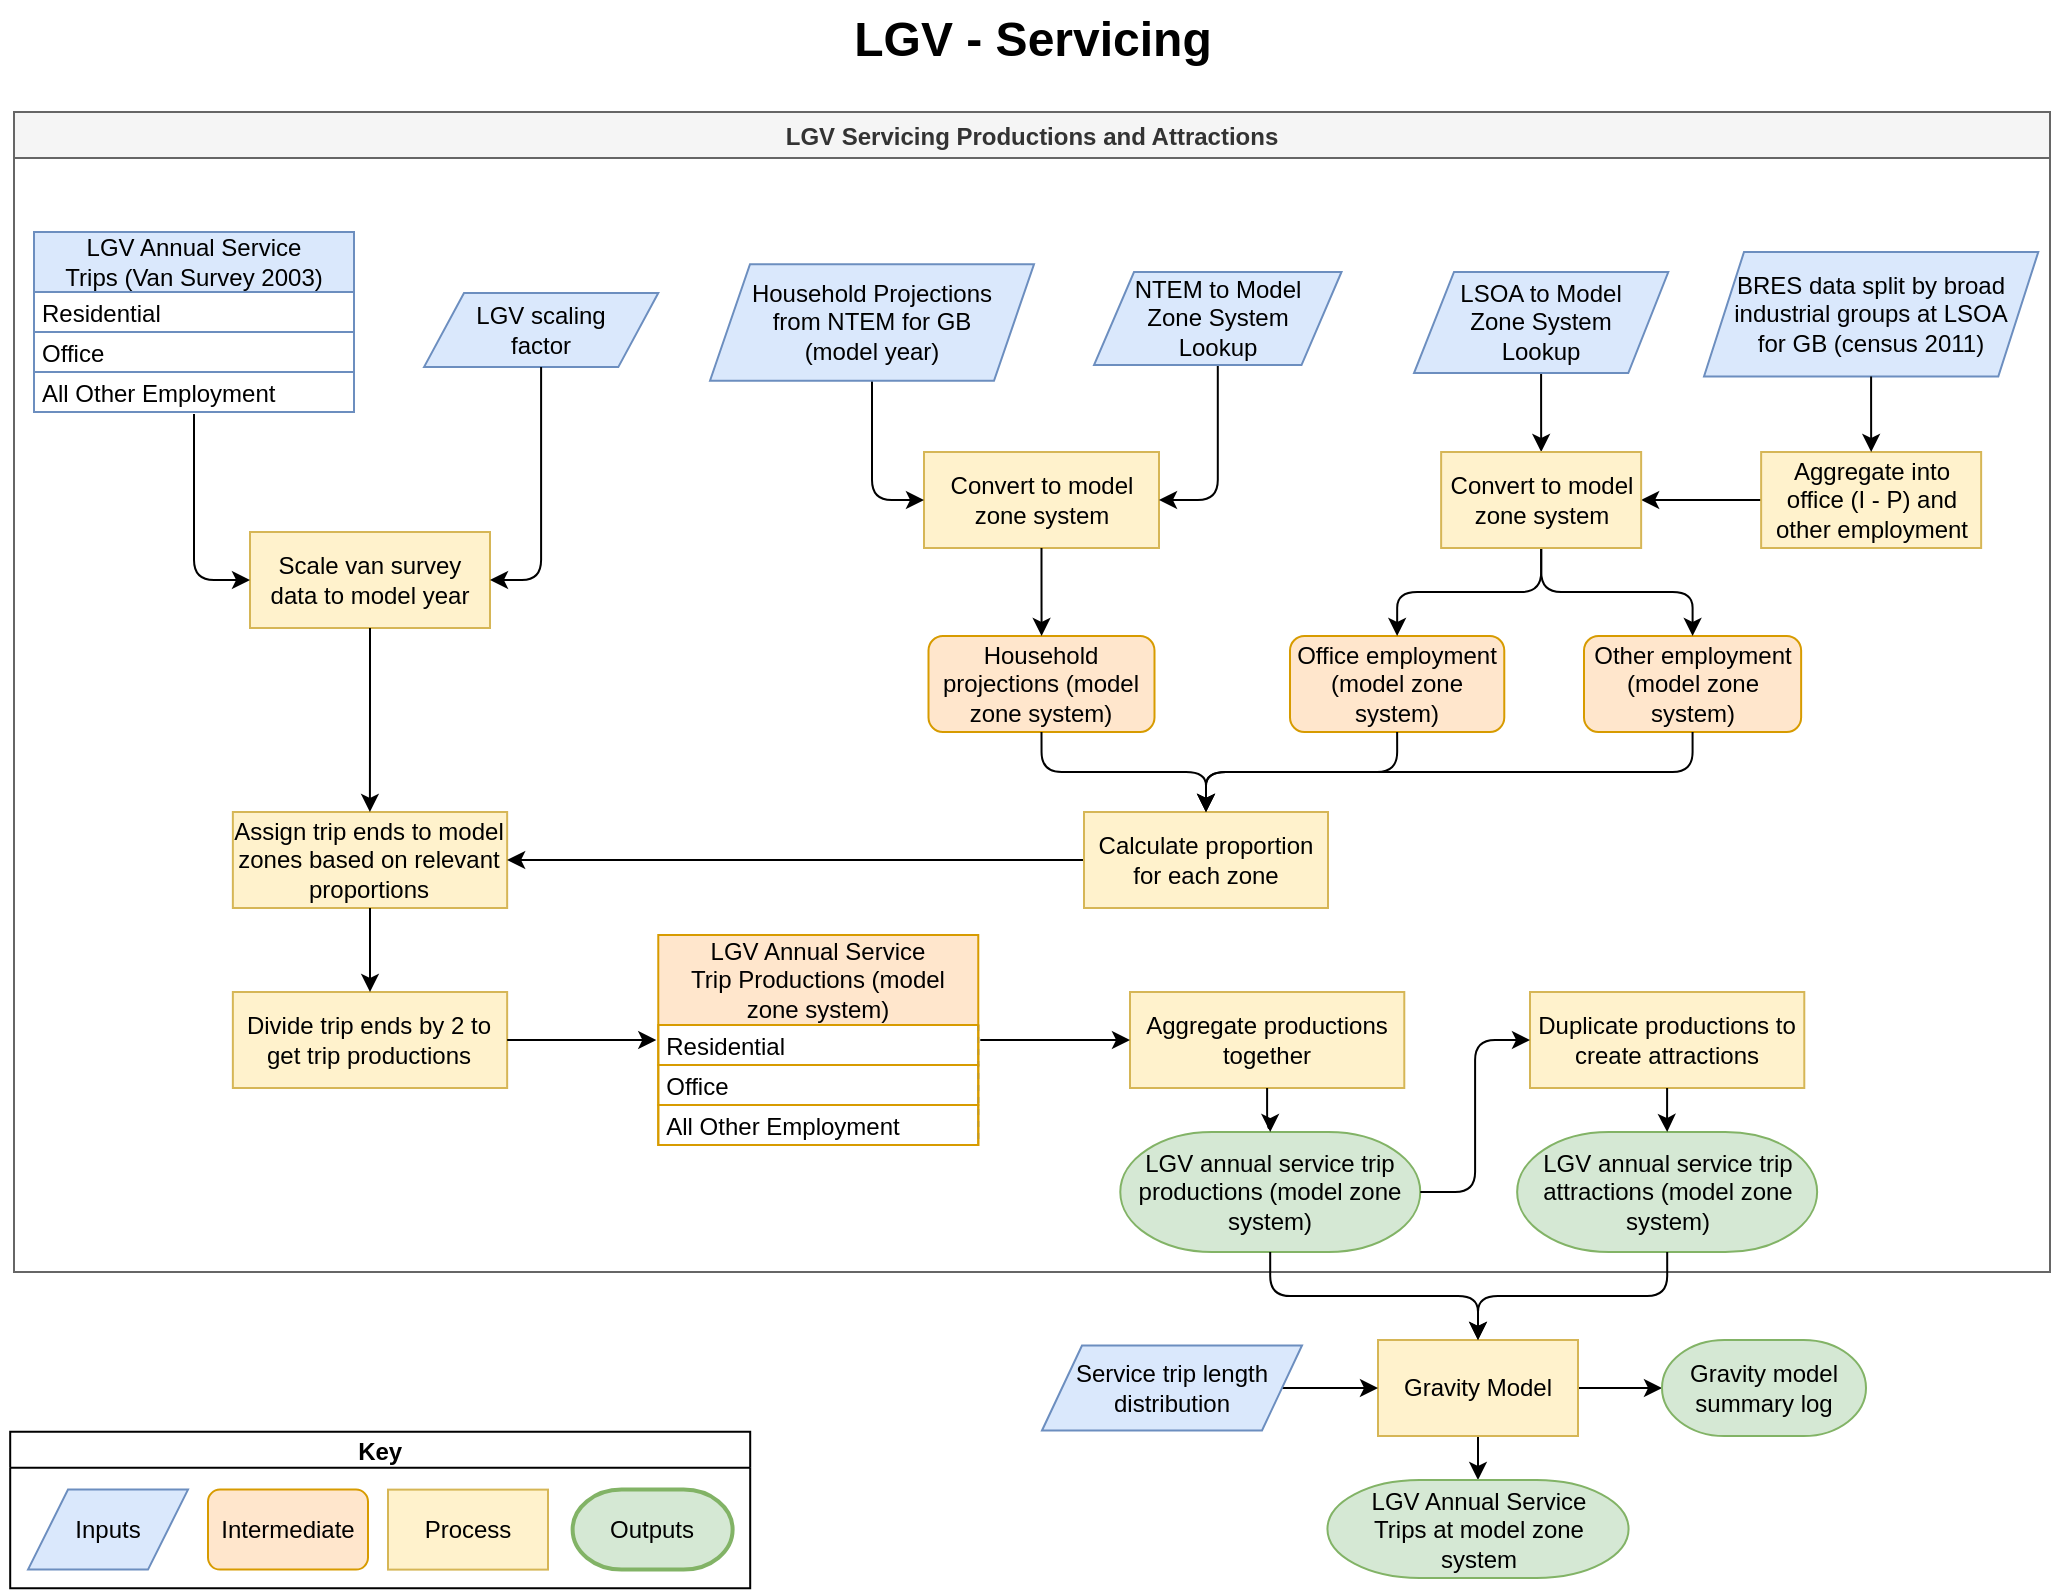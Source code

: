 <mxfile version="13.7.9" type="device" pages="6"><diagram id="1DkiDuYgc3-8I_Emz6bd" name="Servicing"><mxGraphModel dx="1422" dy="832" grid="1" gridSize="10" guides="1" tooltips="1" connect="1" arrows="1" fold="1" page="1" pageScale="1" pageWidth="1169" pageHeight="827" math="0" shadow="0"><root><mxCell id="0"/><mxCell id="1" parent="0"/><mxCell id="E9-4YvCr998WpDXbzEpw-67" value="LGV Servicing Productions and Attractions" style="swimlane;labelBackgroundColor=none;fillColor=#f5f5f5;strokeColor=#666666;fontColor=#333333;" parent="1" vertex="1"><mxGeometry x="76" y="76" width="1018" height="580" as="geometry"><mxRectangle x="65" y="76" width="280" height="23" as="alternateBounds"/></mxGeometry></mxCell><mxCell id="E9-4YvCr998WpDXbzEpw-11" value="LGV scaling factor" style="shape=parallelogram;perimeter=parallelogramPerimeter;whiteSpace=wrap;html=1;fixedSize=1;rounded=0;shadow=0;glass=0;labelBackgroundColor=none;comic=0;sketch=0;strokeColor=#6c8ebf;strokeWidth=1;fillColor=#dae8fc;fontSize=12;spacingRight=10;spacingLeft=10;" parent="E9-4YvCr998WpDXbzEpw-67" vertex="1"><mxGeometry x="205" y="90.46" width="117.14" height="37.09" as="geometry"/></mxCell><UserObject label="BRES data split by broad industrial groups at LSOA for GB (census 2011)" link="https://www.nomisweb.co.uk/datasets/newbres6pub" id="E9-4YvCr998WpDXbzEpw-21"><mxCell style="shape=parallelogram;perimeter=parallelogramPerimeter;whiteSpace=wrap;fixedSize=1;rounded=0;shadow=0;glass=0;labelBackgroundColor=none;comic=0;sketch=0;strokeColor=#6c8ebf;strokeWidth=1;fillColor=#dae8fc;fontSize=12;spacingRight=10;spacingLeft=10;html=1;" parent="E9-4YvCr998WpDXbzEpw-67" vertex="1"><mxGeometry x="845" y="70" width="167.14" height="62.26" as="geometry"/></mxCell></UserObject><mxCell id="E9-4YvCr998WpDXbzEpw-7" value="LGV Annual Service Trips (Van Survey 2003)" style="swimlane;fontStyle=0;childLayout=stackLayout;horizontal=1;startSize=30;fillColor=#dae8fc;horizontalStack=0;resizeParent=1;resizeParentMax=0;resizeLast=0;collapsible=1;marginBottom=0;rounded=0;separatorColor=#6C8EBF;swimlaneFillColor=none;perimeterSpacing=1;swimlaneLine=1;arcSize=13;strokeColor=#6C8EBF;whiteSpace=wrap;spacingLeft=13;spacingRight=13;" parent="E9-4YvCr998WpDXbzEpw-67" vertex="1"><mxGeometry x="10" y="60" width="160" height="90" as="geometry"/></mxCell><mxCell id="E9-4YvCr998WpDXbzEpw-8" value="Residential" style="text;fillColor=none;align=left;verticalAlign=middle;spacingLeft=4;spacingRight=4;overflow=hidden;rotatable=0;points=[[0,0.5],[1,0.5]];portConstraint=eastwest;rounded=0;strokeColor=#6C8EBF;spacing=0;" parent="E9-4YvCr998WpDXbzEpw-7" vertex="1"><mxGeometry y="30" width="160" height="20" as="geometry"/></mxCell><mxCell id="E9-4YvCr998WpDXbzEpw-9" value="Office" style="text;fillColor=none;align=left;verticalAlign=middle;spacingLeft=4;spacingRight=4;overflow=hidden;rotatable=0;points=[[0,0.5],[1,0.5]];portConstraint=eastwest;rounded=0;strokeColor=#6C8EBF;spacing=0;" parent="E9-4YvCr998WpDXbzEpw-7" vertex="1"><mxGeometry y="50" width="160" height="20" as="geometry"/></mxCell><mxCell id="E9-4YvCr998WpDXbzEpw-10" value="All Other Employment" style="text;fillColor=none;align=left;verticalAlign=middle;spacingLeft=4;spacingRight=4;overflow=hidden;rotatable=0;points=[[0,0.5],[1,0.5]];portConstraint=eastwest;rounded=0;strokeColor=#6C8EBF;spacing=0;" parent="E9-4YvCr998WpDXbzEpw-7" vertex="1"><mxGeometry y="70" width="160" height="20" as="geometry"/></mxCell><mxCell id="E9-4YvCr998WpDXbzEpw-22" value="Scale van survey data to model year" style="rounded=0;whiteSpace=wrap;html=1;shadow=0;glass=0;labelBackgroundColor=none;comic=0;sketch=0;strokeColor=#d6b656;strokeWidth=1;fillColor=#fff2cc;fontSize=12;" parent="E9-4YvCr998WpDXbzEpw-67" vertex="1"><mxGeometry x="118" y="210" width="120" height="48" as="geometry"/></mxCell><mxCell id="E9-4YvCr998WpDXbzEpw-24" style="edgeStyle=orthogonalEdgeStyle;rounded=1;orthogonalLoop=1;jettySize=auto;html=1;entryX=1;entryY=0.5;entryDx=0;entryDy=0;" parent="E9-4YvCr998WpDXbzEpw-67" source="E9-4YvCr998WpDXbzEpw-11" target="E9-4YvCr998WpDXbzEpw-22" edge="1"><mxGeometry relative="1" as="geometry"/></mxCell><mxCell id="E9-4YvCr998WpDXbzEpw-26" value="Convert to model zone system" style="rounded=0;whiteSpace=wrap;html=1;shadow=0;glass=0;labelBackgroundColor=none;comic=0;sketch=0;strokeColor=#d6b656;strokeWidth=1;fillColor=#fff2cc;fontSize=12;" parent="E9-4YvCr998WpDXbzEpw-67" vertex="1"><mxGeometry x="455" y="170" width="117.5" height="48" as="geometry"/></mxCell><mxCell id="AVClZu9RdE8UY6fwXz9N-5" style="edgeStyle=orthogonalEdgeStyle;rounded=1;orthogonalLoop=1;jettySize=auto;html=1;entryX=1;entryY=0.5;entryDx=0;entryDy=0;" parent="E9-4YvCr998WpDXbzEpw-67" source="E9-4YvCr998WpDXbzEpw-30" target="AVClZu9RdE8UY6fwXz9N-4" edge="1"><mxGeometry relative="1" as="geometry"/></mxCell><mxCell id="E9-4YvCr998WpDXbzEpw-30" value="Aggregate into office (I - P) and other employment" style="rounded=0;whiteSpace=wrap;html=1;shadow=0;glass=0;labelBackgroundColor=none;comic=0;sketch=0;strokeColor=#d6b656;strokeWidth=1;fillColor=#fff2cc;fontSize=12;" parent="E9-4YvCr998WpDXbzEpw-67" vertex="1"><mxGeometry x="873.57" y="170" width="110" height="48" as="geometry"/></mxCell><mxCell id="E9-4YvCr998WpDXbzEpw-33" style="edgeStyle=orthogonalEdgeStyle;rounded=1;orthogonalLoop=1;jettySize=auto;html=1;" parent="E9-4YvCr998WpDXbzEpw-67" source="E9-4YvCr998WpDXbzEpw-21" target="E9-4YvCr998WpDXbzEpw-30" edge="1"><mxGeometry relative="1" as="geometry"/></mxCell><mxCell id="E9-4YvCr998WpDXbzEpw-31" value="Household projections (model zone system)" style="rounded=1;whiteSpace=wrap;html=1;shadow=0;glass=0;labelBackgroundColor=none;comic=0;sketch=0;strokeColor=#d79b00;strokeWidth=1;fillColor=#ffe6cc;fontSize=12;" parent="E9-4YvCr998WpDXbzEpw-67" vertex="1"><mxGeometry x="457.25" y="262" width="113" height="48" as="geometry"/></mxCell><mxCell id="E9-4YvCr998WpDXbzEpw-32" style="edgeStyle=orthogonalEdgeStyle;rounded=1;orthogonalLoop=1;jettySize=auto;html=1;" parent="E9-4YvCr998WpDXbzEpw-67" source="E9-4YvCr998WpDXbzEpw-26" target="E9-4YvCr998WpDXbzEpw-31" edge="1"><mxGeometry relative="1" as="geometry"/></mxCell><mxCell id="E9-4YvCr998WpDXbzEpw-34" value="Office employment (model zone system)" style="rounded=1;whiteSpace=wrap;html=1;shadow=0;glass=0;labelBackgroundColor=none;comic=0;sketch=0;strokeColor=#d79b00;strokeWidth=1;fillColor=#ffe6cc;fontSize=12;" parent="E9-4YvCr998WpDXbzEpw-67" vertex="1"><mxGeometry x="638" y="262" width="107.14" height="48" as="geometry"/></mxCell><mxCell id="E9-4YvCr998WpDXbzEpw-35" value="Other employment (model zone system)" style="rounded=1;whiteSpace=wrap;html=1;shadow=0;glass=0;labelBackgroundColor=none;comic=0;sketch=0;strokeColor=#d79b00;strokeWidth=1;fillColor=#ffe6cc;fontSize=12;" parent="E9-4YvCr998WpDXbzEpw-67" vertex="1"><mxGeometry x="785" y="262" width="108.57" height="48" as="geometry"/></mxCell><mxCell id="E9-4YvCr998WpDXbzEpw-40" value="Assign trip ends to model zones based on relevant proportions" style="rounded=0;whiteSpace=wrap;html=1;shadow=0;glass=0;labelBackgroundColor=none;comic=0;sketch=0;strokeColor=#d6b656;strokeWidth=1;fillColor=#fff2cc;fontSize=12;" parent="E9-4YvCr998WpDXbzEpw-67" vertex="1"><mxGeometry x="109.43" y="350" width="137.143" height="48" as="geometry"/></mxCell><mxCell id="E9-4YvCr998WpDXbzEpw-50" style="edgeStyle=orthogonalEdgeStyle;rounded=1;orthogonalLoop=1;jettySize=auto;html=1;" parent="E9-4YvCr998WpDXbzEpw-67" source="E9-4YvCr998WpDXbzEpw-22" target="E9-4YvCr998WpDXbzEpw-40" edge="1"><mxGeometry relative="1" as="geometry"/></mxCell><mxCell id="E9-4YvCr998WpDXbzEpw-49" style="edgeStyle=orthogonalEdgeStyle;rounded=1;orthogonalLoop=1;jettySize=auto;html=1;" parent="E9-4YvCr998WpDXbzEpw-67" source="E9-4YvCr998WpDXbzEpw-41" target="E9-4YvCr998WpDXbzEpw-40" edge="1"><mxGeometry relative="1" as="geometry"/></mxCell><mxCell id="E9-4YvCr998WpDXbzEpw-41" value="Calculate proportion for each zone" style="rounded=0;whiteSpace=wrap;html=1;shadow=0;glass=0;labelBackgroundColor=none;comic=0;sketch=0;strokeColor=#d6b656;strokeWidth=1;fillColor=#fff2cc;fontSize=12;" parent="E9-4YvCr998WpDXbzEpw-67" vertex="1"><mxGeometry x="535" y="350" width="122" height="48" as="geometry"/></mxCell><mxCell id="E9-4YvCr998WpDXbzEpw-45" style="edgeStyle=orthogonalEdgeStyle;rounded=1;orthogonalLoop=1;jettySize=auto;html=1;exitX=0.5;exitY=1;exitDx=0;exitDy=0;" parent="E9-4YvCr998WpDXbzEpw-67" source="E9-4YvCr998WpDXbzEpw-31" target="E9-4YvCr998WpDXbzEpw-41" edge="1"><mxGeometry relative="1" as="geometry"/></mxCell><mxCell id="E9-4YvCr998WpDXbzEpw-46" style="edgeStyle=orthogonalEdgeStyle;rounded=1;orthogonalLoop=1;jettySize=auto;html=1;exitX=0.5;exitY=1;exitDx=0;exitDy=0;" parent="E9-4YvCr998WpDXbzEpw-67" source="E9-4YvCr998WpDXbzEpw-34" target="E9-4YvCr998WpDXbzEpw-41" edge="1"><mxGeometry relative="1" as="geometry"/></mxCell><mxCell id="E9-4YvCr998WpDXbzEpw-47" style="edgeStyle=orthogonalEdgeStyle;rounded=1;orthogonalLoop=1;jettySize=auto;html=1;exitX=0.5;exitY=1;exitDx=0;exitDy=0;" parent="E9-4YvCr998WpDXbzEpw-67" source="E9-4YvCr998WpDXbzEpw-35" target="E9-4YvCr998WpDXbzEpw-41" edge="1"><mxGeometry relative="1" as="geometry"/></mxCell><mxCell id="E9-4YvCr998WpDXbzEpw-51" value="LGV Annual Service Trip Productions (model zone system)" style="swimlane;fontStyle=0;childLayout=stackLayout;horizontal=1;startSize=45;fillColor=#ffe6cc;horizontalStack=0;resizeParent=1;resizeParentMax=0;resizeLast=0;collapsible=1;marginBottom=0;rounded=0;separatorColor=#6C8EBF;swimlaneFillColor=none;perimeterSpacing=1;swimlaneLine=1;arcSize=13;strokeColor=#d79b00;whiteSpace=wrap;spacingLeft=15;spacingRight=15;" parent="E9-4YvCr998WpDXbzEpw-67" vertex="1"><mxGeometry x="322.14" y="411.5" width="160" height="105" as="geometry"/></mxCell><mxCell id="E9-4YvCr998WpDXbzEpw-52" value="Residential" style="text;align=left;verticalAlign=middle;spacingLeft=4;spacingRight=4;overflow=hidden;rotatable=0;points=[[0,0.5],[1,0.5]];portConstraint=eastwest;rounded=0;strokeColor=#d79b00;spacing=0;" parent="E9-4YvCr998WpDXbzEpw-51" vertex="1"><mxGeometry y="45" width="160" height="20" as="geometry"/></mxCell><mxCell id="E9-4YvCr998WpDXbzEpw-53" value="Office" style="text;align=left;verticalAlign=middle;spacingLeft=4;spacingRight=4;overflow=hidden;rotatable=0;points=[[0,0.5],[1,0.5]];portConstraint=eastwest;rounded=0;strokeColor=#d79b00;spacing=0;" parent="E9-4YvCr998WpDXbzEpw-51" vertex="1"><mxGeometry y="65" width="160" height="20" as="geometry"/></mxCell><mxCell id="E9-4YvCr998WpDXbzEpw-54" value="All Other Employment" style="text;align=left;verticalAlign=middle;spacingLeft=4;spacingRight=4;overflow=hidden;rotatable=0;points=[[0,0.5],[1,0.5]];portConstraint=eastwest;rounded=0;strokeColor=#d79b00;spacing=0;" parent="E9-4YvCr998WpDXbzEpw-51" vertex="1"><mxGeometry y="85" width="160" height="20" as="geometry"/></mxCell><mxCell id="E9-4YvCr998WpDXbzEpw-56" value="Aggregate productions together" style="rounded=0;whiteSpace=wrap;html=1;shadow=0;glass=0;labelBackgroundColor=none;comic=0;sketch=0;strokeColor=#d6b656;strokeWidth=1;fillColor=#fff2cc;fontSize=12;" parent="E9-4YvCr998WpDXbzEpw-67" vertex="1"><mxGeometry x="558.0" y="440" width="137.143" height="48" as="geometry"/></mxCell><mxCell id="E9-4YvCr998WpDXbzEpw-58" value="LGV annual service trip productions (model zone system)" style="strokeWidth=1;html=1;shape=mxgraph.flowchart.terminator;whiteSpace=wrap;rounded=0;shadow=0;glass=0;sketch=0;fillColor=#d5e8d4;strokeColor=#82b366;fontFamily=Helvetica;fontSize=12;fontColor=#000000;align=center;comic=0;" parent="E9-4YvCr998WpDXbzEpw-67" vertex="1"><mxGeometry x="553.14" y="510" width="150" height="60" as="geometry"/></mxCell><mxCell id="E9-4YvCr998WpDXbzEpw-59" style="edgeStyle=orthogonalEdgeStyle;rounded=1;orthogonalLoop=1;jettySize=auto;html=1;" parent="E9-4YvCr998WpDXbzEpw-67" source="E9-4YvCr998WpDXbzEpw-56" target="E9-4YvCr998WpDXbzEpw-58" edge="1"><mxGeometry relative="1" as="geometry"/></mxCell><mxCell id="E9-4YvCr998WpDXbzEpw-60" value="Divide trip ends by 2 to get trip productions" style="rounded=0;whiteSpace=wrap;html=1;shadow=0;glass=0;labelBackgroundColor=none;comic=0;sketch=0;strokeColor=#d6b656;strokeWidth=1;fillColor=#fff2cc;fontSize=12;" parent="E9-4YvCr998WpDXbzEpw-67" vertex="1"><mxGeometry x="109.43" y="440" width="137.143" height="48" as="geometry"/></mxCell><mxCell id="E9-4YvCr998WpDXbzEpw-61" style="edgeStyle=orthogonalEdgeStyle;rounded=1;orthogonalLoop=1;jettySize=auto;html=1;" parent="E9-4YvCr998WpDXbzEpw-67" source="E9-4YvCr998WpDXbzEpw-40" target="E9-4YvCr998WpDXbzEpw-60" edge="1"><mxGeometry relative="1" as="geometry"/></mxCell><mxCell id="E9-4YvCr998WpDXbzEpw-23" style="edgeStyle=orthogonalEdgeStyle;rounded=1;orthogonalLoop=1;jettySize=auto;html=1;entryX=0;entryY=0.5;entryDx=0;entryDy=0;" parent="E9-4YvCr998WpDXbzEpw-67" source="E9-4YvCr998WpDXbzEpw-7" target="E9-4YvCr998WpDXbzEpw-22" edge="1"><mxGeometry relative="1" as="geometry"/></mxCell><mxCell id="E9-4YvCr998WpDXbzEpw-57" style="edgeStyle=orthogonalEdgeStyle;rounded=1;orthogonalLoop=1;jettySize=auto;html=1;" parent="E9-4YvCr998WpDXbzEpw-67" source="E9-4YvCr998WpDXbzEpw-51" target="E9-4YvCr998WpDXbzEpw-56" edge="1"><mxGeometry relative="1" as="geometry"/></mxCell><mxCell id="E9-4YvCr998WpDXbzEpw-62" style="edgeStyle=orthogonalEdgeStyle;rounded=1;orthogonalLoop=1;jettySize=auto;html=1;" parent="E9-4YvCr998WpDXbzEpw-67" source="E9-4YvCr998WpDXbzEpw-60" target="E9-4YvCr998WpDXbzEpw-51" edge="1"><mxGeometry relative="1" as="geometry"/></mxCell><mxCell id="E9-4YvCr998WpDXbzEpw-63" value="Duplicate productions to create attractions" style="rounded=0;whiteSpace=wrap;html=1;shadow=0;glass=0;labelBackgroundColor=none;comic=0;sketch=0;strokeColor=#d6b656;strokeWidth=1;fillColor=#fff2cc;fontSize=12;" parent="E9-4YvCr998WpDXbzEpw-67" vertex="1"><mxGeometry x="758.0" y="440" width="137.143" height="48" as="geometry"/></mxCell><mxCell id="E9-4YvCr998WpDXbzEpw-64" style="edgeStyle=orthogonalEdgeStyle;rounded=1;orthogonalLoop=1;jettySize=auto;html=1;entryX=0;entryY=0.5;entryDx=0;entryDy=0;" parent="E9-4YvCr998WpDXbzEpw-67" source="E9-4YvCr998WpDXbzEpw-58" target="E9-4YvCr998WpDXbzEpw-63" edge="1"><mxGeometry relative="1" as="geometry"/></mxCell><mxCell id="E9-4YvCr998WpDXbzEpw-65" value="LGV annual service trip attractions (model zone system)" style="strokeWidth=1;html=1;shape=mxgraph.flowchart.terminator;whiteSpace=wrap;rounded=0;shadow=0;glass=0;sketch=0;fillColor=#d5e8d4;strokeColor=#82b366;fontFamily=Helvetica;fontSize=12;fontColor=#000000;align=center;comic=0;" parent="E9-4YvCr998WpDXbzEpw-67" vertex="1"><mxGeometry x="751.57" y="510" width="150" height="60" as="geometry"/></mxCell><mxCell id="E9-4YvCr998WpDXbzEpw-66" style="edgeStyle=orthogonalEdgeStyle;rounded=1;orthogonalLoop=1;jettySize=auto;html=1;" parent="E9-4YvCr998WpDXbzEpw-67" source="E9-4YvCr998WpDXbzEpw-63" target="E9-4YvCr998WpDXbzEpw-65" edge="1"><mxGeometry relative="1" as="geometry"/></mxCell><mxCell id="AVClZu9RdE8UY6fwXz9N-2" style="edgeStyle=orthogonalEdgeStyle;rounded=1;orthogonalLoop=1;jettySize=auto;html=1;entryX=1;entryY=0.5;entryDx=0;entryDy=0;" parent="E9-4YvCr998WpDXbzEpw-67" source="AVClZu9RdE8UY6fwXz9N-1" target="E9-4YvCr998WpDXbzEpw-26" edge="1"><mxGeometry relative="1" as="geometry"/></mxCell><mxCell id="AVClZu9RdE8UY6fwXz9N-1" value="NTEM to Model Zone System Lookup" style="shape=parallelogram;perimeter=parallelogramPerimeter;whiteSpace=wrap;html=1;fixedSize=1;rounded=0;shadow=0;glass=0;labelBackgroundColor=none;comic=0;sketch=0;strokeColor=#6c8ebf;strokeWidth=1;fillColor=#dae8fc;fontSize=12;spacingRight=10;spacingLeft=10;" parent="E9-4YvCr998WpDXbzEpw-67" vertex="1"><mxGeometry x="540" y="80" width="123.75" height="46.52" as="geometry"/></mxCell><mxCell id="AVClZu9RdE8UY6fwXz9N-6" style="edgeStyle=orthogonalEdgeStyle;rounded=1;orthogonalLoop=1;jettySize=auto;html=1;" parent="E9-4YvCr998WpDXbzEpw-67" source="AVClZu9RdE8UY6fwXz9N-3" target="AVClZu9RdE8UY6fwXz9N-4" edge="1"><mxGeometry relative="1" as="geometry"/></mxCell><mxCell id="AVClZu9RdE8UY6fwXz9N-3" value="LSOA to Model Zone System Lookup" style="shape=parallelogram;perimeter=parallelogramPerimeter;whiteSpace=wrap;html=1;fixedSize=1;rounded=0;shadow=0;glass=0;labelBackgroundColor=none;comic=0;sketch=0;strokeColor=#6c8ebf;strokeWidth=1;fillColor=#dae8fc;fontSize=12;spacingRight=10;spacingLeft=10;" parent="E9-4YvCr998WpDXbzEpw-67" vertex="1"><mxGeometry x="700" y="80" width="127.14" height="50.53" as="geometry"/></mxCell><mxCell id="AVClZu9RdE8UY6fwXz9N-7" style="edgeStyle=orthogonalEdgeStyle;rounded=1;orthogonalLoop=1;jettySize=auto;html=1;entryX=0.5;entryY=0;entryDx=0;entryDy=0;" parent="E9-4YvCr998WpDXbzEpw-67" source="AVClZu9RdE8UY6fwXz9N-4" target="E9-4YvCr998WpDXbzEpw-34" edge="1"><mxGeometry relative="1" as="geometry"/></mxCell><mxCell id="AVClZu9RdE8UY6fwXz9N-8" style="edgeStyle=orthogonalEdgeStyle;rounded=1;orthogonalLoop=1;jettySize=auto;html=1;" parent="E9-4YvCr998WpDXbzEpw-67" source="AVClZu9RdE8UY6fwXz9N-4" target="E9-4YvCr998WpDXbzEpw-35" edge="1"><mxGeometry relative="1" as="geometry"/></mxCell><mxCell id="AVClZu9RdE8UY6fwXz9N-4" value="Convert to model zone system" style="rounded=0;whiteSpace=wrap;html=1;shadow=0;glass=0;labelBackgroundColor=none;comic=0;sketch=0;strokeColor=#d6b656;strokeWidth=1;fillColor=#fff2cc;fontSize=12;" parent="E9-4YvCr998WpDXbzEpw-67" vertex="1"><mxGeometry x="713.57" y="170" width="100" height="48" as="geometry"/></mxCell><mxCell id="TP_cmFcx6Dm-K996Qxqo-3" style="edgeStyle=orthogonalEdgeStyle;rounded=1;orthogonalLoop=1;jettySize=auto;html=1;entryX=0;entryY=0.5;entryDx=0;entryDy=0;" parent="E9-4YvCr998WpDXbzEpw-67" source="TP_cmFcx6Dm-K996Qxqo-2" target="E9-4YvCr998WpDXbzEpw-26" edge="1"><mxGeometry relative="1" as="geometry"/></mxCell><mxCell id="TP_cmFcx6Dm-K996Qxqo-2" value="Household Projections from NTEM for GB (model year)" style="shape=parallelogram;perimeter=parallelogramPerimeter;whiteSpace=wrap;html=1;fixedSize=1;rounded=0;shadow=0;glass=0;labelBackgroundColor=none;comic=0;sketch=0;strokeColor=#6c8ebf;strokeWidth=1;fillColor=#dae8fc;fontSize=12;spacingRight=15;spacingLeft=15;" parent="E9-4YvCr998WpDXbzEpw-67" vertex="1"><mxGeometry x="348" y="76.13" width="162" height="58.26" as="geometry"/></mxCell><mxCell id="E9-4YvCr998WpDXbzEpw-72" style="edgeStyle=orthogonalEdgeStyle;rounded=1;orthogonalLoop=1;jettySize=auto;html=1;" parent="1" source="E9-4YvCr998WpDXbzEpw-68" target="E9-4YvCr998WpDXbzEpw-71" edge="1"><mxGeometry relative="1" as="geometry"/></mxCell><mxCell id="TP_cmFcx6Dm-K996Qxqo-5" style="edgeStyle=orthogonalEdgeStyle;rounded=1;orthogonalLoop=1;jettySize=auto;html=1;" parent="1" source="E9-4YvCr998WpDXbzEpw-68" target="TP_cmFcx6Dm-K996Qxqo-4" edge="1"><mxGeometry relative="1" as="geometry"/></mxCell><UserObject label="Gravity Model" link="data:page/id,o-9kzeE6NZfAI6hq5NpH" id="E9-4YvCr998WpDXbzEpw-68"><mxCell style="rounded=0;whiteSpace=wrap;html=1;shadow=0;glass=0;labelBackgroundColor=none;comic=0;sketch=0;strokeColor=#d6b656;strokeWidth=1;fillColor=#fff2cc;fontSize=12;" parent="1" vertex="1"><mxGeometry x="758" y="690" width="100" height="48" as="geometry"/></mxCell></UserObject><mxCell id="E9-4YvCr998WpDXbzEpw-71" value="LGV Annual Service Trips at model zone system" style="strokeWidth=1;html=1;shape=mxgraph.flowchart.terminator;whiteSpace=wrap;rounded=0;shadow=0;glass=0;sketch=0;fillColor=#d5e8d4;strokeColor=#82b366;fontFamily=Helvetica;fontSize=12;align=center;comic=0;spacingRight=10;spacingLeft=10;" parent="1" vertex="1"><mxGeometry x="732.72" y="760" width="150.57" height="49" as="geometry"/></mxCell><mxCell id="1YVN04APEpBgKPeGw3CA-1" value="LGV - Servicing" style="text;strokeColor=none;fillColor=none;html=1;fontSize=24;fontStyle=1;verticalAlign=middle;align=center;" parent="1" vertex="1"><mxGeometry x="69" y="20" width="1031" height="40" as="geometry"/></mxCell><mxCell id="AVClZu9RdE8UY6fwXz9N-9" style="edgeStyle=orthogonalEdgeStyle;rounded=1;orthogonalLoop=1;jettySize=auto;html=1;" parent="1" source="E9-4YvCr998WpDXbzEpw-65" target="E9-4YvCr998WpDXbzEpw-68" edge="1"><mxGeometry relative="1" as="geometry"/></mxCell><mxCell id="AVClZu9RdE8UY6fwXz9N-10" style="edgeStyle=orthogonalEdgeStyle;rounded=1;orthogonalLoop=1;jettySize=auto;html=1;" parent="1" source="E9-4YvCr998WpDXbzEpw-58" target="E9-4YvCr998WpDXbzEpw-68" edge="1"><mxGeometry relative="1" as="geometry"/></mxCell><mxCell id="TP_cmFcx6Dm-K996Qxqo-4" value="Gravity model summary log" style="strokeWidth=1;html=1;shape=mxgraph.flowchart.terminator;whiteSpace=wrap;rounded=0;shadow=0;glass=0;sketch=0;fillColor=#d5e8d4;strokeColor=#82b366;fontFamily=Helvetica;fontSize=12;align=center;comic=0;" parent="1" vertex="1"><mxGeometry x="900" y="690" width="102" height="48" as="geometry"/></mxCell><mxCell id="nNkmpkevNkfmw0zujgU0-1" value="Key" style="swimlane;rotation=90;direction=east;portConstraint=none;horizontal=0;noLabel=0;portConstraintRotation=0;align=center;verticalAlign=middle;flipV=0;flipH=0;startSize=18;fillColor=none;" vertex="1" parent="1"><mxGeometry x="220" y="590" width="78.2" height="370" as="geometry"/></mxCell><mxCell id="nNkmpkevNkfmw0zujgU0-2" value="Inputs" style="shape=parallelogram;perimeter=parallelogramPerimeter;whiteSpace=wrap;html=1;fixedSize=1;rounded=0;shadow=0;glass=0;labelBackgroundColor=none;comic=0;sketch=0;strokeColor=#6c8ebf;strokeWidth=1;fillColor=#dae8fc;fontSize=12;spacingRight=10;spacingLeft=10;rotation=0;" vertex="1" parent="nNkmpkevNkfmw0zujgU0-1"><mxGeometry x="-137" y="174.81" width="80" height="40" as="geometry"/></mxCell><mxCell id="nNkmpkevNkfmw0zujgU0-3" value="Intermediate" style="rounded=1;whiteSpace=wrap;html=1;shadow=0;glass=0;labelBackgroundColor=none;comic=0;sketch=0;strokeColor=#d79b00;strokeWidth=1;fillColor=#ffe6cc;fontSize=12;rotation=0;" vertex="1" parent="nNkmpkevNkfmw0zujgU0-1"><mxGeometry x="-47.0" y="174.81" width="80" height="40" as="geometry"/></mxCell><mxCell id="nNkmpkevNkfmw0zujgU0-4" value="Process" style="rounded=0;whiteSpace=wrap;html=1;shadow=0;glass=0;labelBackgroundColor=none;comic=0;sketch=0;strokeColor=#d6b656;strokeWidth=1;fillColor=#fff2cc;fontSize=12;rotation=0;" vertex="1" parent="nNkmpkevNkfmw0zujgU0-1"><mxGeometry x="43.0" y="174.81" width="80" height="40" as="geometry"/></mxCell><mxCell id="nNkmpkevNkfmw0zujgU0-6" value="Outputs" style="strokeWidth=2;html=1;shape=mxgraph.flowchart.terminator;whiteSpace=wrap;rounded=0;shadow=0;glass=0;sketch=0;fillColor=#d5e8d4;strokeColor=#82b366;rotation=0;" vertex="1" parent="nNkmpkevNkfmw0zujgU0-1"><mxGeometry x="135.31" y="174.81" width="80" height="40" as="geometry"/></mxCell><mxCell id="nNkmpkevNkfmw0zujgU0-9" style="edgeStyle=orthogonalEdgeStyle;rounded=0;orthogonalLoop=1;jettySize=auto;html=1;" edge="1" parent="1" source="nNkmpkevNkfmw0zujgU0-8" target="E9-4YvCr998WpDXbzEpw-68"><mxGeometry relative="1" as="geometry"/></mxCell><mxCell id="nNkmpkevNkfmw0zujgU0-8" value="Service trip length distribution" style="shape=parallelogram;perimeter=parallelogramPerimeter;whiteSpace=wrap;html=1;fixedSize=1;rounded=0;shadow=0;glass=0;labelBackgroundColor=none;comic=0;sketch=0;strokeColor=#6c8ebf;strokeWidth=1;fillColor=#dae8fc;fontSize=12;spacingRight=10;spacingLeft=10;" vertex="1" parent="1"><mxGeometry x="590" y="692.73" width="130" height="42.54" as="geometry"/></mxCell></root></mxGraphModel></diagram><diagram id="VakJeuteanBjpiP4wgcJ" name="Commuting-Productions"><mxGraphModel dx="1422" dy="832" grid="1" gridSize="10" guides="1" tooltips="1" connect="1" arrows="1" fold="1" page="1" pageScale="1" pageWidth="1169" pageHeight="827" math="1" shadow="0"><root><mxCell id="hAR4-WAPaNpz49UNDUGg-0"/><mxCell id="hAR4-WAPaNpz49UNDUGg-1" parent="hAR4-WAPaNpz49UNDUGg-0"/><mxCell id="hAR4-WAPaNpz49UNDUGg-7" value="LGV Commuting Methodology - Productions" style="swimlane;labelBackgroundColor=none;fillColor=#f5f5f5;strokeColor=#666666;fontColor=#333333;whiteSpace=wrap;" parent="hAR4-WAPaNpz49UNDUGg-1" vertex="1"><mxGeometry x="130" y="60" width="910" height="470" as="geometry"/></mxCell><mxCell id="hAR4-WAPaNpz49UNDUGg-8" style="edgeStyle=orthogonalEdgeStyle;rounded=1;orthogonalLoop=1;jettySize=auto;html=1;exitX=1;exitY=0.5;exitDx=0;exitDy=0;entryX=0.5;entryY=1;entryDx=0;entryDy=0;" parent="hAR4-WAPaNpz49UNDUGg-7" source="hAR4-WAPaNpz49UNDUGg-9" target="hAR4-WAPaNpz49UNDUGg-20" edge="1"><mxGeometry relative="1" as="geometry"/></mxCell><mxCell id="SXMkcGPE6X5-7PwaGaEG-0" style="edgeStyle=orthogonalEdgeStyle;orthogonalLoop=1;jettySize=auto;html=1;entryX=0.25;entryY=0;entryDx=0;entryDy=0;rounded=1;" parent="hAR4-WAPaNpz49UNDUGg-7" source="hAR4-WAPaNpz49UNDUGg-26" target="hAR4-WAPaNpz49UNDUGg-10" edge="1"><mxGeometry relative="1" as="geometry"/></mxCell><mxCell id="hAR4-WAPaNpz49UNDUGg-26" value="\(T^{2003}_{j}\): LGV annual commuting trips 2003 by main LGV usage" style="swimlane;fontStyle=0;childLayout=stackLayout;horizontal=1;startSize=40;fillColor=#dae8fc;horizontalStack=0;resizeParent=1;resizeParentMax=0;resizeLast=0;collapsible=1;marginBottom=0;separatorColor=#6C8EBF;swimlaneFillColor=none;perimeterSpacing=1;swimlaneLine=1;arcSize=13;strokeColor=#6C8EBF;whiteSpace=wrap;" parent="hAR4-WAPaNpz49UNDUGg-7" vertex="1"><mxGeometry x="420" y="50" width="210" height="98.069" as="geometry"><mxRectangle x="390" y="438" width="100" height="20" as="alternateBounds"/></mxGeometry></mxCell><mxCell id="hAR4-WAPaNpz49UNDUGg-27" value="Skilled trades (SOCs 51, 52, 53)" style="text;fillColor=none;align=left;verticalAlign=middle;spacingLeft=4;spacingRight=4;overflow=hidden;rotatable=0;points=[[0,0.5],[1,0.5]];portConstraint=eastwest;strokeColor=#6C8EBF;spacing=0;" parent="hAR4-WAPaNpz49UNDUGg-26" vertex="1"><mxGeometry y="40" width="210" height="28.389" as="geometry"/></mxCell><mxCell id="hAR4-WAPaNpz49UNDUGg-28" value="Drivers (SOC821)" style="text;fillColor=none;align=left;verticalAlign=middle;spacingLeft=4;spacingRight=4;overflow=hidden;rotatable=0;points=[[0,0.5],[1,0.5]];portConstraint=eastwest;strokeColor=#6C8EBF;spacing=0;" parent="hAR4-WAPaNpz49UNDUGg-26" vertex="1"><mxGeometry y="68.389" width="210" height="29.68" as="geometry"/></mxCell><mxCell id="hAR4-WAPaNpz49UNDUGg-9" value="National Scottish SOC 821 resident employee numbers from APS 2011 data" style="shape=parallelogram;perimeter=parallelogramPerimeter;whiteSpace=wrap;html=1;fixedSize=1;shadow=0;glass=0;labelBackgroundColor=none;comic=0;sketch=0;strokeColor=#6c8ebf;strokeWidth=1;fillColor=#dae8fc;fontSize=12;spacingRight=10;spacingLeft=10;" parent="hAR4-WAPaNpz49UNDUGg-7" vertex="1"><mxGeometry x="60" y="390" width="160" height="69.44" as="geometry"/></mxCell><mxCell id="hAR4-WAPaNpz49UNDUGg-10" value="Estimate trip productions for zone \(i\) and employment segment \(j\):&lt;br&gt;$$T^{2018}_{ij} = \frac{1}{2}\times \frac{O^{2011}_{ij}}{\sum_{i}O^{2011}_{ij}&lt;br&gt;} \times T^{2003}_{j} \times G$$" style="whiteSpace=wrap;html=1;shadow=0;glass=0;labelBackgroundColor=none;comic=0;sketch=0;strokeColor=#d6b656;strokeWidth=1;fillColor=#fff2cc;fontSize=12;" parent="hAR4-WAPaNpz49UNDUGg-7" vertex="1"><mxGeometry x="610" y="289" width="279" height="130" as="geometry"/></mxCell><mxCell id="hAR4-WAPaNpz49UNDUGg-11" style="edgeStyle=orthogonalEdgeStyle;rounded=1;orthogonalLoop=1;jettySize=auto;html=1;exitX=0.5;exitY=1;exitDx=0;exitDy=0;entryX=0.75;entryY=0;entryDx=0;entryDy=0;" parent="hAR4-WAPaNpz49UNDUGg-7" source="hAR4-WAPaNpz49UNDUGg-12" target="hAR4-WAPaNpz49UNDUGg-10" edge="1"><mxGeometry relative="1" as="geometry"/></mxCell><mxCell id="hAR4-WAPaNpz49UNDUGg-12" value="&amp;nbsp;\(G\): LGV growth 2003 to 2018" style="shape=parallelogram;perimeter=parallelogramPerimeter;whiteSpace=wrap;html=1;fixedSize=1;shadow=0;glass=0;labelBackgroundColor=none;comic=0;sketch=0;strokeColor=#6c8ebf;strokeWidth=1;fillColor=#dae8fc;fontSize=12;spacingRight=10;spacingLeft=10;" parent="hAR4-WAPaNpz49UNDUGg-7" vertex="1"><mxGeometry x="750" y="68.5" width="139" height="61.07" as="geometry"/></mxCell><mxCell id="hAR4-WAPaNpz49UNDUGg-13" value="" style="group" parent="hAR4-WAPaNpz49UNDUGg-7" vertex="1" connectable="0"><mxGeometry x="27" y="257" width="233" height="100" as="geometry"/></mxCell><mxCell id="hAR4-WAPaNpz49UNDUGg-14" value="\(O^{2011}_{ij}\): Census Occupation data" style="swimlane;fontStyle=0;childLayout=stackLayout;horizontal=1;startSize=40;fillColor=#dae8fc;horizontalStack=0;resizeParent=1;resizeParentMax=0;resizeLast=0;collapsible=1;marginBottom=0;separatorColor=#6C8EBF;swimlaneFillColor=none;perimeterSpacing=1;swimlaneLine=1;arcSize=13;strokeColor=#6C8EBF;whiteSpace=wrap;" parent="hAR4-WAPaNpz49UNDUGg-13" vertex="1"><mxGeometry width="233" height="98.163" as="geometry"><mxRectangle x="390" y="438" width="100" height="20" as="alternateBounds"/></mxGeometry></mxCell><mxCell id="hAR4-WAPaNpz49UNDUGg-15" value="QS606EW (England &amp; Wales) by LSOA" style="text;fillColor=none;align=left;verticalAlign=middle;spacingLeft=4;spacingRight=4;overflow=hidden;rotatable=0;points=[[0,0.5],[1,0.5]];portConstraint=eastwest;strokeColor=#6C8EBF;spacing=0;whiteSpace=wrap;" parent="hAR4-WAPaNpz49UNDUGg-14" vertex="1"><mxGeometry y="40" width="233" height="28.436" as="geometry"/></mxCell><mxCell id="hAR4-WAPaNpz49UNDUGg-16" value="QS606SC (Scotland) by datazone" style="text;fillColor=none;align=left;verticalAlign=middle;spacingLeft=4;spacingRight=4;overflow=hidden;rotatable=0;points=[[0,0.5],[1,0.5]];portConstraint=eastwest;strokeColor=#6C8EBF;spacing=0;whiteSpace=wrap;" parent="hAR4-WAPaNpz49UNDUGg-14" vertex="1"><mxGeometry y="68.436" width="233" height="29.727" as="geometry"/></mxCell><mxCell id="hAR4-WAPaNpz49UNDUGg-17" style="edgeStyle=orthogonalEdgeStyle;rounded=1;orthogonalLoop=1;jettySize=auto;html=1;exitX=1;exitY=0.5;exitDx=0;exitDy=0;entryX=0;entryY=0.5;entryDx=0;entryDy=0;" parent="hAR4-WAPaNpz49UNDUGg-7" source="hAR4-WAPaNpz49UNDUGg-18" target="hAR4-WAPaNpz49UNDUGg-10" edge="1"><mxGeometry relative="1" as="geometry"/></mxCell><mxCell id="hAR4-WAPaNpz49UNDUGg-18" value="Rezone to model zone system" style="whiteSpace=wrap;html=1;shadow=0;glass=0;labelBackgroundColor=none;comic=0;sketch=0;strokeColor=#d6b656;strokeWidth=1;fillColor=#fff2cc;fontSize=12;" parent="hAR4-WAPaNpz49UNDUGg-7" vertex="1"><mxGeometry x="350" y="220" width="140" height="60" as="geometry"/></mxCell><mxCell id="hAR4-WAPaNpz49UNDUGg-19" style="edgeStyle=orthogonalEdgeStyle;rounded=1;orthogonalLoop=1;jettySize=auto;html=1;exitX=0.5;exitY=0;exitDx=0;exitDy=0;entryX=0.5;entryY=1;entryDx=0;entryDy=0;" parent="hAR4-WAPaNpz49UNDUGg-7" source="hAR4-WAPaNpz49UNDUGg-20" target="hAR4-WAPaNpz49UNDUGg-18" edge="1"><mxGeometry relative="1" as="geometry"/></mxCell><mxCell id="hAR4-WAPaNpz49UNDUGg-20" value="Calculate Scottish SOC 821 resident employee numbers by zone" style="whiteSpace=wrap;html=1;shadow=0;glass=0;labelBackgroundColor=none;comic=0;sketch=0;strokeColor=#d6b656;strokeWidth=1;fillColor=#fff2cc;fontSize=12;" parent="hAR4-WAPaNpz49UNDUGg-7" vertex="1"><mxGeometry x="350" y="310.3" width="140" height="60" as="geometry"/></mxCell><mxCell id="hAR4-WAPaNpz49UNDUGg-21" style="edgeStyle=orthogonalEdgeStyle;rounded=1;orthogonalLoop=1;jettySize=auto;html=1;exitX=1;exitY=0.5;exitDx=0;exitDy=0;entryX=0.5;entryY=0;entryDx=0;entryDy=0;" parent="hAR4-WAPaNpz49UNDUGg-7" source="hAR4-WAPaNpz49UNDUGg-22" target="hAR4-WAPaNpz49UNDUGg-18" edge="1"><mxGeometry relative="1" as="geometry"/></mxCell><mxCell id="hAR4-WAPaNpz49UNDUGg-22" value="LSOA &amp;amp; Scottish datazone to model zone correspondence" style="shape=parallelogram;perimeter=parallelogramPerimeter;whiteSpace=wrap;html=1;fixedSize=1;shadow=0;glass=0;labelBackgroundColor=none;comic=0;sketch=0;strokeColor=#6c8ebf;strokeWidth=1;fillColor=#dae8fc;fontSize=12;spacingRight=10;spacingLeft=10;" parent="hAR4-WAPaNpz49UNDUGg-7" vertex="1"><mxGeometry x="63.5" y="157.56" width="150" height="62.44" as="geometry"/></mxCell><mxCell id="hAR4-WAPaNpz49UNDUGg-23" style="edgeStyle=orthogonalEdgeStyle;rounded=1;orthogonalLoop=1;jettySize=auto;html=1;exitX=1;exitY=0.5;exitDx=0;exitDy=0;entryX=0;entryY=0.5;entryDx=0;entryDy=0;" parent="hAR4-WAPaNpz49UNDUGg-7" source="hAR4-WAPaNpz49UNDUGg-15" target="hAR4-WAPaNpz49UNDUGg-18" edge="1"><mxGeometry relative="1" as="geometry"/></mxCell><mxCell id="hAR4-WAPaNpz49UNDUGg-24" style="edgeStyle=orthogonalEdgeStyle;rounded=1;orthogonalLoop=1;jettySize=auto;html=1;exitX=1;exitY=0.5;exitDx=0;exitDy=0;entryX=0;entryY=0.5;entryDx=0;entryDy=0;" parent="hAR4-WAPaNpz49UNDUGg-7" source="hAR4-WAPaNpz49UNDUGg-16" target="hAR4-WAPaNpz49UNDUGg-20" edge="1"><mxGeometry relative="1" as="geometry"/></mxCell><mxCell id="hAR4-WAPaNpz49UNDUGg-35" style="edgeStyle=orthogonalEdgeStyle;rounded=1;orthogonalLoop=1;jettySize=auto;html=1;exitX=0.5;exitY=1;exitDx=0;exitDy=0;" parent="hAR4-WAPaNpz49UNDUGg-1" source="hAR4-WAPaNpz49UNDUGg-10" target="hAR4-WAPaNpz49UNDUGg-30" edge="1"><mxGeometry relative="1" as="geometry"/></mxCell><mxCell id="2HeBlwgGs3ntGlVHWpmg-0" value="LGV - Commuting" style="text;strokeColor=none;fillColor=none;html=1;fontSize=24;fontStyle=1;verticalAlign=middle;align=center;" parent="hAR4-WAPaNpz49UNDUGg-1" vertex="1"><mxGeometry x="190" y="10" width="790" height="40" as="geometry"/></mxCell><mxCell id="hAR4-WAPaNpz49UNDUGg-30" value="2018 Annual Commuter trip productions by zone" style="swimlane;fontStyle=0;childLayout=stackLayout;horizontal=1;startSize=29;fillColor=#d5e8d4;horizontalStack=0;resizeParent=1;resizeParentMax=0;resizeLast=0;collapsible=1;marginBottom=0;separatorColor=#6C8EBF;swimlaneFillColor=none;perimeterSpacing=1;swimlaneLine=1;arcSize=13;strokeColor=#82b366;whiteSpace=wrap;" parent="hAR4-WAPaNpz49UNDUGg-1" vertex="1"><mxGeometry x="790" y="550" width="179" height="69" as="geometry"><mxRectangle x="410" y="280" width="150" height="20" as="alternateBounds"/></mxGeometry></mxCell><mxCell id="hAR4-WAPaNpz49UNDUGg-31" value="Skilled trades" style="text;align=left;verticalAlign=middle;spacingLeft=4;spacingRight=4;overflow=hidden;rotatable=0;points=[[0,0.5],[1,0.5]];portConstraint=eastwest;strokeColor=#82b366;spacing=0;" parent="hAR4-WAPaNpz49UNDUGg-30" vertex="1"><mxGeometry y="29" width="179" height="20" as="geometry"/></mxCell><mxCell id="hAR4-WAPaNpz49UNDUGg-32" value="Drivers" style="text;align=left;verticalAlign=middle;spacingLeft=4;spacingRight=4;overflow=hidden;rotatable=0;points=[[0,0.5],[1,0.5]];portConstraint=eastwest;strokeColor=#82b366;spacing=0;" parent="hAR4-WAPaNpz49UNDUGg-30" vertex="1"><mxGeometry y="49" width="179" height="20" as="geometry"/></mxCell><mxCell id="VRROdu6cPEqQXCjyZpHR-0" value="Key" style="swimlane;rotation=90;direction=east;portConstraint=none;horizontal=0;noLabel=0;portConstraintRotation=0;align=center;verticalAlign=middle;flipV=0;flipH=0;startSize=18;fillColor=none;" vertex="1" parent="hAR4-WAPaNpz49UNDUGg-1"><mxGeometry x="280" y="399.5" width="78.2" height="370" as="geometry"/></mxCell><mxCell id="VRROdu6cPEqQXCjyZpHR-1" value="Inputs" style="shape=parallelogram;perimeter=parallelogramPerimeter;whiteSpace=wrap;html=1;fixedSize=1;rounded=0;shadow=0;glass=0;labelBackgroundColor=none;comic=0;sketch=0;strokeColor=#6c8ebf;strokeWidth=1;fillColor=#dae8fc;fontSize=12;spacingRight=10;spacingLeft=10;rotation=0;" vertex="1" parent="VRROdu6cPEqQXCjyZpHR-0"><mxGeometry x="-137" y="174.81" width="80" height="40" as="geometry"/></mxCell><mxCell id="VRROdu6cPEqQXCjyZpHR-2" value="Intermediate" style="rounded=1;whiteSpace=wrap;html=1;shadow=0;glass=0;labelBackgroundColor=none;comic=0;sketch=0;strokeColor=#d79b00;strokeWidth=1;fillColor=#ffe6cc;fontSize=12;rotation=0;" vertex="1" parent="VRROdu6cPEqQXCjyZpHR-0"><mxGeometry x="-47.0" y="174.81" width="80" height="40" as="geometry"/></mxCell><mxCell id="VRROdu6cPEqQXCjyZpHR-3" value="Process" style="rounded=0;whiteSpace=wrap;html=1;shadow=0;glass=0;labelBackgroundColor=none;comic=0;sketch=0;strokeColor=#d6b656;strokeWidth=1;fillColor=#fff2cc;fontSize=12;rotation=0;" vertex="1" parent="VRROdu6cPEqQXCjyZpHR-0"><mxGeometry x="43.0" y="174.81" width="80" height="40" as="geometry"/></mxCell><mxCell id="VRROdu6cPEqQXCjyZpHR-4" value="Outputs" style="strokeWidth=2;html=1;shape=mxgraph.flowchart.terminator;whiteSpace=wrap;rounded=0;shadow=0;glass=0;sketch=0;fillColor=#d5e8d4;strokeColor=#82b366;rotation=0;" vertex="1" parent="VRROdu6cPEqQXCjyZpHR-0"><mxGeometry x="135.31" y="174.81" width="80" height="40" as="geometry"/></mxCell></root></mxGraphModel></diagram><diagram id="TzwL-8SRq9Bpj-l8PVW2" name="Commuting-Attractions"><mxGraphModel dx="1422" dy="832" grid="1" gridSize="10" guides="1" tooltips="1" connect="1" arrows="1" fold="1" page="1" pageScale="1" pageWidth="1169" pageHeight="827" math="1" shadow="0"><root><mxCell id="Zx3I8AogZm0K1SykQ-Ki-0"/><mxCell id="Zx3I8AogZm0K1SykQ-Ki-1" parent="Zx3I8AogZm0K1SykQ-Ki-0"/><mxCell id="Zx3I8AogZm0K1SykQ-Ki-7" value="LGV Commuting Methodology - Attractions" style="swimlane;labelBackgroundColor=none;fillColor=#f5f5f5;strokeColor=#666666;fontColor=#333333;whiteSpace=wrap;" parent="Zx3I8AogZm0K1SykQ-Ki-1" vertex="1"><mxGeometry x="9.5" y="60" width="1151" height="640" as="geometry"/></mxCell><mxCell id="Zx3I8AogZm0K1SykQ-Ki-8" style="edgeStyle=orthogonalEdgeStyle;rounded=1;orthogonalLoop=1;jettySize=auto;html=1;exitX=0.5;exitY=1;exitDx=0;exitDy=0;" parent="Zx3I8AogZm0K1SykQ-Ki-7" source="Zx3I8AogZm0K1SykQ-Ki-9" target="Zx3I8AogZm0K1SykQ-Ki-18" edge="1"><mxGeometry relative="1" as="geometry"/></mxCell><mxCell id="Rq--mg1GumWw7MREeaZT-2" style="edgeStyle=orthogonalEdgeStyle;rounded=1;orthogonalLoop=1;jettySize=auto;html=1;exitX=0;exitY=0.25;exitDx=0;exitDy=0;" parent="Zx3I8AogZm0K1SykQ-Ki-7" source="Zx3I8AogZm0K1SykQ-Ki-49" target="Zx3I8AogZm0K1SykQ-Ki-43" edge="1"><mxGeometry relative="1" as="geometry"><Array as="points"><mxPoint x="911" y="72"/><mxPoint x="911" y="140"/><mxPoint x="771" y="140"/></Array></mxGeometry></mxCell><mxCell id="Zx3I8AogZm0K1SykQ-Ki-49" value="Annual number of commuting trips by land use at trip end, GB 2003" style="swimlane;fontStyle=0;childLayout=stackLayout;horizontal=1;startSize=45;fillColor=#dae8fc;horizontalStack=0;resizeParent=1;resizeParentMax=0;resizeLast=0;collapsible=1;marginBottom=0;separatorColor=#6C8EBF;swimlaneFillColor=none;perimeterSpacing=1;swimlaneLine=1;arcSize=13;strokeColor=#6C8EBF;whiteSpace=wrap;" parent="Zx3I8AogZm0K1SykQ-Ki-7" vertex="1"><mxGeometry x="920.5" y="40" width="210" height="130" as="geometry"><mxRectangle width="100" height="20" as="alternateBounds"/></mxGeometry></mxCell><mxCell id="Zx3I8AogZm0K1SykQ-Ki-50" value="Construction \(T^{2003}_C\)" style="text;fillColor=none;align=left;verticalAlign=middle;spacingLeft=4;spacingRight=4;overflow=hidden;rotatable=0;points=[[0,0.5],[1,0.5]];portConstraint=eastwest;strokeColor=#6C8EBF;spacing=0;whiteSpace=wrap;" parent="Zx3I8AogZm0K1SykQ-Ki-49" vertex="1"><mxGeometry y="45" width="210" height="25" as="geometry"/></mxCell><mxCell id="Zx3I8AogZm0K1SykQ-Ki-51" value="Residential \(T^{2003}_R\)" style="text;fillColor=none;align=left;verticalAlign=middle;spacingLeft=4;spacingRight=4;overflow=hidden;rotatable=0;points=[[0,0.5],[1,0.5]];portConstraint=eastwest;strokeColor=#6C8EBF;spacing=0;whiteSpace=wrap;" parent="Zx3I8AogZm0K1SykQ-Ki-49" vertex="1"><mxGeometry y="70" width="210" height="30" as="geometry"/></mxCell><mxCell id="Zx3I8AogZm0K1SykQ-Ki-52" value="Employment \(T^{2003}_E\)" style="text;fillColor=none;align=left;verticalAlign=middle;spacingLeft=4;spacingRight=4;overflow=hidden;rotatable=0;points=[[0,0.5],[1,0.5]];portConstraint=eastwest;strokeColor=#6C8EBF;spacing=0;whiteSpace=wrap;" parent="Zx3I8AogZm0K1SykQ-Ki-49" vertex="1"><mxGeometry y="100" width="210" height="30" as="geometry"/></mxCell><mxCell id="Zx3I8AogZm0K1SykQ-Ki-9" value="Average new house size in the UK" style="shape=parallelogram;perimeter=parallelogramPerimeter;whiteSpace=wrap;html=1;fixedSize=1;shadow=0;glass=0;labelBackgroundColor=none;comic=0;sketch=0;strokeColor=#6c8ebf;strokeWidth=1;fillColor=#dae8fc;fontSize=12;spacingRight=10;spacingLeft=10;" parent="Zx3I8AogZm0K1SykQ-Ki-7" vertex="1"><mxGeometry x="239.75" y="47.51" width="135" height="54.99" as="geometry"/></mxCell><mxCell id="Zx3I8AogZm0K1SykQ-Ki-10" value="" style="group" parent="Zx3I8AogZm0K1SykQ-Ki-7" vertex="1" connectable="0"><mxGeometry x="18" y="40" width="188" height="150.01" as="geometry"/></mxCell><mxCell id="Zx3I8AogZm0K1SykQ-Ki-11" value="Additional Dwellings Data" style="swimlane;fontStyle=0;childLayout=stackLayout;horizontal=1;startSize=30;fillColor=#dae8fc;horizontalStack=0;resizeParent=1;resizeParentMax=0;resizeLast=0;collapsible=1;marginBottom=0;separatorColor=#6C8EBF;swimlaneFillColor=none;perimeterSpacing=1;swimlaneLine=1;arcSize=13;strokeColor=#6C8EBF;whiteSpace=wrap;" parent="Zx3I8AogZm0K1SykQ-Ki-10" vertex="1"><mxGeometry width="176.94" height="154.375" as="geometry"><mxRectangle x="390" y="438" width="100" height="20" as="alternateBounds"/></mxGeometry></mxCell><mxCell id="Zx3I8AogZm0K1SykQ-Ki-12" value="Scottish Household Estimates by Council Area or datazone for 2019 and 2018" style="text;fillColor=none;align=left;verticalAlign=middle;spacingLeft=4;spacingRight=4;overflow=hidden;rotatable=0;points=[[0,0.5],[1,0.5]];portConstraint=eastwest;strokeColor=#6C8EBF;spacing=0;whiteSpace=wrap;" parent="Zx3I8AogZm0K1SykQ-Ki-11" vertex="1"><mxGeometry y="30" width="176.94" height="45.63" as="geometry"/></mxCell><mxCell id="Zx3I8AogZm0K1SykQ-Ki-13" value="Welsh dwelling stock estimates by local authority for 2019 and 2018" style="text;fillColor=none;align=left;verticalAlign=middle;spacingLeft=4;spacingRight=4;overflow=hidden;rotatable=0;points=[[0,0.5],[1,0.5]];portConstraint=eastwest;strokeColor=#6C8EBF;spacing=0;whiteSpace=wrap;" parent="Zx3I8AogZm0K1SykQ-Ki-11" vertex="1"><mxGeometry y="75.63" width="176.94" height="44.37" as="geometry"/></mxCell><mxCell id="Zx3I8AogZm0K1SykQ-Ki-14" value="England by Local Authority District (MHCLG live table 123)" style="text;fillColor=none;align=left;verticalAlign=middle;spacingLeft=4;spacingRight=4;overflow=hidden;rotatable=0;points=[[0,0.5],[1,0.5]];portConstraint=eastwest;strokeColor=#6C8EBF;spacing=0;whiteSpace=wrap;" parent="Zx3I8AogZm0K1SykQ-Ki-11" vertex="1"><mxGeometry y="120" width="176.94" height="34.375" as="geometry"/></mxCell><mxCell id="Zx3I8AogZm0K1SykQ-Ki-15" style="edgeStyle=orthogonalEdgeStyle;rounded=1;orthogonalLoop=1;jettySize=auto;html=1;exitX=1;exitY=0.5;exitDx=0;exitDy=0;entryX=0.5;entryY=1;entryDx=0;entryDy=0;" parent="Zx3I8AogZm0K1SykQ-Ki-7" source="Zx3I8AogZm0K1SykQ-Ki-16" target="Zx3I8AogZm0K1SykQ-Ki-18" edge="1"><mxGeometry relative="1" as="geometry"/></mxCell><mxCell id="Zx3I8AogZm0K1SykQ-Ki-16" value="Calculate Scottish and Welsh total additional dwellings and demolitions" style="whiteSpace=wrap;html=1;shadow=0;glass=0;labelBackgroundColor=none;comic=0;sketch=0;strokeColor=#d6b656;strokeWidth=1;fillColor=#fff2cc;fontSize=12;" parent="Zx3I8AogZm0K1SykQ-Ki-7" vertex="1"><mxGeometry x="32.5" y="232.51" width="147.5" height="60" as="geometry"/></mxCell><mxCell id="Zx3I8AogZm0K1SykQ-Ki-17" style="edgeStyle=orthogonalEdgeStyle;rounded=1;orthogonalLoop=1;jettySize=auto;html=1;exitX=1;exitY=0.5;exitDx=0;exitDy=0;entryX=0;entryY=0.5;entryDx=0;entryDy=0;" parent="Zx3I8AogZm0K1SykQ-Ki-7" source="Zx3I8AogZm0K1SykQ-Ki-18" target="Zx3I8AogZm0K1SykQ-Ki-31" edge="1"><mxGeometry relative="1" as="geometry"/></mxCell><mxCell id="Zx3I8AogZm0K1SykQ-Ki-18" value="Calculate change in sqm of dwellings" style="whiteSpace=wrap;html=1;shadow=0;glass=0;labelBackgroundColor=none;comic=0;sketch=0;strokeColor=#d6b656;strokeWidth=1;fillColor=#fff2cc;fontSize=12;" parent="Zx3I8AogZm0K1SykQ-Ki-7" vertex="1"><mxGeometry x="251" y="145.94" width="112.5" height="62.49" as="geometry"/></mxCell><mxCell id="Zx3I8AogZm0K1SykQ-Ki-19" style="edgeStyle=orthogonalEdgeStyle;rounded=1;orthogonalLoop=1;jettySize=auto;html=1;exitX=1;exitY=0.25;exitDx=0;exitDy=0;entryX=0;entryY=0.5;entryDx=0;entryDy=0;" parent="Zx3I8AogZm0K1SykQ-Ki-7" source="Zx3I8AogZm0K1SykQ-Ki-20" target="Zx3I8AogZm0K1SykQ-Ki-66" edge="1"><mxGeometry relative="1" as="geometry"/></mxCell><mxCell id="Zx3I8AogZm0K1SykQ-Ki-43" value="Generate zonal attractors for segment S5 (skilled trades)" style="swimlane;fontStyle=0;childLayout=stackLayout;horizontal=1;startSize=40;fillColor=#fff2cc;horizontalStack=0;resizeParent=1;resizeParentMax=0;resizeLast=0;collapsible=1;marginBottom=0;separatorColor=#6C8EBF;swimlaneFillColor=none;perimeterSpacing=1;swimlaneLine=1;arcSize=13;strokeColor=#d6b656;whiteSpace=wrap;" parent="Zx3I8AogZm0K1SykQ-Ki-7" vertex="1"><mxGeometry x="620.5" y="287.02" width="219.5" height="190" as="geometry"><mxRectangle x="390" y="438" width="100" height="20" as="alternateBounds"/></mxGeometry></mxCell><mxCell id="Zx3I8AogZm0K1SykQ-Ki-44" value="Construction: \(T^{2003}_C (\Delta f_i /\sum_i \Delta f_i)\)" style="text;fillColor=none;align=left;verticalAlign=middle;spacingLeft=4;spacingRight=4;overflow=hidden;rotatable=0;points=[[0,0.5],[1,0.5]];portConstraint=eastwest;spacing=0;whiteSpace=wrap;strokeColor=#FFD966;" parent="Zx3I8AogZm0K1SykQ-Ki-43" vertex="1"><mxGeometry y="40" width="219.5" height="50" as="geometry"/></mxCell><mxCell id="Zx3I8AogZm0K1SykQ-Ki-45" value="Residential: \(T^{2003}_R(H^{2018}_i / \sum_iH^{2018}_i &#10;)\)" style="text;fillColor=none;align=left;verticalAlign=middle;spacingLeft=4;spacingRight=4;overflow=hidden;rotatable=0;points=[[0,0.5],[1,0.5]];portConstraint=eastwest;spacing=0;whiteSpace=wrap;strokeColor=#FFD966;" parent="Zx3I8AogZm0K1SykQ-Ki-43" vertex="1"><mxGeometry y="90" width="219.5" height="50" as="geometry"/></mxCell><mxCell id="Zx3I8AogZm0K1SykQ-Ki-46" value="Employment: \(T^{2003}_E(E_i / \sum_i E_i)\)" style="text;fillColor=none;align=left;verticalAlign=middle;spacingLeft=4;spacingRight=4;overflow=hidden;rotatable=0;points=[[0,0.5],[1,0.5]];portConstraint=eastwest;spacing=0;whiteSpace=wrap;strokeColor=#FFD966;" parent="Zx3I8AogZm0K1SykQ-Ki-43" vertex="1"><mxGeometry y="140" width="219.5" height="50" as="geometry"/></mxCell><mxCell id="Zx3I8AogZm0K1SykQ-Ki-20" value="NDR Business Floorspace Tables 2019 (England &amp; Wales, LSOA)" style="swimlane;fontStyle=0;childLayout=stackLayout;horizontal=1;startSize=53;fillColor=#dae8fc;horizontalStack=0;resizeParent=1;resizeParentMax=0;resizeLast=0;collapsible=1;marginBottom=0;separatorColor=#6C8EBF;swimlaneFillColor=none;perimeterSpacing=1;swimlaneLine=1;arcSize=13;strokeColor=#6C8EBF;whiteSpace=wrap;" parent="Zx3I8AogZm0K1SykQ-Ki-7" vertex="1"><mxGeometry x="22.12" y="340.0" width="172" height="125.925" as="geometry"><mxRectangle x="390" y="438" width="100" height="20" as="alternateBounds"/></mxGeometry></mxCell><mxCell id="Zx3I8AogZm0K1SykQ-Ki-21" value="FS2.0 - Retail" style="text;fillColor=none;align=left;verticalAlign=middle;spacingLeft=4;spacingRight=4;overflow=hidden;rotatable=0;points=[[0,0.5],[1,0.5]];portConstraint=eastwest;strokeColor=#6C8EBF;spacing=0;whiteSpace=wrap;" parent="Zx3I8AogZm0K1SykQ-Ki-20" vertex="1"><mxGeometry y="53" width="172" height="19.487" as="geometry"/></mxCell><mxCell id="Zx3I8AogZm0K1SykQ-Ki-22" value="FS3.0 - Office" style="text;fillColor=none;align=left;verticalAlign=middle;spacingLeft=4;spacingRight=4;overflow=hidden;rotatable=0;points=[[0,0.5],[1,0.5]];portConstraint=eastwest;strokeColor=#6C8EBF;spacing=0;whiteSpace=wrap;" parent="Zx3I8AogZm0K1SykQ-Ki-20" vertex="1"><mxGeometry y="72.487" width="172" height="17.812" as="geometry"/></mxCell><mxCell id="Zx3I8AogZm0K1SykQ-Ki-23" value="FS4.0 - Industrial" style="text;fillColor=none;align=left;verticalAlign=middle;spacingLeft=4;spacingRight=4;overflow=hidden;rotatable=0;points=[[0,0.5],[1,0.5]];portConstraint=eastwest;strokeColor=#6C8EBF;spacing=0;whiteSpace=wrap;" parent="Zx3I8AogZm0K1SykQ-Ki-20" vertex="1"><mxGeometry y="90.3" width="172" height="17.812" as="geometry"/></mxCell><mxCell id="Zx3I8AogZm0K1SykQ-Ki-24" value="FS5.0 - Other" style="text;fillColor=none;align=left;verticalAlign=middle;spacingLeft=4;spacingRight=4;overflow=hidden;rotatable=0;points=[[0,0.5],[1,0.5]];portConstraint=eastwest;strokeColor=#6C8EBF;spacing=0;whiteSpace=wrap;" parent="Zx3I8AogZm0K1SykQ-Ki-20" vertex="1"><mxGeometry y="108.112" width="172" height="17.812" as="geometry"/></mxCell><mxCell id="Zx3I8AogZm0K1SykQ-Ki-25" style="edgeStyle=orthogonalEdgeStyle;rounded=1;orthogonalLoop=1;jettySize=auto;html=1;exitX=0.5;exitY=1;exitDx=0;exitDy=0;entryX=0;entryY=0.5;entryDx=0;entryDy=0;" parent="Zx3I8AogZm0K1SykQ-Ki-7" source="Zx3I8AogZm0K1SykQ-Ki-26" target="Zx3I8AogZm0K1SykQ-Ki-44" edge="1"><mxGeometry relative="1" as="geometry"/></mxCell><mxCell id="Zx3I8AogZm0K1SykQ-Ki-26" value="Calculate total change in sqm \(\Delta f_i\) in both residential and business floorspace" style="whiteSpace=wrap;html=1;shadow=0;glass=0;labelBackgroundColor=none;comic=0;sketch=0;strokeColor=#d6b656;strokeWidth=1;fillColor=#fff2cc;fontSize=12;" parent="Zx3I8AogZm0K1SykQ-Ki-7" vertex="1"><mxGeometry x="383.25" y="247.02" width="169" height="80" as="geometry"/></mxCell><mxCell id="Zx3I8AogZm0K1SykQ-Ki-27" style="edgeStyle=orthogonalEdgeStyle;rounded=1;orthogonalLoop=1;jettySize=auto;html=1;exitX=0.5;exitY=1;exitDx=0;exitDy=0;entryX=0.5;entryY=0;entryDx=0;entryDy=0;" parent="Zx3I8AogZm0K1SykQ-Ki-7" source="Zx3I8AogZm0K1SykQ-Ki-29" target="Zx3I8AogZm0K1SykQ-Ki-31" edge="1"><mxGeometry relative="1" as="geometry"/></mxCell><mxCell id="Zx3I8AogZm0K1SykQ-Ki-28" style="edgeStyle=orthogonalEdgeStyle;rounded=1;orthogonalLoop=1;jettySize=auto;html=1;exitX=0.5;exitY=1;exitDx=0;exitDy=0;entryX=0.25;entryY=0;entryDx=0;entryDy=0;" parent="Zx3I8AogZm0K1SykQ-Ki-7" source="lWmeMlWUMghKkUwRCtE_-1" target="Zx3I8AogZm0K1SykQ-Ki-64" edge="1"><mxGeometry relative="1" as="geometry"/></mxCell><mxCell id="Zx3I8AogZm0K1SykQ-Ki-29" value="LAD to model zone system correspondence" style="shape=parallelogram;perimeter=parallelogramPerimeter;whiteSpace=wrap;html=1;fixedSize=1;shadow=0;glass=0;labelBackgroundColor=none;comic=0;sketch=0;strokeColor=#6c8ebf;strokeWidth=1;fillColor=#dae8fc;fontSize=12;spacingRight=10;spacingLeft=10;" parent="Zx3I8AogZm0K1SykQ-Ki-7" vertex="1"><mxGeometry x="398.81" y="47.51" width="137.88" height="54.99" as="geometry"/></mxCell><mxCell id="Zx3I8AogZm0K1SykQ-Ki-30" style="edgeStyle=orthogonalEdgeStyle;rounded=1;orthogonalLoop=1;jettySize=auto;html=1;exitX=0.5;exitY=1;exitDx=0;exitDy=0;" parent="Zx3I8AogZm0K1SykQ-Ki-7" source="Zx3I8AogZm0K1SykQ-Ki-31" target="Zx3I8AogZm0K1SykQ-Ki-26" edge="1"><mxGeometry relative="1" as="geometry"/></mxCell><mxCell id="Zx3I8AogZm0K1SykQ-Ki-31" value="Rezone to model zone system" style="whiteSpace=wrap;html=1;shadow=0;glass=0;labelBackgroundColor=none;comic=0;sketch=0;strokeColor=#d6b656;strokeWidth=1;fillColor=#fff2cc;fontSize=12;" parent="Zx3I8AogZm0K1SykQ-Ki-7" vertex="1"><mxGeometry x="415.25" y="148.67" width="105" height="57.03" as="geometry"/></mxCell><mxCell id="Zx3I8AogZm0K1SykQ-Ki-32" style="edgeStyle=orthogonalEdgeStyle;rounded=1;orthogonalLoop=1;jettySize=auto;html=1;exitX=1;exitY=0.5;exitDx=0;exitDy=0;entryX=0;entryY=0.5;entryDx=0;entryDy=0;" parent="Zx3I8AogZm0K1SykQ-Ki-7" source="Zx3I8AogZm0K1SykQ-Ki-14" target="Zx3I8AogZm0K1SykQ-Ki-18" edge="1"><mxGeometry relative="1" as="geometry"/></mxCell><mxCell id="Zx3I8AogZm0K1SykQ-Ki-33" style="edgeStyle=orthogonalEdgeStyle;rounded=1;orthogonalLoop=1;jettySize=auto;html=1;exitX=0.497;exitY=1.047;exitDx=0;exitDy=0;entryX=0.5;entryY=0;entryDx=0;entryDy=0;exitPerimeter=0;" parent="Zx3I8AogZm0K1SykQ-Ki-7" source="Zx3I8AogZm0K1SykQ-Ki-14" target="Zx3I8AogZm0K1SykQ-Ki-16" edge="1"><mxGeometry relative="1" as="geometry"/></mxCell><mxCell id="Zx3I8AogZm0K1SykQ-Ki-34" value="" style="group" parent="Zx3I8AogZm0K1SykQ-Ki-7" vertex="1" connectable="0"><mxGeometry x="730.5" y="40" width="168" height="90" as="geometry"/></mxCell><mxCell id="Zx3I8AogZm0K1SykQ-Ki-35" value="Base year Household Projections \(H^{2018}_i\) (TEMPro)" style="swimlane;fontStyle=0;childLayout=stackLayout;horizontal=1;startSize=40;fillColor=#dae8fc;horizontalStack=0;resizeParent=1;resizeParentMax=0;resizeLast=0;collapsible=1;marginBottom=0;separatorColor=#6C8EBF;swimlaneFillColor=none;perimeterSpacing=1;swimlaneLine=1;arcSize=13;strokeColor=#6C8EBF;whiteSpace=wrap;" parent="Zx3I8AogZm0K1SykQ-Ki-34" vertex="1"><mxGeometry x="5.25" width="157.5" height="80" as="geometry"><mxRectangle x="390" y="438" width="100" height="20" as="alternateBounds"/></mxGeometry></mxCell><mxCell id="Zx3I8AogZm0K1SykQ-Ki-36" value="England, Scotland and Wales by MSOA" style="text;fillColor=none;align=left;verticalAlign=middle;spacingLeft=4;spacingRight=4;overflow=hidden;rotatable=0;points=[[0,0.5],[1,0.5]];portConstraint=eastwest;strokeColor=#6C8EBF;spacing=0;whiteSpace=wrap;" parent="Zx3I8AogZm0K1SykQ-Ki-35" vertex="1"><mxGeometry y="40" width="157.5" height="40" as="geometry"/></mxCell><mxCell id="Zx3I8AogZm0K1SykQ-Ki-39" style="edgeStyle=orthogonalEdgeStyle;rounded=1;orthogonalLoop=1;jettySize=auto;html=1;exitX=0.5;exitY=1;exitDx=0;exitDy=0;entryX=0.75;entryY=0;entryDx=0;entryDy=0;" parent="Zx3I8AogZm0K1SykQ-Ki-7" source="Zx3I8AogZm0K1SykQ-Ki-40" target="Zx3I8AogZm0K1SykQ-Ki-69" edge="1"><mxGeometry relative="1" as="geometry"/></mxCell><mxCell id="Zx3I8AogZm0K1SykQ-Ki-40" value="VOA Rateable Value by postcode \(i\) and SCAT code \(k\): \(R_{ik}\)" style="shape=parallelogram;perimeter=parallelogramPerimeter;whiteSpace=wrap;html=1;fixedSize=1;shadow=0;glass=0;labelBackgroundColor=none;comic=0;sketch=0;strokeColor=#6c8ebf;strokeWidth=1;fillColor=#dae8fc;fontSize=12;spacingRight=10;spacingLeft=15;" parent="Zx3I8AogZm0K1SykQ-Ki-7" vertex="1"><mxGeometry x="1000.81" y="190.01" width="129.19" height="69.99" as="geometry"/></mxCell><mxCell id="Zx3I8AogZm0K1SykQ-Ki-41" style="edgeStyle=orthogonalEdgeStyle;rounded=1;orthogonalLoop=1;jettySize=auto;html=1;exitX=0.5;exitY=1;exitDx=0;exitDy=0;" parent="Zx3I8AogZm0K1SykQ-Ki-7" source="Zx3I8AogZm0K1SykQ-Ki-42" target="Zx3I8AogZm0K1SykQ-Ki-47" edge="1"><mxGeometry relative="1" as="geometry"/></mxCell><mxCell id="Zx3I8AogZm0K1SykQ-Ki-42" value="VOA property type weightings to LGV commuting attractions \(W_k\)" style="shape=parallelogram;perimeter=parallelogramPerimeter;whiteSpace=wrap;html=1;fixedSize=1;shadow=0;glass=0;labelBackgroundColor=none;comic=0;sketch=0;strokeColor=#6c8ebf;strokeWidth=1;fillColor=#dae8fc;fontSize=12;spacingRight=10;spacingLeft=10;" parent="Zx3I8AogZm0K1SykQ-Ki-7" vertex="1"><mxGeometry x="944.81" y="440" width="161.88" height="60" as="geometry"/></mxCell><mxCell id="Zx3I8AogZm0K1SykQ-Ki-47" value="Generate zonal attractors for segment S821 (drivers)&lt;br&gt;$$T^{2003}_E \big(R_{ik}W_k \big/ \sum_i R_{ik}W_k \big)$$" style="whiteSpace=wrap;html=1;shadow=0;glass=0;labelBackgroundColor=none;comic=0;sketch=0;strokeColor=#d6b656;strokeWidth=1;fillColor=#fff2cc;fontSize=12;" parent="Zx3I8AogZm0K1SykQ-Ki-7" vertex="1"><mxGeometry x="930" y="530" width="191.5" height="90" as="geometry"/></mxCell><mxCell id="Zx3I8AogZm0K1SykQ-Ki-57" style="edgeStyle=orthogonalEdgeStyle;rounded=1;orthogonalLoop=1;jettySize=auto;html=1;exitX=0.25;exitY=0;exitDx=0;exitDy=0;entryX=1;entryY=0.5;entryDx=0;entryDy=0;" parent="Zx3I8AogZm0K1SykQ-Ki-7" source="Zx3I8AogZm0K1SykQ-Ki-59" target="Zx3I8AogZm0K1SykQ-Ki-66" edge="1"><mxGeometry relative="1" as="geometry"><Array as="points"><mxPoint x="461" y="560"/><mxPoint x="461" y="372"/></Array></mxGeometry></mxCell><mxCell id="Zx3I8AogZm0K1SykQ-Ki-58" style="edgeStyle=orthogonalEdgeStyle;rounded=1;orthogonalLoop=1;jettySize=auto;html=1;entryX=0.25;entryY=1;entryDx=0;entryDy=0;exitX=0.5;exitY=0;exitDx=0;exitDy=0;" parent="Zx3I8AogZm0K1SykQ-Ki-7" source="Zx3I8AogZm0K1SykQ-Ki-59" target="Zx3I8AogZm0K1SykQ-Ki-61" edge="1"><mxGeometry relative="1" as="geometry"><Array as="points"><mxPoint x="498" y="520"/><mxPoint x="506" y="520"/></Array></mxGeometry></mxCell><mxCell id="Zx3I8AogZm0K1SykQ-Ki-59" value="LSOA &amp;amp; datazone to model zone system correspondence" style="shape=parallelogram;perimeter=parallelogramPerimeter;whiteSpace=wrap;html=1;fixedSize=1;shadow=0;glass=0;labelBackgroundColor=none;comic=0;sketch=0;strokeColor=#6c8ebf;strokeWidth=1;fillColor=#dae8fc;fontSize=12;spacingRight=15;spacingLeft=15;" parent="Zx3I8AogZm0K1SykQ-Ki-7" vertex="1"><mxGeometry x="430.5" y="560" width="134.38" height="67.49" as="geometry"/></mxCell><mxCell id="Zx3I8AogZm0K1SykQ-Ki-60" style="edgeStyle=orthogonalEdgeStyle;rounded=1;orthogonalLoop=1;jettySize=auto;html=1;entryX=0;entryY=0.5;entryDx=0;entryDy=0;" parent="Zx3I8AogZm0K1SykQ-Ki-7" source="Zx3I8AogZm0K1SykQ-Ki-61" target="Zx3I8AogZm0K1SykQ-Ki-46" edge="1"><mxGeometry relative="1" as="geometry"/></mxCell><mxCell id="Zx3I8AogZm0K1SykQ-Ki-61" value="Rezone to model zone system" style="whiteSpace=wrap;html=1;shadow=0;glass=0;labelBackgroundColor=none;comic=0;sketch=0;strokeColor=#d6b656;strokeWidth=1;fillColor=#fff2cc;fontSize=12;" parent="Zx3I8AogZm0K1SykQ-Ki-7" vertex="1"><mxGeometry x="480.5" y="423.5" width="103.5" height="57.03" as="geometry"/></mxCell><mxCell id="Zx3I8AogZm0K1SykQ-Ki-62" style="edgeStyle=orthogonalEdgeStyle;rounded=1;orthogonalLoop=1;jettySize=auto;html=1;entryX=0.5;entryY=1;entryDx=0;entryDy=0;" parent="Zx3I8AogZm0K1SykQ-Ki-7" source="Zx3I8AogZm0K1SykQ-Ki-54" target="Zx3I8AogZm0K1SykQ-Ki-61" edge="1"><mxGeometry relative="1" as="geometry"/></mxCell><mxCell id="Zx3I8AogZm0K1SykQ-Ki-63" style="edgeStyle=orthogonalEdgeStyle;rounded=1;orthogonalLoop=1;jettySize=auto;html=1;exitX=0.5;exitY=1;exitDx=0;exitDy=0;entryX=0;entryY=0.5;entryDx=0;entryDy=0;" parent="Zx3I8AogZm0K1SykQ-Ki-7" source="Zx3I8AogZm0K1SykQ-Ki-64" target="Zx3I8AogZm0K1SykQ-Ki-45" edge="1"><mxGeometry relative="1" as="geometry"><Array as="points"><mxPoint x="694" y="260"/><mxPoint x="601" y="260"/><mxPoint x="601" y="402"/></Array></mxGeometry></mxCell><mxCell id="XJG1qvY6NFgv9DndzLP3-4" style="edgeStyle=orthogonalEdgeStyle;rounded=1;orthogonalLoop=1;jettySize=auto;html=1;exitX=1;exitY=0.5;exitDx=0;exitDy=0;entryX=0;entryY=0.5;entryDx=0;entryDy=0;" parent="Zx3I8AogZm0K1SykQ-Ki-7" source="Zx3I8AogZm0K1SykQ-Ki-64" target="XJG1qvY6NFgv9DndzLP3-1" edge="1"><mxGeometry relative="1" as="geometry"><Array as="points"><mxPoint x="851" y="204"/><mxPoint x="851" y="394"/></Array></mxGeometry></mxCell><mxCell id="Zx3I8AogZm0K1SykQ-Ki-64" value="Rezone to model zone system" style="whiteSpace=wrap;html=1;shadow=0;glass=0;labelBackgroundColor=none;comic=0;sketch=0;strokeColor=#d6b656;strokeWidth=1;fillColor=#fff2cc;fontSize=12;" parent="Zx3I8AogZm0K1SykQ-Ki-7" vertex="1"><mxGeometry x="639.25" y="175.48" width="109" height="57.03" as="geometry"/></mxCell><mxCell id="Zx3I8AogZm0K1SykQ-Ki-65" style="edgeStyle=orthogonalEdgeStyle;rounded=1;orthogonalLoop=1;jettySize=auto;html=1;exitX=0.5;exitY=0;exitDx=0;exitDy=0;entryX=0;entryY=0.5;entryDx=0;entryDy=0;" parent="Zx3I8AogZm0K1SykQ-Ki-7" source="Zx3I8AogZm0K1SykQ-Ki-66" target="Zx3I8AogZm0K1SykQ-Ki-26" edge="1"><mxGeometry relative="1" as="geometry"/></mxCell><mxCell id="Zx3I8AogZm0K1SykQ-Ki-66" value="Rezone to model zone system" style="whiteSpace=wrap;html=1;shadow=0;glass=0;labelBackgroundColor=none;comic=0;sketch=0;strokeColor=#d6b656;strokeWidth=1;fillColor=#fff2cc;fontSize=12;" parent="Zx3I8AogZm0K1SykQ-Ki-7" vertex="1"><mxGeometry x="239.75" y="342.97" width="107.5" height="57.03" as="geometry"/></mxCell><mxCell id="XJG1qvY6NFgv9DndzLP3-2" style="edgeStyle=orthogonalEdgeStyle;rounded=1;orthogonalLoop=1;jettySize=auto;html=1;exitX=0.5;exitY=1;exitDx=0;exitDy=0;entryX=0.5;entryY=0;entryDx=0;entryDy=0;" parent="Zx3I8AogZm0K1SykQ-Ki-7" source="Zx3I8AogZm0K1SykQ-Ki-69" target="XJG1qvY6NFgv9DndzLP3-1" edge="1"><mxGeometry relative="1" as="geometry"/></mxCell><mxCell id="Zx3I8AogZm0K1SykQ-Ki-69" value="Rezone to model zone system" style="whiteSpace=wrap;html=1;shadow=0;glass=0;labelBackgroundColor=none;comic=0;sketch=0;strokeColor=#d6b656;strokeWidth=1;fillColor=#fff2cc;fontSize=12;" parent="Zx3I8AogZm0K1SykQ-Ki-7" vertex="1"><mxGeometry x="949.47" y="292.51" width="95.19" height="40" as="geometry"/></mxCell><mxCell id="Zx3I8AogZm0K1SykQ-Ki-70" style="edgeStyle=orthogonalEdgeStyle;rounded=1;orthogonalLoop=1;jettySize=auto;html=1;entryX=0.25;entryY=0;entryDx=0;entryDy=0;exitX=0.5;exitY=1;exitDx=0;exitDy=0;" parent="Zx3I8AogZm0K1SykQ-Ki-7" source="Zx3I8AogZm0K1SykQ-Ki-71" target="Zx3I8AogZm0K1SykQ-Ki-69" edge="1"><mxGeometry relative="1" as="geometry"/></mxCell><mxCell id="Zx3I8AogZm0K1SykQ-Ki-71" value="Postcode to model zone correspondence" style="shape=parallelogram;perimeter=parallelogramPerimeter;whiteSpace=wrap;html=1;fixedSize=1;shadow=0;glass=0;labelBackgroundColor=none;comic=0;sketch=0;strokeColor=#6c8ebf;strokeWidth=1;fillColor=#dae8fc;fontSize=12;spacingRight=10;spacingLeft=10;" parent="Zx3I8AogZm0K1SykQ-Ki-7" vertex="1"><mxGeometry x="870.5" y="195" width="119.5" height="60" as="geometry"/></mxCell><mxCell id="Zx3I8AogZm0K1SykQ-Ki-72" style="edgeStyle=orthogonalEdgeStyle;rounded=1;orthogonalLoop=1;jettySize=auto;html=1;entryX=1;entryY=0.5;entryDx=0;entryDy=0;exitX=1;exitY=0.5;exitDx=0;exitDy=0;" parent="Zx3I8AogZm0K1SykQ-Ki-7" source="Zx3I8AogZm0K1SykQ-Ki-52" target="Zx3I8AogZm0K1SykQ-Ki-47" edge="1"><mxGeometry relative="1" as="geometry"><Array as="points"><mxPoint x="1141" y="155"/><mxPoint x="1141" y="575"/></Array></mxGeometry></mxCell><mxCell id="Rq--mg1GumWw7MREeaZT-0" style="edgeStyle=orthogonalEdgeStyle;rounded=1;orthogonalLoop=1;jettySize=auto;html=1;entryX=0.75;entryY=0;entryDx=0;entryDy=0;exitX=0;exitY=0.5;exitDx=0;exitDy=0;" parent="Zx3I8AogZm0K1SykQ-Ki-7" source="Zx3I8AogZm0K1SykQ-Ki-36" target="Zx3I8AogZm0K1SykQ-Ki-64" edge="1"><mxGeometry relative="1" as="geometry"><Array as="points"><mxPoint x="721" y="100"/></Array></mxGeometry></mxCell><mxCell id="Zx3I8AogZm0K1SykQ-Ki-53" value="" style="group" parent="Zx3I8AogZm0K1SykQ-Ki-7" vertex="1" connectable="0"><mxGeometry x="575.5" y="522.95" width="179" height="66.85" as="geometry"/></mxCell><mxCell id="Zx3I8AogZm0K1SykQ-Ki-54" value="Business Register and Employment Survey 2018 (excl. construction), \(E_i\)" style="swimlane;fontStyle=0;childLayout=stackLayout;horizontal=1;startSize=45;fillColor=#dae8fc;horizontalStack=0;resizeParent=1;resizeParentMax=0;resizeLast=0;collapsible=1;marginBottom=0;separatorColor=#6C8EBF;swimlaneFillColor=none;perimeterSpacing=1;swimlaneLine=1;arcSize=13;strokeColor=#6C8EBF;whiteSpace=wrap;" parent="Zx3I8AogZm0K1SykQ-Ki-53" vertex="1"><mxGeometry width="179" height="84.502" as="geometry"><mxRectangle x="390" y="438" width="100" height="20" as="alternateBounds"/></mxGeometry></mxCell><mxCell id="Zx3I8AogZm0K1SykQ-Ki-55" value="England &amp; Wales by LSOA" style="text;fillColor=none;align=left;verticalAlign=middle;spacingLeft=4;spacingRight=4;overflow=hidden;rotatable=0;points=[[0,0.5],[1,0.5]];portConstraint=eastwest;strokeColor=#6C8EBF;spacing=0;whiteSpace=wrap;" parent="Zx3I8AogZm0K1SykQ-Ki-54" vertex="1"><mxGeometry y="45" width="179" height="21.27" as="geometry"/></mxCell><mxCell id="Zx3I8AogZm0K1SykQ-Ki-56" value="Scotland by datazone" style="text;fillColor=none;align=left;verticalAlign=middle;spacingLeft=4;spacingRight=4;overflow=hidden;rotatable=0;points=[[0,0.5],[1,0.5]];portConstraint=eastwest;strokeColor=#6C8EBF;spacing=0;whiteSpace=wrap;" parent="Zx3I8AogZm0K1SykQ-Ki-54" vertex="1"><mxGeometry y="66.27" width="179" height="18.232" as="geometry"/></mxCell><mxCell id="lWmeMlWUMghKkUwRCtE_-1" value="MSOA to model zone system correspondence" style="shape=parallelogram;perimeter=parallelogramPerimeter;whiteSpace=wrap;html=1;fixedSize=1;shadow=0;glass=0;labelBackgroundColor=none;comic=0;sketch=0;strokeColor=#6c8ebf;strokeWidth=1;fillColor=#dae8fc;fontSize=12;spacingRight=10;spacingLeft=10;" parent="Zx3I8AogZm0K1SykQ-Ki-7" vertex="1"><mxGeometry x="552.25" y="47.51" width="150.5" height="62.5" as="geometry"/></mxCell><mxCell id="n73kYQtxcIdn5rZAx63M-0" value="" style="group" parent="Zx3I8AogZm0K1SykQ-Ki-7" vertex="1" connectable="0"><mxGeometry x="28.0" y="522.5" width="168" height="90" as="geometry"/></mxCell><mxCell id="n73kYQtxcIdn5rZAx63M-1" value="Base year Employee Projections (TEMPro)" style="swimlane;fontStyle=0;childLayout=stackLayout;horizontal=1;startSize=40;fillColor=#dae8fc;horizontalStack=0;resizeParent=1;resizeParentMax=0;resizeLast=0;collapsible=1;marginBottom=0;separatorColor=#6C8EBF;swimlaneFillColor=none;perimeterSpacing=1;swimlaneLine=1;arcSize=13;strokeColor=#6C8EBF;whiteSpace=wrap;" parent="n73kYQtxcIdn5rZAx63M-0" vertex="1"><mxGeometry x="5.25" width="157.5" height="80" as="geometry"><mxRectangle x="390" y="438" width="100" height="20" as="alternateBounds"/></mxGeometry></mxCell><mxCell id="n73kYQtxcIdn5rZAx63M-2" value="England, Scotland and Wales by MSOA" style="text;fillColor=none;align=left;verticalAlign=middle;spacingLeft=4;spacingRight=4;overflow=hidden;rotatable=0;points=[[0,0.5],[1,0.5]];portConstraint=eastwest;strokeColor=#6C8EBF;spacing=0;whiteSpace=wrap;" parent="n73kYQtxcIdn5rZAx63M-1" vertex="1"><mxGeometry y="40" width="157.5" height="40" as="geometry"/></mxCell><mxCell id="n73kYQtxcIdn5rZAx63M-9" style="edgeStyle=orthogonalEdgeStyle;rounded=1;orthogonalLoop=1;jettySize=auto;html=1;exitX=1;exitY=0.5;exitDx=0;exitDy=0;entryX=0;entryY=0.5;entryDx=0;entryDy=0;" parent="Zx3I8AogZm0K1SykQ-Ki-7" source="n73kYQtxcIdn5rZAx63M-3" target="n73kYQtxcIdn5rZAx63M-5" edge="1"><mxGeometry relative="1" as="geometry"/></mxCell><mxCell id="n73kYQtxcIdn5rZAx63M-3" value="Estimate Business Floorspace for Scotland" style="whiteSpace=wrap;html=1;shadow=0;glass=0;labelBackgroundColor=none;comic=0;sketch=0;strokeColor=#d6b656;strokeWidth=1;fillColor=#fff2cc;fontSize=12;" parent="Zx3I8AogZm0K1SykQ-Ki-7" vertex="1"><mxGeometry x="206" y="465.92" width="107.5" height="57.03" as="geometry"/></mxCell><mxCell id="n73kYQtxcIdn5rZAx63M-8" value="" style="edgeStyle=orthogonalEdgeStyle;rounded=1;orthogonalLoop=1;jettySize=auto;html=1;" parent="Zx3I8AogZm0K1SykQ-Ki-7" source="n73kYQtxcIdn5rZAx63M-4" target="n73kYQtxcIdn5rZAx63M-5" edge="1"><mxGeometry relative="1" as="geometry"/></mxCell><mxCell id="n73kYQtxcIdn5rZAx63M-4" value="MSOA to model zone system correspondence" style="shape=parallelogram;perimeter=parallelogramPerimeter;whiteSpace=wrap;html=1;fixedSize=1;shadow=0;glass=0;labelBackgroundColor=none;comic=0;sketch=0;strokeColor=#6c8ebf;strokeWidth=1;fillColor=#dae8fc;fontSize=12;spacingRight=10;spacingLeft=10;" parent="Zx3I8AogZm0K1SykQ-Ki-7" vertex="1"><mxGeometry x="251" y="579.99" width="150.5" height="47.5" as="geometry"/></mxCell><mxCell id="n73kYQtxcIdn5rZAx63M-10" style="edgeStyle=orthogonalEdgeStyle;rounded=1;orthogonalLoop=1;jettySize=auto;html=1;exitX=0.75;exitY=0;exitDx=0;exitDy=0;entryX=0.25;entryY=1;entryDx=0;entryDy=0;" parent="Zx3I8AogZm0K1SykQ-Ki-7" source="n73kYQtxcIdn5rZAx63M-5" target="Zx3I8AogZm0K1SykQ-Ki-26" edge="1"><mxGeometry relative="1" as="geometry"/></mxCell><mxCell id="n73kYQtxcIdn5rZAx63M-5" value="Rezone to model zone system" style="whiteSpace=wrap;html=1;shadow=0;glass=0;labelBackgroundColor=none;comic=0;sketch=0;strokeColor=#d6b656;strokeWidth=1;fillColor=#fff2cc;fontSize=12;" parent="Zx3I8AogZm0K1SykQ-Ki-7" vertex="1"><mxGeometry x="340.5" y="465.92" width="107.5" height="57.03" as="geometry"/></mxCell><mxCell id="n73kYQtxcIdn5rZAx63M-6" style="edgeStyle=orthogonalEdgeStyle;rounded=1;orthogonalLoop=1;jettySize=auto;html=1;exitX=0.467;exitY=1.06;exitDx=0;exitDy=0;entryX=0;entryY=0.5;entryDx=0;entryDy=0;exitPerimeter=0;" parent="Zx3I8AogZm0K1SykQ-Ki-7" source="Zx3I8AogZm0K1SykQ-Ki-24" target="n73kYQtxcIdn5rZAx63M-3" edge="1"><mxGeometry relative="1" as="geometry"><mxPoint x="205.12" y="380.981" as="sourcePoint"/><mxPoint x="249.75" y="381.485" as="targetPoint"/><Array as="points"><mxPoint x="102" y="494"/></Array></mxGeometry></mxCell><mxCell id="n73kYQtxcIdn5rZAx63M-7" style="edgeStyle=orthogonalEdgeStyle;rounded=1;orthogonalLoop=1;jettySize=auto;html=1;exitX=1;exitY=0.25;exitDx=0;exitDy=0;entryX=0.5;entryY=1;entryDx=0;entryDy=0;" parent="Zx3I8AogZm0K1SykQ-Ki-7" source="n73kYQtxcIdn5rZAx63M-1" target="n73kYQtxcIdn5rZAx63M-3" edge="1"><mxGeometry relative="1" as="geometry"><mxPoint x="260.5" y="542" as="targetPoint"/></mxGeometry></mxCell><mxCell id="XJG1qvY6NFgv9DndzLP3-5" style="edgeStyle=orthogonalEdgeStyle;rounded=1;orthogonalLoop=1;jettySize=auto;html=1;exitX=0.5;exitY=1;exitDx=0;exitDy=0;entryX=0;entryY=0.5;entryDx=0;entryDy=0;" parent="Zx3I8AogZm0K1SykQ-Ki-7" source="XJG1qvY6NFgv9DndzLP3-1" target="Zx3I8AogZm0K1SykQ-Ki-47" edge="1"><mxGeometry relative="1" as="geometry"/></mxCell><mxCell id="XJG1qvY6NFgv9DndzLP3-1" value="Distribute rateable value to missing zones based on households" style="rounded=0;whiteSpace=wrap;html=1;shadow=0;glass=0;labelBackgroundColor=none;comic=0;sketch=0;strokeColor=#d6b656;strokeWidth=1;fillColor=#fff2cc;fontSize=12;" parent="Zx3I8AogZm0K1SykQ-Ki-7" vertex="1"><mxGeometry x="870.5" y="370" width="137.143" height="48" as="geometry"/></mxCell><mxCell id="XJG1qvY6NFgv9DndzLP3-3" style="edgeStyle=orthogonalEdgeStyle;rounded=1;orthogonalLoop=1;jettySize=auto;html=1;exitX=0;exitY=0.5;exitDx=0;exitDy=0;entryX=1;entryY=0.5;entryDx=0;entryDy=0;" parent="Zx3I8AogZm0K1SykQ-Ki-7" source="XJG1qvY6NFgv9DndzLP3-0" target="XJG1qvY6NFgv9DndzLP3-1" edge="1"><mxGeometry relative="1" as="geometry"/></mxCell><mxCell id="XJG1qvY6NFgv9DndzLP3-0" value="Infill depot zones (Scotland)" style="shape=parallelogram;perimeter=parallelogramPerimeter;whiteSpace=wrap;html=1;fixedSize=1;rounded=0;shadow=0;glass=0;labelBackgroundColor=none;comic=0;sketch=0;strokeColor=#6c8ebf;strokeWidth=1;fillColor=#dae8fc;fontSize=12;spacingRight=10;spacingLeft=10;" parent="Zx3I8AogZm0K1SykQ-Ki-7" vertex="1"><mxGeometry x="1030" y="365.45" width="100.5" height="57.09" as="geometry"/></mxCell><mxCell id="Zx3I8AogZm0K1SykQ-Ki-79" style="edgeStyle=orthogonalEdgeStyle;rounded=1;orthogonalLoop=1;jettySize=auto;html=1;entryX=0;entryY=0.5;entryDx=0;entryDy=0;exitX=0.877;exitY=1.02;exitDx=0;exitDy=0;exitPerimeter=0;" parent="Zx3I8AogZm0K1SykQ-Ki-1" source="Zx3I8AogZm0K1SykQ-Ki-46" target="Zx3I8AogZm0K1SykQ-Ki-77" edge="1"><mxGeometry relative="1" as="geometry"><mxPoint x="740" y="538" as="sourcePoint"/><Array as="points"><mxPoint x="823" y="670"/><mxPoint x="760" y="670"/><mxPoint x="760" y="749"/></Array></mxGeometry></mxCell><mxCell id="Zx3I8AogZm0K1SykQ-Ki-80" style="edgeStyle=orthogonalEdgeStyle;rounded=1;orthogonalLoop=1;jettySize=auto;html=1;entryX=1;entryY=0.5;entryDx=0;entryDy=0;exitX=0.5;exitY=1;exitDx=0;exitDy=0;" parent="Zx3I8AogZm0K1SykQ-Ki-1" source="Zx3I8AogZm0K1SykQ-Ki-47" target="Zx3I8AogZm0K1SykQ-Ki-78" edge="1"><mxGeometry relative="1" as="geometry"><Array as="points"><mxPoint x="1035" y="769"/></Array></mxGeometry></mxCell><mxCell id="VBTE4IEeQ0t-MAxd3knq-0" value="LGV - Commuting" style="text;strokeColor=none;fillColor=none;html=1;fontSize=24;fontStyle=1;verticalAlign=middle;align=center;" parent="Zx3I8AogZm0K1SykQ-Ki-1" vertex="1"><mxGeometry x="190" y="10" width="790" height="40" as="geometry"/></mxCell><mxCell id="Zx3I8AogZm0K1SykQ-Ki-76" value="2018 Annual Commuter trip attractions by zone" style="swimlane;fontStyle=0;childLayout=stackLayout;horizontal=1;startSize=29;fillColor=#d5e8d4;horizontalStack=0;resizeParent=1;resizeParentMax=0;resizeLast=0;collapsible=1;marginBottom=0;separatorColor=#6C8EBF;swimlaneFillColor=none;perimeterSpacing=1;swimlaneLine=1;arcSize=13;strokeColor=#82b366;whiteSpace=wrap;" parent="Zx3I8AogZm0K1SykQ-Ki-1" vertex="1"><mxGeometry x="780" y="710" width="170" height="69" as="geometry"><mxRectangle x="410" y="280" width="150" height="20" as="alternateBounds"/></mxGeometry></mxCell><mxCell id="Zx3I8AogZm0K1SykQ-Ki-77" value="Skilled trades (51, 52, 53)" style="text;align=left;verticalAlign=middle;spacingLeft=4;spacingRight=4;overflow=hidden;rotatable=0;points=[[0,0.5],[1,0.5]];portConstraint=eastwest;strokeColor=#82b366;spacing=0;" parent="Zx3I8AogZm0K1SykQ-Ki-76" vertex="1"><mxGeometry y="29" width="170" height="20" as="geometry"/></mxCell><mxCell id="Zx3I8AogZm0K1SykQ-Ki-78" value="Drivers (821)" style="text;align=left;verticalAlign=middle;spacingLeft=4;spacingRight=4;overflow=hidden;rotatable=0;points=[[0,0.5],[1,0.5]];portConstraint=eastwest;strokeColor=#82b366;spacing=0;" parent="Zx3I8AogZm0K1SykQ-Ki-76" vertex="1"><mxGeometry y="49" width="170" height="20" as="geometry"/></mxCell><mxCell id="vK3C0YxC8Q0WkkK6IMYT-0" value="Key" style="swimlane;rotation=90;direction=east;portConstraint=none;horizontal=0;noLabel=0;portConstraintRotation=0;align=center;verticalAlign=middle;flipV=0;flipH=0;startSize=18;fillColor=none;" vertex="1" parent="Zx3I8AogZm0K1SykQ-Ki-1"><mxGeometry x="160" y="570" width="78.2" height="370" as="geometry"/></mxCell><mxCell id="vK3C0YxC8Q0WkkK6IMYT-1" value="Inputs" style="shape=parallelogram;perimeter=parallelogramPerimeter;whiteSpace=wrap;html=1;fixedSize=1;rounded=0;shadow=0;glass=0;labelBackgroundColor=none;comic=0;sketch=0;strokeColor=#6c8ebf;strokeWidth=1;fillColor=#dae8fc;fontSize=12;spacingRight=10;spacingLeft=10;rotation=0;" vertex="1" parent="vK3C0YxC8Q0WkkK6IMYT-0"><mxGeometry x="-137" y="174.81" width="80" height="40" as="geometry"/></mxCell><mxCell id="vK3C0YxC8Q0WkkK6IMYT-2" value="Intermediate" style="rounded=1;whiteSpace=wrap;html=1;shadow=0;glass=0;labelBackgroundColor=none;comic=0;sketch=0;strokeColor=#d79b00;strokeWidth=1;fillColor=#ffe6cc;fontSize=12;rotation=0;" vertex="1" parent="vK3C0YxC8Q0WkkK6IMYT-0"><mxGeometry x="-47.0" y="174.81" width="80" height="40" as="geometry"/></mxCell><mxCell id="vK3C0YxC8Q0WkkK6IMYT-3" value="Process" style="rounded=0;whiteSpace=wrap;html=1;shadow=0;glass=0;labelBackgroundColor=none;comic=0;sketch=0;strokeColor=#d6b656;strokeWidth=1;fillColor=#fff2cc;fontSize=12;rotation=0;" vertex="1" parent="vK3C0YxC8Q0WkkK6IMYT-0"><mxGeometry x="43.0" y="174.81" width="80" height="40" as="geometry"/></mxCell><mxCell id="vK3C0YxC8Q0WkkK6IMYT-4" value="Outputs" style="strokeWidth=2;html=1;shape=mxgraph.flowchart.terminator;whiteSpace=wrap;rounded=0;shadow=0;glass=0;sketch=0;fillColor=#d5e8d4;strokeColor=#82b366;rotation=0;" vertex="1" parent="vK3C0YxC8Q0WkkK6IMYT-0"><mxGeometry x="135.31" y="174.81" width="80" height="40" as="geometry"/></mxCell></root></mxGraphModel></diagram><diagram id="SbnyV14nXQ1IZoSWZQVa" name="Delivery"><mxGraphModel dx="1422" dy="832" grid="1" gridSize="10" guides="1" tooltips="1" connect="1" arrows="1" fold="1" page="1" pageScale="1" pageWidth="1169" pageHeight="827" math="0" shadow="0"><root><mxCell id="xKMsGRG48f_0j232Eejh-0"/><mxCell id="xKMsGRG48f_0j232Eejh-1" parent="xKMsGRG48f_0j232Eejh-0"/><mxCell id="ISM9d6DxK3s-0r3i8sgT-0" value="LGV - Delivery" style="text;strokeColor=none;fillColor=none;html=1;fontSize=24;fontStyle=1;verticalAlign=middle;align=center;" parent="xKMsGRG48f_0j232Eejh-1" vertex="1"><mxGeometry x="69" y="20" width="1031" height="40" as="geometry"/></mxCell><mxCell id="C06DQBN9MG9yyjgCyUcX-1" style="edgeStyle=orthogonalEdgeStyle;rounded=1;orthogonalLoop=1;jettySize=auto;html=1;" parent="xKMsGRG48f_0j232Eejh-1" source="wo-kT8bqVPvP7z3Lbl3G-0" target="C06DQBN9MG9yyjgCyUcX-0" edge="1"><mxGeometry relative="1" as="geometry"/></mxCell><UserObject label="BRES data split by broad industrial groups at LSOA" link="https://www.nomisweb.co.uk/datasets/newbres6pub" id="wo-kT8bqVPvP7z3Lbl3G-0"><mxCell style="shape=parallelogram;perimeter=parallelogramPerimeter;whiteSpace=wrap;fixedSize=1;rounded=0;shadow=0;glass=0;labelBackgroundColor=none;comic=0;sketch=0;strokeColor=#6c8ebf;strokeWidth=1;fillColor=#dae8fc;fontSize=12;spacingRight=10;spacingLeft=10;html=1;" parent="xKMsGRG48f_0j232Eejh-1" vertex="1"><mxGeometry x="180" y="76.09" width="137.14" height="58" as="geometry"/></mxCell></UserObject><mxCell id="yTGuOO3H6Njbj9Vhwlbk-9" style="edgeStyle=orthogonalEdgeStyle;rounded=1;orthogonalLoop=1;jettySize=auto;html=1;" parent="xKMsGRG48f_0j232Eejh-1" source="C06DQBN9MG9yyjgCyUcX-0" target="yTGuOO3H6Njbj9Vhwlbk-3" edge="1"><mxGeometry relative="1" as="geometry"/></mxCell><mxCell id="C06DQBN9MG9yyjgCyUcX-0" value="Aggregate to total employees (LSOA)" style="rounded=0;whiteSpace=wrap;html=1;shadow=0;glass=0;labelBackgroundColor=none;comic=0;sketch=0;strokeColor=#d6b656;strokeWidth=1;fillColor=#fff2cc;fontSize=12;" parent="xKMsGRG48f_0j232Eejh-1" vertex="1"><mxGeometry x="188.57" y="153.68" width="120" height="48" as="geometry"/></mxCell><mxCell id="cvYnWLGZp09KMtAbkRmH-17" style="edgeStyle=orthogonalEdgeStyle;rounded=1;orthogonalLoop=1;jettySize=auto;html=1;exitX=0.5;exitY=1;exitDx=0;exitDy=0;entryX=0.25;entryY=0;entryDx=0;entryDy=0;" parent="xKMsGRG48f_0j232Eejh-1" source="C06DQBN9MG9yyjgCyUcX-2" target="cvYnWLGZp09KMtAbkRmH-13" edge="1"><mxGeometry relative="1" as="geometry"/></mxCell><UserObject label="Business-to-Customer vs Business-to-Business weightings" link="https://www.racfoundation.org/wp-content/uploads/2017/11/The_Implications_of_Internet_Shopping_Growth_on_the_Van_Fleet_and_Traffic_Activity_Braithwaite_May_17.pdf" tooltip="Braithwaite, A. The Implications of Internet Shopping Growth on the Van Fleet and Traffic Activity. 2017, pp.11." id="C06DQBN9MG9yyjgCyUcX-2"><mxCell style="shape=parallelogram;perimeter=parallelogramPerimeter;whiteSpace=wrap;html=1;fixedSize=1;rounded=0;shadow=0;glass=0;labelBackgroundColor=none;comic=0;sketch=0;strokeColor=#6c8ebf;strokeWidth=1;fillColor=#dae8fc;fontSize=12;spacingRight=10;spacingLeft=10;" parent="xKMsGRG48f_0j232Eejh-1" vertex="1"><mxGeometry x="240" y="303.0" width="150" height="57" as="geometry"/></mxCell></UserObject><mxCell id="yTGuOO3H6Njbj9Vhwlbk-7" style="edgeStyle=orthogonalEdgeStyle;rounded=1;orthogonalLoop=1;jettySize=auto;html=1;" parent="xKMsGRG48f_0j232Eejh-1" source="t8I5yDsexNqHPYD24OAa-0" target="yTGuOO3H6Njbj9Vhwlbk-0" edge="1"><mxGeometry relative="1" as="geometry"/></mxCell><mxCell id="UhYsqwsoxr3NvBSQZXxV-1" style="edgeStyle=orthogonalEdgeStyle;rounded=1;orthogonalLoop=1;jettySize=auto;html=1;entryX=1;entryY=0.5;entryDx=0;entryDy=0;exitX=0.5;exitY=1;exitDx=0;exitDy=0;" parent="xKMsGRG48f_0j232Eejh-1" source="yTGuOO3H6Njbj9Vhwlbk-0" target="yTGuOO3H6Njbj9Vhwlbk-14" edge="1"><mxGeometry relative="1" as="geometry"/></mxCell><mxCell id="a_AqWe0q0TRz8INbuN1V-3" style="edgeStyle=orthogonalEdgeStyle;rounded=1;orthogonalLoop=1;jettySize=auto;html=1;entryX=1;entryY=0.5;entryDx=0;entryDy=0;" parent="xKMsGRG48f_0j232Eejh-1" source="yTGuOO3H6Njbj9Vhwlbk-0" target="a_AqWe0q0TRz8INbuN1V-1" edge="1"><mxGeometry relative="1" as="geometry"/></mxCell><mxCell id="yTGuOO3H6Njbj9Vhwlbk-0" value="Convert to model zone system" style="rounded=0;whiteSpace=wrap;html=1;shadow=0;glass=0;labelBackgroundColor=none;comic=0;sketch=0;strokeColor=#d6b656;strokeWidth=1;fillColor=#fff2cc;fontSize=12;" parent="xKMsGRG48f_0j232Eejh-1" vertex="1"><mxGeometry x="871.25" y="197.94" width="117.5" height="48" as="geometry"/></mxCell><mxCell id="yTGuOO3H6Njbj9Vhwlbk-8" style="edgeStyle=orthogonalEdgeStyle;rounded=1;orthogonalLoop=1;jettySize=auto;html=1;entryX=1;entryY=0.5;entryDx=0;entryDy=0;exitX=0.5;exitY=1;exitDx=0;exitDy=0;" parent="xKMsGRG48f_0j232Eejh-1" source="yTGuOO3H6Njbj9Vhwlbk-1" target="yTGuOO3H6Njbj9Vhwlbk-0" edge="1"><mxGeometry relative="1" as="geometry"/></mxCell><mxCell id="yTGuOO3H6Njbj9Vhwlbk-1" value="LAD to Model Zone System Lookup" style="shape=parallelogram;perimeter=parallelogramPerimeter;whiteSpace=wrap;html=1;fixedSize=1;rounded=0;shadow=0;glass=0;labelBackgroundColor=none;comic=0;sketch=0;strokeColor=#6c8ebf;strokeWidth=1;fillColor=#dae8fc;fontSize=12;spacingRight=10;spacingLeft=10;" parent="xKMsGRG48f_0j232Eejh-1" vertex="1"><mxGeometry x="1030" y="98.33" width="123.75" height="46.52" as="geometry"/></mxCell><mxCell id="yTGuOO3H6Njbj9Vhwlbk-10" style="edgeStyle=orthogonalEdgeStyle;rounded=1;orthogonalLoop=1;jettySize=auto;html=1;" parent="xKMsGRG48f_0j232Eejh-1" source="yTGuOO3H6Njbj9Vhwlbk-2" target="yTGuOO3H6Njbj9Vhwlbk-3" edge="1"><mxGeometry relative="1" as="geometry"/></mxCell><mxCell id="yTGuOO3H6Njbj9Vhwlbk-2" value="LSOA to Model Zone System Lookup" style="shape=parallelogram;perimeter=parallelogramPerimeter;whiteSpace=wrap;html=1;fixedSize=1;rounded=0;shadow=0;glass=0;labelBackgroundColor=none;comic=0;sketch=0;strokeColor=#6c8ebf;strokeWidth=1;fillColor=#dae8fc;fontSize=12;spacingRight=10;spacingLeft=10;" parent="xKMsGRG48f_0j232Eejh-1" vertex="1"><mxGeometry x="336.43" y="79.83" width="127.14" height="50.53" as="geometry"/></mxCell><mxCell id="UhYsqwsoxr3NvBSQZXxV-0" style="edgeStyle=orthogonalEdgeStyle;rounded=1;orthogonalLoop=1;jettySize=auto;html=1;entryX=0;entryY=0.5;entryDx=0;entryDy=0;exitX=0.5;exitY=1;exitDx=0;exitDy=0;" parent="xKMsGRG48f_0j232Eejh-1" source="yTGuOO3H6Njbj9Vhwlbk-3" target="yTGuOO3H6Njbj9Vhwlbk-14" edge="1"><mxGeometry relative="1" as="geometry"/></mxCell><mxCell id="yTGuOO3H6Njbj9Vhwlbk-3" value="Convert to model zone system" style="rounded=0;whiteSpace=wrap;html=1;shadow=0;glass=0;labelBackgroundColor=none;comic=0;sketch=0;strokeColor=#d6b656;strokeWidth=1;fillColor=#fff2cc;fontSize=12;" parent="xKMsGRG48f_0j232Eejh-1" vertex="1"><mxGeometry x="350.0" y="153.68" width="100" height="48" as="geometry"/></mxCell><mxCell id="cvYnWLGZp09KMtAbkRmH-15" style="edgeStyle=orthogonalEdgeStyle;rounded=1;orthogonalLoop=1;jettySize=auto;html=1;exitX=0.5;exitY=1;exitDx=0;exitDy=0;entryX=1;entryY=0.5;entryDx=0;entryDy=0;" parent="xKMsGRG48f_0j232Eejh-1" source="yTGuOO3H6Njbj9Vhwlbk-11" target="cvYnWLGZp09KMtAbkRmH-13" edge="1"><mxGeometry relative="1" as="geometry"/></mxCell><mxCell id="yTGuOO3H6Njbj9Vhwlbk-11" value="Employees proportions (model zone system)" style="rounded=1;whiteSpace=wrap;html=1;shadow=0;glass=0;labelBackgroundColor=none;comic=0;sketch=0;strokeColor=#d79b00;strokeWidth=1;fillColor=#ffe6cc;fontSize=12;" parent="xKMsGRG48f_0j232Eejh-1" vertex="1"><mxGeometry x="576" y="360" width="118" height="48" as="geometry"/></mxCell><mxCell id="cvYnWLGZp09KMtAbkRmH-16" style="edgeStyle=orthogonalEdgeStyle;rounded=1;orthogonalLoop=1;jettySize=auto;html=1;exitX=0.5;exitY=1;exitDx=0;exitDy=0;entryX=1;entryY=0.5;entryDx=0;entryDy=0;" parent="xKMsGRG48f_0j232Eejh-1" source="yTGuOO3H6Njbj9Vhwlbk-13" target="cvYnWLGZp09KMtAbkRmH-13" edge="1"><mxGeometry relative="1" as="geometry"/></mxCell><mxCell id="SWqdnH99DnUv5aLn1U25-5" style="edgeStyle=orthogonalEdgeStyle;rounded=1;orthogonalLoop=1;jettySize=auto;html=1;exitX=0.5;exitY=1;exitDx=0;exitDy=0;entryX=0.25;entryY=0;entryDx=0;entryDy=0;" parent="xKMsGRG48f_0j232Eejh-1" source="yTGuOO3H6Njbj9Vhwlbk-13" target="SWqdnH99DnUv5aLn1U25-34" edge="1"><mxGeometry relative="1" as="geometry"><mxPoint x="740.46" y="563" as="targetPoint"/></mxGeometry></mxCell><mxCell id="yTGuOO3H6Njbj9Vhwlbk-13" value="Households proportions (model zone system)" style="rounded=1;whiteSpace=wrap;html=1;shadow=0;glass=0;labelBackgroundColor=none;comic=0;sketch=0;strokeColor=#d79b00;strokeWidth=1;fillColor=#ffe6cc;fontSize=12;" parent="xKMsGRG48f_0j232Eejh-1" vertex="1"><mxGeometry x="713.57" y="360" width="110" height="48" as="geometry"/></mxCell><mxCell id="cvYnWLGZp09KMtAbkRmH-3" style="edgeStyle=orthogonalEdgeStyle;rounded=1;orthogonalLoop=1;jettySize=auto;html=1;exitX=0.5;exitY=1;exitDx=0;exitDy=0;" parent="xKMsGRG48f_0j232Eejh-1" source="yTGuOO3H6Njbj9Vhwlbk-14" target="yTGuOO3H6Njbj9Vhwlbk-11" edge="1"><mxGeometry relative="1" as="geometry"/></mxCell><mxCell id="cvYnWLGZp09KMtAbkRmH-4" style="edgeStyle=orthogonalEdgeStyle;rounded=1;orthogonalLoop=1;jettySize=auto;html=1;exitX=0.5;exitY=1;exitDx=0;exitDy=0;entryX=0.5;entryY=0;entryDx=0;entryDy=0;" parent="xKMsGRG48f_0j232Eejh-1" source="yTGuOO3H6Njbj9Vhwlbk-14" target="yTGuOO3H6Njbj9Vhwlbk-13" edge="1"><mxGeometry relative="1" as="geometry"/></mxCell><mxCell id="cvYnWLGZp09KMtAbkRmH-6" style="edgeStyle=orthogonalEdgeStyle;rounded=1;orthogonalLoop=1;jettySize=auto;html=1;exitX=0.5;exitY=1;exitDx=0;exitDy=0;" parent="xKMsGRG48f_0j232Eejh-1" source="yTGuOO3H6Njbj9Vhwlbk-14" target="cvYnWLGZp09KMtAbkRmH-5" edge="1"><mxGeometry relative="1" as="geometry"/></mxCell><mxCell id="yTGuOO3H6Njbj9Vhwlbk-14" value="Calculate proportions for each zone" style="rounded=0;whiteSpace=wrap;html=1;shadow=0;glass=0;labelBackgroundColor=none;comic=0;sketch=0;strokeColor=#d6b656;strokeWidth=1;fillColor=#fff2cc;fontSize=12;" parent="xKMsGRG48f_0j232Eejh-1" vertex="1"><mxGeometry x="570" y="282.16" width="130" height="37.84" as="geometry"/></mxCell><mxCell id="cB6UqKKDED_D1SC8ji9q-2" style="edgeStyle=orthogonalEdgeStyle;rounded=1;orthogonalLoop=1;jettySize=auto;html=1;" parent="xKMsGRG48f_0j232Eejh-1" source="cB6UqKKDED_D1SC8ji9q-0" target="cB6UqKKDED_D1SC8ji9q-1" edge="1"><mxGeometry relative="1" as="geometry"/></mxCell><mxCell id="cB6UqKKDED_D1SC8ji9q-0" value="VOA List Entries Rateable Value" style="shape=parallelogram;perimeter=parallelogramPerimeter;whiteSpace=wrap;html=1;fixedSize=1;rounded=0;shadow=0;glass=0;labelBackgroundColor=none;comic=0;sketch=0;strokeColor=#6c8ebf;strokeWidth=1;fillColor=#dae8fc;fontSize=12;spacingRight=10;spacingLeft=10;" parent="xKMsGRG48f_0j232Eejh-1" vertex="1"><mxGeometry x="479.43" y="86.55" width="137.143" height="37.091" as="geometry"/></mxCell><mxCell id="cB6UqKKDED_D1SC8ji9q-4" style="edgeStyle=orthogonalEdgeStyle;rounded=1;orthogonalLoop=1;jettySize=auto;html=1;" parent="xKMsGRG48f_0j232Eejh-1" source="cB6UqKKDED_D1SC8ji9q-1" target="cB6UqKKDED_D1SC8ji9q-3" edge="1"><mxGeometry relative="1" as="geometry"/></mxCell><UserObject label="Filter to include delivery depots and sorting offices" tooltip="SCat Codes for Parcel Delivery Stem&#10;Post Office Sorting Offices (217)&#10;Storage Depots (267)&#10;Wholesale Warehouses (301)&#10;" id="cB6UqKKDED_D1SC8ji9q-1"><mxCell style="rounded=0;whiteSpace=wrap;html=1;shadow=0;glass=0;labelBackgroundColor=none;comic=0;sketch=0;strokeColor=#d6b656;strokeWidth=1;fillColor=#fff2cc;fontSize=12;" parent="xKMsGRG48f_0j232Eejh-1" vertex="1"><mxGeometry x="479.43" y="153.68" width="137.143" height="48" as="geometry"/></mxCell></UserObject><mxCell id="a_AqWe0q0TRz8INbuN1V-2" style="edgeStyle=orthogonalEdgeStyle;rounded=0;orthogonalLoop=1;jettySize=auto;html=1;" parent="xKMsGRG48f_0j232Eejh-1" source="cB6UqKKDED_D1SC8ji9q-3" target="a_AqWe0q0TRz8INbuN1V-1" edge="1"><mxGeometry relative="1" as="geometry"/></mxCell><mxCell id="cB6UqKKDED_D1SC8ji9q-3" value="Aggregate rateable value to model zone system" style="rounded=0;whiteSpace=wrap;html=1;shadow=0;glass=0;labelBackgroundColor=none;comic=0;sketch=0;strokeColor=#d6b656;strokeWidth=1;fillColor=#fff2cc;fontSize=12;" parent="xKMsGRG48f_0j232Eejh-1" vertex="1"><mxGeometry x="655" y="155.44" width="147.14" height="44.48" as="geometry"/></mxCell><mxCell id="cvYnWLGZp09KMtAbkRmH-1" style="edgeStyle=orthogonalEdgeStyle;rounded=1;orthogonalLoop=1;jettySize=auto;html=1;entryX=0.5;entryY=0;entryDx=0;entryDy=0;exitX=0.5;exitY=1;exitDx=0;exitDy=0;" parent="xKMsGRG48f_0j232Eejh-1" source="cvYnWLGZp09KMtAbkRmH-0" target="cB6UqKKDED_D1SC8ji9q-3" edge="1"><mxGeometry relative="1" as="geometry"/></mxCell><mxCell id="cvYnWLGZp09KMtAbkRmH-0" value="Post Code to Model Zone System Lookup" style="shape=parallelogram;perimeter=parallelogramPerimeter;whiteSpace=wrap;html=1;fixedSize=1;rounded=0;shadow=0;glass=0;labelBackgroundColor=none;comic=0;sketch=0;strokeColor=#6c8ebf;strokeWidth=1;fillColor=#dae8fc;fontSize=12;spacingRight=10;spacingLeft=10;" parent="xKMsGRG48f_0j232Eejh-1" vertex="1"><mxGeometry x="665.0" y="79.83" width="127.14" height="50.53" as="geometry"/></mxCell><mxCell id="cvYnWLGZp09KMtAbkRmH-10" style="edgeStyle=orthogonalEdgeStyle;rounded=1;orthogonalLoop=1;jettySize=auto;html=1;exitX=0;exitY=0.5;exitDx=0;exitDy=0;entryX=0.25;entryY=0;entryDx=0;entryDy=0;" parent="xKMsGRG48f_0j232Eejh-1" source="cvYnWLGZp09KMtAbkRmH-5" target="cvYnWLGZp09KMtAbkRmH-8" edge="1"><mxGeometry relative="1" as="geometry"/></mxCell><mxCell id="cvYnWLGZp09KMtAbkRmH-5" value="Depot proportions (model zone system)" style="rounded=1;whiteSpace=wrap;html=1;shadow=0;glass=0;labelBackgroundColor=none;comic=0;sketch=0;strokeColor=#d79b00;strokeWidth=1;fillColor=#ffe6cc;fontSize=12;" parent="xKMsGRG48f_0j232Eejh-1" vertex="1"><mxGeometry x="439.57" y="360" width="118" height="48" as="geometry"/></mxCell><mxCell id="cvYnWLGZp09KMtAbkRmH-45" style="edgeStyle=orthogonalEdgeStyle;rounded=1;orthogonalLoop=1;jettySize=auto;html=1;exitX=0.5;exitY=1;exitDx=0;exitDy=0;entryX=0.5;entryY=0;entryDx=0;entryDy=0;" parent="xKMsGRG48f_0j232Eejh-1" source="cvYnWLGZp09KMtAbkRmH-7" target="cvYnWLGZp09KMtAbkRmH-8" edge="1"><mxGeometry relative="1" as="geometry"/></mxCell><mxCell id="cvYnWLGZp09KMtAbkRmH-46" style="edgeStyle=orthogonalEdgeStyle;rounded=1;orthogonalLoop=1;jettySize=auto;html=1;exitX=0.5;exitY=1;exitDx=0;exitDy=0;entryX=0.75;entryY=0;entryDx=0;entryDy=0;" parent="xKMsGRG48f_0j232Eejh-1" source="cvYnWLGZp09KMtAbkRmH-7" target="cvYnWLGZp09KMtAbkRmH-44" edge="1"><mxGeometry relative="1" as="geometry"><Array as="points"><mxPoint x="207" y="360"/><mxPoint x="241" y="360"/></Array></mxGeometry></mxCell><mxCell id="cvYnWLGZp09KMtAbkRmH-7" value="Parcel Stem Annual Trip Productions" style="shape=parallelogram;perimeter=parallelogramPerimeter;whiteSpace=wrap;html=1;fixedSize=1;rounded=0;shadow=0;glass=0;labelBackgroundColor=none;comic=0;sketch=0;strokeColor=#6c8ebf;strokeWidth=1;fillColor=#dae8fc;fontSize=12;spacingRight=10;spacingLeft=10;" parent="xKMsGRG48f_0j232Eejh-1" vertex="1"><mxGeometry x="145.04" y="217.09" width="123" height="47.09" as="geometry"/></mxCell><mxCell id="cvYnWLGZp09KMtAbkRmH-47" style="edgeStyle=orthogonalEdgeStyle;rounded=1;orthogonalLoop=1;jettySize=auto;html=1;exitX=0;exitY=0.5;exitDx=0;exitDy=0;entryX=0.25;entryY=0;entryDx=0;entryDy=0;" parent="xKMsGRG48f_0j232Eejh-1" source="cvYnWLGZp09KMtAbkRmH-13" target="cvYnWLGZp09KMtAbkRmH-44" edge="1"><mxGeometry relative="1" as="geometry"><Array as="points"><mxPoint x="185" y="444"/></Array></mxGeometry></mxCell><mxCell id="SWqdnH99DnUv5aLn1U25-1" style="edgeStyle=orthogonalEdgeStyle;rounded=1;orthogonalLoop=1;jettySize=auto;html=1;entryX=0.25;entryY=0;entryDx=0;entryDy=0;exitX=0.25;exitY=1;exitDx=0;exitDy=0;" parent="xKMsGRG48f_0j232Eejh-1" source="cvYnWLGZp09KMtAbkRmH-13" target="SWqdnH99DnUv5aLn1U25-0" edge="1"><mxGeometry relative="1" as="geometry"><Array as="points"><mxPoint x="365" y="480"/><mxPoint x="545" y="480"/></Array></mxGeometry></mxCell><mxCell id="cvYnWLGZp09KMtAbkRmH-13" value="Normalised weighted average of proportions" style="rounded=0;whiteSpace=wrap;html=1;shadow=0;glass=0;labelBackgroundColor=none;comic=0;sketch=0;strokeColor=#d6b656;strokeWidth=1;fillColor=#fff2cc;fontSize=12;" parent="xKMsGRG48f_0j232Eejh-1" vertex="1"><mxGeometry x="330" y="420" width="140" height="48" as="geometry"/></mxCell><mxCell id="PzW3IJaOMEymp98AyZZT-0" value="Delivery Parcel - Stem" style="swimlane;labelBackgroundColor=none;fillColor=#f5f5f5;strokeColor=#666666;fontColor=#333333;startSize=23;" parent="xKMsGRG48f_0j232Eejh-1" vertex="1"><mxGeometry x="20" y="410" width="260" height="316" as="geometry"/></mxCell><mxCell id="cvYnWLGZp09KMtAbkRmH-12" style="edgeStyle=orthogonalEdgeStyle;rounded=0;orthogonalLoop=1;jettySize=auto;html=1;exitX=0.5;exitY=1;exitDx=0;exitDy=0;entryX=0.5;entryY=0;entryDx=0;entryDy=0;" parent="PzW3IJaOMEymp98AyZZT-0" source="cvYnWLGZp09KMtAbkRmH-8" target="cvYnWLGZp09KMtAbkRmH-11" edge="1"><mxGeometry relative="1" as="geometry"/></mxCell><mxCell id="cvYnWLGZp09KMtAbkRmH-8" value="Disaggregate to model zone system" style="rounded=0;whiteSpace=wrap;html=1;shadow=0;glass=0;labelBackgroundColor=none;comic=0;sketch=0;strokeColor=#d6b656;strokeWidth=1;fillColor=#fff2cc;fontSize=12;" parent="PzW3IJaOMEymp98AyZZT-0" vertex="1"><mxGeometry x="10" y="46" width="110" height="40" as="geometry"/></mxCell><mxCell id="cvYnWLGZp09KMtAbkRmH-31" style="edgeStyle=orthogonalEdgeStyle;rounded=1;orthogonalLoop=1;jettySize=auto;html=1;exitX=0.5;exitY=1;exitDx=0;exitDy=0;entryX=0.25;entryY=0;entryDx=0;entryDy=0;" parent="PzW3IJaOMEymp98AyZZT-0" source="cvYnWLGZp09KMtAbkRmH-11" target="cvYnWLGZp09KMtAbkRmH-24" edge="1"><mxGeometry relative="1" as="geometry"/></mxCell><mxCell id="cvYnWLGZp09KMtAbkRmH-11" value="Parcel Delivery Stem Productions" style="strokeWidth=1;html=1;shape=mxgraph.flowchart.terminator;whiteSpace=wrap;rounded=0;shadow=0;glass=0;sketch=0;fillColor=#d5e8d4;strokeColor=#82b366;fontFamily=Helvetica;fontSize=12;align=center;comic=0;" parent="PzW3IJaOMEymp98AyZZT-0" vertex="1"><mxGeometry x="11.97" y="106" width="110" height="48" as="geometry"/></mxCell><mxCell id="cvYnWLGZp09KMtAbkRmH-32" style="edgeStyle=orthogonalEdgeStyle;rounded=1;orthogonalLoop=1;jettySize=auto;html=1;exitX=0.5;exitY=1;exitDx=0;exitDy=0;entryX=0.75;entryY=0;entryDx=0;entryDy=0;" parent="PzW3IJaOMEymp98AyZZT-0" source="cvYnWLGZp09KMtAbkRmH-21" target="cvYnWLGZp09KMtAbkRmH-24" edge="1"><mxGeometry relative="1" as="geometry"/></mxCell><mxCell id="cvYnWLGZp09KMtAbkRmH-21" value="Parcel Delivery Stem Attractions" style="strokeWidth=1;html=1;shape=mxgraph.flowchart.terminator;whiteSpace=wrap;rounded=0;shadow=0;glass=0;sketch=0;fillColor=#d5e8d4;strokeColor=#82b366;fontFamily=Helvetica;fontSize=12;align=center;comic=0;" parent="PzW3IJaOMEymp98AyZZT-0" vertex="1"><mxGeometry x="141.97" y="106" width="106.07" height="48" as="geometry"/></mxCell><mxCell id="ShuUGc_PqeO2jUQkBjZM-10" style="edgeStyle=orthogonalEdgeStyle;rounded=1;orthogonalLoop=1;jettySize=auto;html=1;exitX=1;exitY=0.5;exitDx=0;exitDy=0;entryX=0.5;entryY=0;entryDx=0;entryDy=0;" parent="PzW3IJaOMEymp98AyZZT-0" source="cvYnWLGZp09KMtAbkRmH-24" target="cvYnWLGZp09KMtAbkRmH-27" edge="1"><mxGeometry relative="1" as="geometry"/></mxCell><mxCell id="ShuUGc_PqeO2jUQkBjZM-11" style="edgeStyle=orthogonalEdgeStyle;rounded=1;orthogonalLoop=1;jettySize=auto;html=1;exitX=0.5;exitY=1;exitDx=0;exitDy=0;" parent="PzW3IJaOMEymp98AyZZT-0" source="cvYnWLGZp09KMtAbkRmH-24" target="ShuUGc_PqeO2jUQkBjZM-8" edge="1"><mxGeometry relative="1" as="geometry"><Array as="points"><mxPoint x="130" y="250"/><mxPoint x="65" y="250"/></Array></mxGeometry></mxCell><mxCell id="cvYnWLGZp09KMtAbkRmH-24" value="Gravity Model" style="rounded=0;whiteSpace=wrap;html=1;shadow=0;glass=0;labelBackgroundColor=none;comic=0;sketch=0;strokeColor=#d6b656;strokeWidth=1;fillColor=#fff2cc;fontSize=12;" parent="PzW3IJaOMEymp98AyZZT-0" vertex="1"><mxGeometry x="82.85" y="190" width="94.29" height="48" as="geometry"/></mxCell><mxCell id="cvYnWLGZp09KMtAbkRmH-27" value="Annual Parcel Delivery Stem Trips" style="strokeWidth=1;html=1;shape=mxgraph.flowchart.terminator;whiteSpace=wrap;rounded=0;shadow=0;glass=0;sketch=0;fillColor=#d5e8d4;strokeColor=#82b366;fontFamily=Helvetica;fontSize=12;align=center;comic=0;spacingRight=10;spacingLeft=10;" parent="PzW3IJaOMEymp98AyZZT-0" vertex="1"><mxGeometry x="141.97" y="260" width="110" height="48" as="geometry"/></mxCell><mxCell id="cvYnWLGZp09KMtAbkRmH-48" style="edgeStyle=orthogonalEdgeStyle;rounded=1;orthogonalLoop=1;jettySize=auto;html=1;exitX=0.5;exitY=1;exitDx=0;exitDy=0;entryX=0.5;entryY=0;entryDx=0;entryDy=0;" parent="PzW3IJaOMEymp98AyZZT-0" source="cvYnWLGZp09KMtAbkRmH-44" target="cvYnWLGZp09KMtAbkRmH-21" edge="1"><mxGeometry relative="1" as="geometry"/></mxCell><mxCell id="cvYnWLGZp09KMtAbkRmH-44" value="Disaggregate to model zone system" style="rounded=0;whiteSpace=wrap;html=1;shadow=0;glass=0;labelBackgroundColor=none;comic=0;sketch=0;strokeColor=#d6b656;strokeWidth=1;fillColor=#fff2cc;fontSize=12;" parent="PzW3IJaOMEymp98AyZZT-0" vertex="1"><mxGeometry x="138.04" y="46" width="110" height="40" as="geometry"/></mxCell><mxCell id="ShuUGc_PqeO2jUQkBjZM-8" value="Gravity model summary log" style="strokeWidth=1;html=1;shape=mxgraph.flowchart.terminator;whiteSpace=wrap;rounded=0;shadow=0;glass=0;sketch=0;fillColor=#d5e8d4;strokeColor=#82b366;fontFamily=Helvetica;fontSize=12;align=center;comic=0;" parent="PzW3IJaOMEymp98AyZZT-0" vertex="1"><mxGeometry x="20" y="261.5" width="90" height="45" as="geometry"/></mxCell><mxCell id="wzHCmojsGXfSGPZoDSOS-1" style="edgeStyle=orthogonalEdgeStyle;rounded=1;orthogonalLoop=1;jettySize=auto;html=1;entryX=0;entryY=0.5;entryDx=0;entryDy=0;exitX=0;exitY=0.5;exitDx=0;exitDy=0;" parent="xKMsGRG48f_0j232Eejh-1" source="wzHCmojsGXfSGPZoDSOS-0" target="cvYnWLGZp09KMtAbkRmH-24" edge="1"><mxGeometry relative="1" as="geometry"><Array as="points"><mxPoint x="10" y="241"/><mxPoint x="10" y="624"/></Array></mxGeometry></mxCell><mxCell id="wzHCmojsGXfSGPZoDSOS-0" value="Parcel Stem Trip Length Distribution" style="shape=parallelogram;perimeter=parallelogramPerimeter;whiteSpace=wrap;html=1;fixedSize=1;rounded=0;shadow=0;glass=0;labelBackgroundColor=none;comic=0;sketch=0;strokeColor=#6c8ebf;strokeWidth=1;fillColor=#dae8fc;fontSize=12;spacingRight=10;spacingLeft=10;" parent="xKMsGRG48f_0j232Eejh-1" vertex="1"><mxGeometry x="30" y="213.55" width="110" height="54.18" as="geometry"/></mxCell><mxCell id="t8I5yDsexNqHPYD24OAa-0" value="Household Projections at LAD (model year)" style="swimlane;fontStyle=0;childLayout=stackLayout;horizontal=1;startSize=31;fillColor=#dae8fc;horizontalStack=0;resizeParent=1;resizeParentMax=0;resizeLast=0;collapsible=1;marginBottom=0;rounded=0;separatorColor=#6C8EBF;swimlaneFillColor=none;perimeterSpacing=1;swimlaneLine=1;arcSize=13;strokeColor=#6C8EBF;whiteSpace=wrap;spacingRight=15;spacingLeft=15;" parent="xKMsGRG48f_0j232Eejh-1" vertex="1"><mxGeometry x="850" y="76.09" width="160" height="91" as="geometry"/></mxCell><UserObject label="England" link="https://www.ons.gov.uk/peoplepopulationandcommunity/populationandmigration/populationprojections/datasets/householdprojectionsforenglanddetaileddataformodellingandanalysis" id="t8I5yDsexNqHPYD24OAa-1"><mxCell style="text;fillColor=none;align=left;verticalAlign=middle;spacingLeft=4;spacingRight=4;overflow=hidden;rotatable=0;points=[[0,0.5],[1,0.5]];portConstraint=eastwest;rounded=0;strokeColor=#6C8EBF;spacing=0;" parent="t8I5yDsexNqHPYD24OAa-0" vertex="1"><mxGeometry y="31" width="160" height="20" as="geometry"/></mxCell></UserObject><UserObject label="Wales" link="https://statswales.gov.wales/Catalogue/Housing/Households/Projections/Local-Authority/2018-based" id="t8I5yDsexNqHPYD24OAa-2"><mxCell style="text;fillColor=none;align=left;verticalAlign=middle;spacingLeft=4;spacingRight=4;overflow=hidden;rotatable=0;points=[[0,0.5],[1,0.5]];portConstraint=eastwest;rounded=0;strokeColor=#6C8EBF;spacing=0;" parent="t8I5yDsexNqHPYD24OAa-0" vertex="1"><mxGeometry y="51" width="160" height="20" as="geometry"/></mxCell></UserObject><UserObject label="Scotland" link="https://www.nrscotland.gov.uk/statistics-and-data/statistics/statistics-by-theme/households/household-projections/2018-based-household-projections" id="t8I5yDsexNqHPYD24OAa-3"><mxCell style="text;fillColor=none;align=left;verticalAlign=middle;spacingLeft=4;spacingRight=4;overflow=hidden;rotatable=0;points=[[0,0.5],[1,0.5]];portConstraint=eastwest;rounded=0;strokeColor=#6C8EBF;spacing=0;" parent="t8I5yDsexNqHPYD24OAa-0" vertex="1"><mxGeometry y="71" width="160" height="20" as="geometry"/></mxCell></UserObject><mxCell id="SWqdnH99DnUv5aLn1U25-2" style="edgeStyle=orthogonalEdgeStyle;rounded=1;orthogonalLoop=1;jettySize=auto;html=1;exitX=0;exitY=0.5;exitDx=0;exitDy=0;entryX=0.75;entryY=0;entryDx=0;entryDy=0;" parent="xKMsGRG48f_0j232Eejh-1" source="wzHCmojsGXfSGPZoDSOS-14" target="SWqdnH99DnUv5aLn1U25-0" edge="1"><mxGeometry relative="1" as="geometry"><Array as="points"><mxPoint x="830" y="384"/><mxPoint x="830" y="470"/><mxPoint x="605" y="470"/></Array></mxGeometry></mxCell><mxCell id="SWqdnH99DnUv5aLn1U25-4" style="edgeStyle=orthogonalEdgeStyle;rounded=1;orthogonalLoop=1;jettySize=auto;html=1;exitX=1;exitY=0.5;exitDx=0;exitDy=0;entryX=0.75;entryY=0;entryDx=0;entryDy=0;" parent="xKMsGRG48f_0j232Eejh-1" source="wzHCmojsGXfSGPZoDSOS-15" target="SWqdnH99DnUv5aLn1U25-34" edge="1"><mxGeometry relative="1" as="geometry"><mxPoint x="800.46" y="563" as="targetPoint"/></mxGeometry></mxCell><mxCell id="SWqdnH99DnUv5aLn1U25-32" value="Delivery Grocery - Bush" style="swimlane;labelBackgroundColor=none;fillColor=#f5f5f5;strokeColor=#666666;fontColor=#333333;" parent="xKMsGRG48f_0j232Eejh-1" vertex="1"><mxGeometry x="843.75" y="469" width="310" height="257" as="geometry"/></mxCell><mxCell id="SWqdnH99DnUv5aLn1U25-33" style="edgeStyle=orthogonalEdgeStyle;rounded=1;orthogonalLoop=1;jettySize=auto;html=1;entryX=0.5;entryY=0;entryDx=0;entryDy=0;" parent="SWqdnH99DnUv5aLn1U25-32" source="SWqdnH99DnUv5aLn1U25-34" target="SWqdnH99DnUv5aLn1U25-36" edge="1"><mxGeometry relative="1" as="geometry"/></mxCell><mxCell id="SWqdnH99DnUv5aLn1U25-34" value="Distribute trip ends" style="rounded=0;whiteSpace=wrap;html=1;shadow=0;glass=0;labelBackgroundColor=none;comic=0;sketch=0;strokeColor=#d6b656;strokeWidth=1;fillColor=#fff2cc;fontSize=12;" parent="SWqdnH99DnUv5aLn1U25-32" vertex="1"><mxGeometry x="20.26" y="37" width="120" height="30" as="geometry"/></mxCell><mxCell id="SWqdnH99DnUv5aLn1U25-39" style="edgeStyle=orthogonalEdgeStyle;rounded=1;orthogonalLoop=1;jettySize=auto;html=1;" parent="SWqdnH99DnUv5aLn1U25-32" source="SWqdnH99DnUv5aLn1U25-40" target="SWqdnH99DnUv5aLn1U25-41" edge="1"><mxGeometry relative="1" as="geometry"/></mxCell><mxCell id="ShuUGc_PqeO2jUQkBjZM-6" style="edgeStyle=orthogonalEdgeStyle;rounded=1;orthogonalLoop=1;jettySize=auto;html=1;entryX=0.5;entryY=0;entryDx=0;entryDy=0;" parent="SWqdnH99DnUv5aLn1U25-32" source="SWqdnH99DnUv5aLn1U25-36" target="SWqdnH99DnUv5aLn1U25-40" edge="1"><mxGeometry relative="1" as="geometry"/></mxCell><mxCell id="SWqdnH99DnUv5aLn1U25-36" value="Parcel Bush Trip Ends (model zone)" style="swimlane;fontStyle=0;childLayout=stackLayout;horizontal=1;startSize=37;fillColor=#d5e8d4;horizontalStack=0;resizeParent=1;resizeParentMax=0;resizeLast=0;collapsible=1;marginBottom=0;rounded=0;separatorColor=#6C8EBF;swimlaneFillColor=none;perimeterSpacing=1;swimlaneLine=1;arcSize=13;strokeColor=#82b366;whiteSpace=wrap;" parent="SWqdnH99DnUv5aLn1U25-32" vertex="1"><mxGeometry x="180" y="51" width="120" height="77" as="geometry"/></mxCell><mxCell id="SWqdnH99DnUv5aLn1U25-37" value="Origin" style="text;align=left;verticalAlign=middle;spacingLeft=4;spacingRight=4;overflow=hidden;rotatable=0;points=[[0,0.5],[1,0.5]];portConstraint=eastwest;rounded=0;strokeColor=#82b366;spacing=0;" parent="SWqdnH99DnUv5aLn1U25-36" vertex="1"><mxGeometry y="37" width="120" height="20" as="geometry"/></mxCell><mxCell id="SWqdnH99DnUv5aLn1U25-38" value="Destination" style="text;align=left;verticalAlign=middle;spacingLeft=4;spacingRight=4;overflow=hidden;rotatable=0;points=[[0,0.5],[1,0.5]];portConstraint=eastwest;rounded=0;strokeColor=#82b366;spacing=0;" parent="SWqdnH99DnUv5aLn1U25-36" vertex="1"><mxGeometry y="57" width="120" height="20" as="geometry"/></mxCell><mxCell id="ShuUGc_PqeO2jUQkBjZM-15" style="edgeStyle=orthogonalEdgeStyle;rounded=1;orthogonalLoop=1;jettySize=auto;html=1;entryX=0.5;entryY=0;entryDx=0;entryDy=0;" parent="SWqdnH99DnUv5aLn1U25-32" source="SWqdnH99DnUv5aLn1U25-40" target="ShuUGc_PqeO2jUQkBjZM-13" edge="1"><mxGeometry relative="1" as="geometry"/></mxCell><mxCell id="SWqdnH99DnUv5aLn1U25-40" value="Gravity Model" style="rounded=0;whiteSpace=wrap;html=1;shadow=0;glass=0;labelBackgroundColor=none;comic=0;sketch=0;strokeColor=#d6b656;strokeWidth=1;fillColor=#fff2cc;fontSize=12;" parent="SWqdnH99DnUv5aLn1U25-32" vertex="1"><mxGeometry x="30.52" y="123.5" width="99.48" height="36.5" as="geometry"/></mxCell><mxCell id="SWqdnH99DnUv5aLn1U25-41" value="Annual Parcel Delivery Bush Trips" style="strokeWidth=1;html=1;shape=mxgraph.flowchart.terminator;whiteSpace=wrap;rounded=0;shadow=0;glass=0;sketch=0;fillColor=#d5e8d4;strokeColor=#82b366;fontFamily=Helvetica;fontSize=12;align=center;comic=0;spacingRight=10;spacingLeft=10;" parent="SWqdnH99DnUv5aLn1U25-32" vertex="1"><mxGeometry x="25.26" y="197" width="110" height="48" as="geometry"/></mxCell><mxCell id="ShuUGc_PqeO2jUQkBjZM-13" value="Gravity model summary log" style="strokeWidth=1;html=1;shape=mxgraph.flowchart.terminator;whiteSpace=wrap;rounded=0;shadow=0;glass=0;sketch=0;fillColor=#d5e8d4;strokeColor=#82b366;fontFamily=Helvetica;fontSize=12;align=center;comic=0;" parent="SWqdnH99DnUv5aLn1U25-32" vertex="1"><mxGeometry x="156.25" y="198.5" width="90" height="45" as="geometry"/></mxCell><mxCell id="t8I5yDsexNqHPYD24OAa-4" value="Delivery Parcel - Bush" style="swimlane;labelBackgroundColor=none;fillColor=#f5f5f5;strokeColor=#666666;fontColor=#333333;" parent="xKMsGRG48f_0j232Eejh-1" vertex="1"><mxGeometry x="330" y="489" width="326.15" height="237" as="geometry"/></mxCell><mxCell id="SWqdnH99DnUv5aLn1U25-14" style="edgeStyle=orthogonalEdgeStyle;rounded=1;orthogonalLoop=1;jettySize=auto;html=1;entryX=0.5;entryY=0;entryDx=0;entryDy=0;" parent="t8I5yDsexNqHPYD24OAa-4" source="SWqdnH99DnUv5aLn1U25-0" target="SWqdnH99DnUv5aLn1U25-6" edge="1"><mxGeometry relative="1" as="geometry"/></mxCell><mxCell id="SWqdnH99DnUv5aLn1U25-0" value="Distribute trip ends" style="rounded=0;whiteSpace=wrap;html=1;shadow=0;glass=0;labelBackgroundColor=none;comic=0;sketch=0;strokeColor=#d6b656;strokeWidth=1;fillColor=#fff2cc;fontSize=12;" parent="t8I5yDsexNqHPYD24OAa-4" vertex="1"><mxGeometry x="184.72" y="37" width="120" height="30" as="geometry"/></mxCell><mxCell id="SWqdnH99DnUv5aLn1U25-21" style="edgeStyle=orthogonalEdgeStyle;rounded=1;orthogonalLoop=1;jettySize=auto;html=1;" parent="t8I5yDsexNqHPYD24OAa-4" source="SWqdnH99DnUv5aLn1U25-15" target="SWqdnH99DnUv5aLn1U25-20" edge="1"><mxGeometry relative="1" as="geometry"/></mxCell><mxCell id="ShuUGc_PqeO2jUQkBjZM-4" style="edgeStyle=orthogonalEdgeStyle;rounded=1;orthogonalLoop=1;jettySize=auto;html=1;entryX=0.5;entryY=0;entryDx=0;entryDy=0;" parent="t8I5yDsexNqHPYD24OAa-4" source="SWqdnH99DnUv5aLn1U25-6" target="SWqdnH99DnUv5aLn1U25-15" edge="1"><mxGeometry relative="1" as="geometry"/></mxCell><mxCell id="SWqdnH99DnUv5aLn1U25-6" value="Parcel Bush Trip Ends (model zone)" style="swimlane;fontStyle=0;childLayout=stackLayout;horizontal=1;startSize=37;fillColor=#d5e8d4;horizontalStack=0;resizeParent=1;resizeParentMax=0;resizeLast=0;collapsible=1;marginBottom=0;rounded=0;separatorColor=#6C8EBF;swimlaneFillColor=none;perimeterSpacing=1;swimlaneLine=1;arcSize=13;strokeColor=#82b366;whiteSpace=wrap;" parent="t8I5yDsexNqHPYD24OAa-4" vertex="1"><mxGeometry x="20" y="51" width="120" height="77" as="geometry"/></mxCell><mxCell id="SWqdnH99DnUv5aLn1U25-7" value="Origin" style="text;align=left;verticalAlign=middle;spacingLeft=4;spacingRight=4;overflow=hidden;rotatable=0;points=[[0,0.5],[1,0.5]];portConstraint=eastwest;rounded=0;strokeColor=#82b366;spacing=0;" parent="SWqdnH99DnUv5aLn1U25-6" vertex="1"><mxGeometry y="37" width="120" height="20" as="geometry"/></mxCell><mxCell id="SWqdnH99DnUv5aLn1U25-8" value="Destination" style="text;align=left;verticalAlign=middle;spacingLeft=4;spacingRight=4;overflow=hidden;rotatable=0;points=[[0,0.5],[1,0.5]];portConstraint=eastwest;rounded=0;strokeColor=#82b366;spacing=0;" parent="SWqdnH99DnUv5aLn1U25-6" vertex="1"><mxGeometry y="57" width="120" height="20" as="geometry"/></mxCell><mxCell id="ShuUGc_PqeO2jUQkBjZM-16" style="edgeStyle=orthogonalEdgeStyle;rounded=1;orthogonalLoop=1;jettySize=auto;html=1;entryX=0.5;entryY=0;entryDx=0;entryDy=0;" parent="t8I5yDsexNqHPYD24OAa-4" source="SWqdnH99DnUv5aLn1U25-15" target="ShuUGc_PqeO2jUQkBjZM-7" edge="1"><mxGeometry relative="1" as="geometry"/></mxCell><mxCell id="SWqdnH99DnUv5aLn1U25-15" value="Gravity Model" style="rounded=0;whiteSpace=wrap;html=1;shadow=0;glass=0;labelBackgroundColor=none;comic=0;sketch=0;strokeColor=#d6b656;strokeWidth=1;fillColor=#fff2cc;fontSize=12;" parent="t8I5yDsexNqHPYD24OAa-4" vertex="1"><mxGeometry x="199.44" y="114" width="90.56" height="36" as="geometry"/></mxCell><mxCell id="SWqdnH99DnUv5aLn1U25-20" value="Annual Parcel Delivery Bush Trips" style="strokeWidth=1;html=1;shape=mxgraph.flowchart.terminator;whiteSpace=wrap;rounded=0;shadow=0;glass=0;sketch=0;fillColor=#d5e8d4;strokeColor=#82b366;fontFamily=Helvetica;fontSize=12;align=center;comic=0;spacingRight=10;spacingLeft=10;" parent="t8I5yDsexNqHPYD24OAa-4" vertex="1"><mxGeometry x="189.72" y="177" width="110" height="48" as="geometry"/></mxCell><mxCell id="ShuUGc_PqeO2jUQkBjZM-7" value="Gravity model summary log" style="strokeWidth=1;html=1;shape=mxgraph.flowchart.terminator;whiteSpace=wrap;rounded=0;shadow=0;glass=0;sketch=0;fillColor=#d5e8d4;strokeColor=#82b366;fontFamily=Helvetica;fontSize=12;align=center;comic=0;" parent="t8I5yDsexNqHPYD24OAa-4" vertex="1"><mxGeometry x="70" y="178.5" width="90" height="45" as="geometry"/></mxCell><mxCell id="wzHCmojsGXfSGPZoDSOS-13" value="Approximate Annual Trip Totals" style="swimlane;fontStyle=0;childLayout=stackLayout;horizontal=1;startSize=40;fillColor=#dae8fc;horizontalStack=0;resizeParent=1;resizeParentMax=0;resizeLast=0;collapsible=1;marginBottom=0;rounded=0;separatorColor=#6C8EBF;swimlaneFillColor=none;perimeterSpacing=1;swimlaneLine=1;arcSize=13;strokeColor=#6C8EBF;whiteSpace=wrap;" parent="xKMsGRG48f_0j232Eejh-1" vertex="1"><mxGeometry x="870" y="334" width="120" height="80" as="geometry"/></mxCell><mxCell id="wzHCmojsGXfSGPZoDSOS-14" value="Parcel" style="text;fillColor=none;align=left;verticalAlign=middle;spacingLeft=4;spacingRight=4;overflow=hidden;rotatable=0;points=[[0,0.5],[1,0.5]];portConstraint=eastwest;rounded=0;strokeColor=#6C8EBF;spacing=0;" parent="wzHCmojsGXfSGPZoDSOS-13" vertex="1"><mxGeometry y="40" width="120" height="20" as="geometry"/></mxCell><mxCell id="wzHCmojsGXfSGPZoDSOS-15" value="Grocery" style="text;fillColor=none;align=left;verticalAlign=middle;spacingLeft=4;spacingRight=4;overflow=hidden;rotatable=0;points=[[0,0.5],[1,0.5]];portConstraint=eastwest;rounded=0;strokeColor=#6C8EBF;spacing=0;" parent="wzHCmojsGXfSGPZoDSOS-13" vertex="1"><mxGeometry y="60" width="120" height="20" as="geometry"/></mxCell><mxCell id="ShuUGc_PqeO2jUQkBjZM-1" style="edgeStyle=orthogonalEdgeStyle;rounded=1;orthogonalLoop=1;jettySize=auto;html=1;entryX=1;entryY=0.5;entryDx=0;entryDy=0;" parent="xKMsGRG48f_0j232Eejh-1" source="ShuUGc_PqeO2jUQkBjZM-0" target="SWqdnH99DnUv5aLn1U25-15" edge="1"><mxGeometry relative="1" as="geometry"/></mxCell><mxCell id="ShuUGc_PqeO2jUQkBjZM-2" style="edgeStyle=orthogonalEdgeStyle;rounded=1;orthogonalLoop=1;jettySize=auto;html=1;entryX=0;entryY=0.5;entryDx=0;entryDy=0;" parent="xKMsGRG48f_0j232Eejh-1" source="ShuUGc_PqeO2jUQkBjZM-0" target="SWqdnH99DnUv5aLn1U25-40" edge="1"><mxGeometry relative="1" as="geometry"/></mxCell><mxCell id="ShuUGc_PqeO2jUQkBjZM-0" value="Estimated trip length distribution" style="shape=parallelogram;perimeter=parallelogramPerimeter;whiteSpace=wrap;html=1;fixedSize=1;rounded=0;shadow=0;glass=0;labelBackgroundColor=none;comic=0;sketch=0;strokeColor=#6c8ebf;strokeWidth=1;fillColor=#dae8fc;fontSize=12;spacingRight=10;spacingLeft=10;" parent="xKMsGRG48f_0j232Eejh-1" vertex="1"><mxGeometry x="685" y="542.5" width="130" height="50" as="geometry"/></mxCell><mxCell id="a_AqWe0q0TRz8INbuN1V-5" style="edgeStyle=orthogonalEdgeStyle;rounded=1;orthogonalLoop=1;jettySize=auto;html=1;" parent="xKMsGRG48f_0j232Eejh-1" source="a_AqWe0q0TRz8INbuN1V-0" target="a_AqWe0q0TRz8INbuN1V-1" edge="1"><mxGeometry relative="1" as="geometry"/></mxCell><mxCell id="a_AqWe0q0TRz8INbuN1V-0" value="Infill depot zones (Scotland)" style="shape=parallelogram;perimeter=parallelogramPerimeter;whiteSpace=wrap;html=1;fixedSize=1;rounded=0;shadow=0;glass=0;labelBackgroundColor=none;comic=0;sketch=0;strokeColor=#6c8ebf;strokeWidth=1;fillColor=#dae8fc;fontSize=12;spacingRight=10;spacingLeft=10;" parent="xKMsGRG48f_0j232Eejh-1" vertex="1"><mxGeometry x="479.43" y="225.18" width="137.143" height="37.091" as="geometry"/></mxCell><mxCell id="a_AqWe0q0TRz8INbuN1V-6" style="edgeStyle=orthogonalEdgeStyle;rounded=1;orthogonalLoop=1;jettySize=auto;html=1;entryX=1;entryY=0.5;entryDx=0;entryDy=0;" parent="xKMsGRG48f_0j232Eejh-1" source="a_AqWe0q0TRz8INbuN1V-1" target="yTGuOO3H6Njbj9Vhwlbk-14" edge="1"><mxGeometry relative="1" as="geometry"/></mxCell><mxCell id="a_AqWe0q0TRz8INbuN1V-1" value="Distribute depot rateable value to missing zones based on households" style="rounded=0;whiteSpace=wrap;html=1;shadow=0;glass=0;labelBackgroundColor=none;comic=0;sketch=0;strokeColor=#d6b656;strokeWidth=1;fillColor=#fff2cc;fontSize=12;" parent="xKMsGRG48f_0j232Eejh-1" vertex="1"><mxGeometry x="660" y="219.73" width="137.143" height="48" as="geometry"/></mxCell><mxCell id="CIoXgSJPxyhP7YjuUQVs-0" value="Key" style="swimlane;rotation=90;direction=east;portConstraint=none;horizontal=0;noLabel=0;portConstraintRotation=0;align=center;verticalAlign=middle;flipV=0;flipH=0;startSize=18;fillColor=none;" vertex="1" parent="xKMsGRG48f_0j232Eejh-1"><mxGeometry x="160" y="592.5" width="78.2" height="370" as="geometry"/></mxCell><mxCell id="CIoXgSJPxyhP7YjuUQVs-1" value="Inputs" style="shape=parallelogram;perimeter=parallelogramPerimeter;whiteSpace=wrap;html=1;fixedSize=1;rounded=0;shadow=0;glass=0;labelBackgroundColor=none;comic=0;sketch=0;strokeColor=#6c8ebf;strokeWidth=1;fillColor=#dae8fc;fontSize=12;spacingRight=10;spacingLeft=10;rotation=0;" vertex="1" parent="CIoXgSJPxyhP7YjuUQVs-0"><mxGeometry x="-137" y="174.81" width="80" height="40" as="geometry"/></mxCell><mxCell id="CIoXgSJPxyhP7YjuUQVs-2" value="Intermediate" style="rounded=1;whiteSpace=wrap;html=1;shadow=0;glass=0;labelBackgroundColor=none;comic=0;sketch=0;strokeColor=#d79b00;strokeWidth=1;fillColor=#ffe6cc;fontSize=12;rotation=0;" vertex="1" parent="CIoXgSJPxyhP7YjuUQVs-0"><mxGeometry x="-47.0" y="174.81" width="80" height="40" as="geometry"/></mxCell><mxCell id="CIoXgSJPxyhP7YjuUQVs-3" value="Process" style="rounded=0;whiteSpace=wrap;html=1;shadow=0;glass=0;labelBackgroundColor=none;comic=0;sketch=0;strokeColor=#d6b656;strokeWidth=1;fillColor=#fff2cc;fontSize=12;rotation=0;" vertex="1" parent="CIoXgSJPxyhP7YjuUQVs-0"><mxGeometry x="43.0" y="174.81" width="80" height="40" as="geometry"/></mxCell><mxCell id="CIoXgSJPxyhP7YjuUQVs-4" value="Outputs" style="strokeWidth=2;html=1;shape=mxgraph.flowchart.terminator;whiteSpace=wrap;rounded=0;shadow=0;glass=0;sketch=0;fillColor=#d5e8d4;strokeColor=#82b366;rotation=0;" vertex="1" parent="CIoXgSJPxyhP7YjuUQVs-0"><mxGeometry x="135.31" y="174.81" width="80" height="40" as="geometry"/></mxCell></root></mxGraphModel></diagram><diagram id="o-9kzeE6NZfAI6hq5NpH" name="Gravity_Model"><mxGraphModel dx="1422" dy="832" grid="1" gridSize="10" guides="1" tooltips="1" connect="1" arrows="1" fold="1" page="1" pageScale="1" pageWidth="1169" pageHeight="827" math="1" shadow="0"><root><mxCell id="2LQBOQezX_Lq5RX2zNdx-0"/><mxCell id="2LQBOQezX_Lq5RX2zNdx-1" parent="2LQBOQezX_Lq5RX2zNdx-0"/><mxCell id="Kvy02WrBA6wZjQNMHaej-0" value="LGV - Gravity Model" style="text;strokeColor=none;fillColor=none;html=1;fontSize=24;fontStyle=1;verticalAlign=middle;align=center;" parent="2LQBOQezX_Lq5RX2zNdx-1" vertex="1"><mxGeometry x="140" y="20" width="890" height="40" as="geometry"/></mxCell><mxCell id="VQOnOq-MDu6Gu76cvIlG-45" style="edgeStyle=orthogonalEdgeStyle;rounded=1;orthogonalLoop=1;jettySize=auto;html=1;exitX=0.5;exitY=1;exitDx=0;exitDy=0;entryX=0.5;entryY=0;entryDx=0;entryDy=0;" parent="2LQBOQezX_Lq5RX2zNdx-1" source="4Ldkud-Edr4APSdUwMxA-2" target="VQOnOq-MDu6Gu76cvIlG-38" edge="1"><mxGeometry relative="1" as="geometry"/></mxCell><mxCell id="VQOnOq-MDu6Gu76cvIlG-46" style="edgeStyle=orthogonalEdgeStyle;rounded=1;orthogonalLoop=1;jettySize=auto;html=1;exitX=0;exitY=0.5;exitDx=0;exitDy=0;entryX=1;entryY=0.5;entryDx=0;entryDy=0;" parent="2LQBOQezX_Lq5RX2zNdx-1" source="4Ldkud-Edr4APSdUwMxA-2" target="4Ldkud-Edr4APSdUwMxA-25" edge="1"><mxGeometry relative="1" as="geometry"><Array as="points"><mxPoint x="700" y="127"/><mxPoint x="700" y="572"/></Array></mxGeometry></mxCell><mxCell id="4Ldkud-Edr4APSdUwMxA-2" value="LGV Trip Ends" style="shape=parallelogram;perimeter=parallelogramPerimeter;whiteSpace=wrap;html=1;fixedSize=1;rounded=0;shadow=0;glass=0;labelBackgroundColor=none;comic=0;sketch=0;strokeColor=#6c8ebf;strokeWidth=1;fillColor=#dae8fc;fontSize=12;spacingRight=10;spacingLeft=10;" parent="2LQBOQezX_Lq5RX2zNdx-1" vertex="1"><mxGeometry x="766.43" y="108" width="137.143" height="37.091" as="geometry"/></mxCell><mxCell id="4Ldkud-Edr4APSdUwMxA-6" value="Gravity Model" style="swimlane;labelBackgroundColor=none;fillColor=#f5f5f5;strokeColor=#666666;fontColor=#333333;" parent="2LQBOQezX_Lq5RX2zNdx-1" vertex="1"><mxGeometry x="40" y="90" width="600" height="563.96" as="geometry"/></mxCell><mxCell id="4Ldkud-Edr4APSdUwMxA-10" style="edgeStyle=orthogonalEdgeStyle;rounded=1;orthogonalLoop=1;jettySize=auto;html=1;exitX=0;exitY=0.5;exitDx=0;exitDy=0;" parent="4Ldkud-Edr4APSdUwMxA-6" source="4Ldkud-Edr4APSdUwMxA-8" target="4Ldkud-Edr4APSdUwMxA-9" edge="1"><mxGeometry relative="1" as="geometry"/></mxCell><mxCell id="4Ldkud-Edr4APSdUwMxA-11" value="Tanner" style="edgeLabel;html=1;align=center;verticalAlign=middle;resizable=0;points=[];" parent="4Ldkud-Edr4APSdUwMxA-10" vertex="1" connectable="0"><mxGeometry x="-0.066" y="-2" relative="1" as="geometry"><mxPoint x="-38.43" y="26.58" as="offset"/></mxGeometry></mxCell><mxCell id="4Ldkud-Edr4APSdUwMxA-13" style="edgeStyle=orthogonalEdgeStyle;rounded=1;orthogonalLoop=1;jettySize=auto;html=1;exitX=1;exitY=0.5;exitDx=0;exitDy=0;entryX=0.5;entryY=0;entryDx=0;entryDy=0;" parent="4Ldkud-Edr4APSdUwMxA-6" source="4Ldkud-Edr4APSdUwMxA-8" target="4Ldkud-Edr4APSdUwMxA-12" edge="1"><mxGeometry relative="1" as="geometry"/></mxCell><mxCell id="4Ldkud-Edr4APSdUwMxA-14" value="Log Normal" style="edgeLabel;html=1;align=center;verticalAlign=middle;resizable=0;points=[];" parent="4Ldkud-Edr4APSdUwMxA-13" vertex="1" connectable="0"><mxGeometry x="0.082" relative="1" as="geometry"><mxPoint x="3.93" y="24.59" as="offset"/></mxGeometry></mxCell><mxCell id="4Ldkud-Edr4APSdUwMxA-8" value="Cost function?" style="rhombus;whiteSpace=wrap;html=1;rounded=0;shadow=0;glass=0;labelBackgroundColor=none;comic=0;sketch=0;strokeColor=#b85450;strokeWidth=1;fillColor=#f8cecc;fontSize=12;" parent="4Ldkud-Edr4APSdUwMxA-6" vertex="1"><mxGeometry x="227.93" y="132.09" width="137.143" height="49.091" as="geometry"/></mxCell><mxCell id="4Ldkud-Edr4APSdUwMxA-18" style="edgeStyle=orthogonalEdgeStyle;rounded=1;orthogonalLoop=1;jettySize=auto;html=1;exitX=0.5;exitY=1;exitDx=0;exitDy=0;entryX=0.5;entryY=0;entryDx=0;entryDy=0;" parent="4Ldkud-Edr4APSdUwMxA-6" source="4Ldkud-Edr4APSdUwMxA-9" target="4Ldkud-Edr4APSdUwMxA-16" edge="1"><mxGeometry relative="1" as="geometry"/></mxCell><mxCell id="4Ldkud-Edr4APSdUwMxA-9" value="$$&lt;br&gt;f(C_{ij}) = C_{ij}^\alpha \cdot \exp(\beta C_{ij})&lt;br&gt;$$&lt;br&gt;\(C_{ij}\) : cost from i to j.&lt;br&gt;\(\alpha, \beta\) : calibration parameters." style="rounded=0;whiteSpace=wrap;shadow=0;glass=0;labelBackgroundColor=none;comic=0;sketch=0;strokeColor=#d6b656;strokeWidth=1;fillColor=#fff2cc;fontSize=12;html=1;" parent="4Ldkud-Edr4APSdUwMxA-6" vertex="1"><mxGeometry x="16.5" y="208.09" width="190" height="112.5" as="geometry"/></mxCell><mxCell id="4Ldkud-Edr4APSdUwMxA-17" style="edgeStyle=orthogonalEdgeStyle;rounded=1;orthogonalLoop=1;jettySize=auto;html=1;exitX=0.5;exitY=1;exitDx=0;exitDy=0;entryX=0.5;entryY=0;entryDx=0;entryDy=0;" parent="4Ldkud-Edr4APSdUwMxA-6" source="4Ldkud-Edr4APSdUwMxA-12" target="4Ldkud-Edr4APSdUwMxA-16" edge="1"><mxGeometry relative="1" as="geometry"><Array as="points"><mxPoint x="425" y="340"/><mxPoint x="112" y="340"/></Array></mxGeometry></mxCell><mxCell id="4Ldkud-Edr4APSdUwMxA-12" value="$$&lt;br&gt;f(C_{ij}) = \frac{1}{C_{ij} \cdot \sigma \cdot \sqrt{2\pi}} \cdot \exp\left(-\frac{(\ln C_{ij}-\mu)^2}{2\sigma^2}\right)&lt;br&gt;$$&lt;br&gt;\(C_{ij}\): cost from i to j.&lt;br&gt;\(\sigma, \mu\): calibration parameters." style="rounded=0;whiteSpace=wrap;shadow=0;glass=0;labelBackgroundColor=none;comic=0;sketch=0;strokeColor=#d6b656;strokeWidth=1;fillColor=#fff2cc;fontSize=12;html=1;" parent="4Ldkud-Edr4APSdUwMxA-6" vertex="1"><mxGeometry x="266.5" y="200.09" width="317" height="128.5" as="geometry"/></mxCell><mxCell id="4Ldkud-Edr4APSdUwMxA-21" style="edgeStyle=orthogonalEdgeStyle;rounded=1;orthogonalLoop=1;jettySize=auto;html=1;" parent="4Ldkud-Edr4APSdUwMxA-6" source="4Ldkud-Edr4APSdUwMxA-16" target="4Ldkud-Edr4APSdUwMxA-19" edge="1"><mxGeometry relative="1" as="geometry"/></mxCell><mxCell id="4Ldkud-Edr4APSdUwMxA-16" value="Initial matrix" style="rounded=1;whiteSpace=wrap;html=1;shadow=0;glass=0;labelBackgroundColor=none;comic=0;sketch=0;strokeColor=#d79b00;strokeWidth=1;fillColor=#ffe6cc;fontSize=12;" parent="4Ldkud-Edr4APSdUwMxA-6" vertex="1"><mxGeometry x="66.5" y="368.09" width="90" height="32.5" as="geometry"/></mxCell><mxCell id="4Ldkud-Edr4APSdUwMxA-23" style="edgeStyle=orthogonalEdgeStyle;rounded=1;orthogonalLoop=1;jettySize=auto;html=1;" parent="4Ldkud-Edr4APSdUwMxA-6" source="4Ldkud-Edr4APSdUwMxA-19" target="4Ldkud-Edr4APSdUwMxA-22" edge="1"><mxGeometry relative="1" as="geometry"/></mxCell><mxCell id="4Ldkud-Edr4APSdUwMxA-19" value="Multiply by the calibration matrix" style="rounded=0;whiteSpace=wrap;html=1;shadow=0;glass=0;labelBackgroundColor=none;comic=0;sketch=0;strokeColor=#d6b656;strokeWidth=1;fillColor=#fff2cc;fontSize=12;" parent="4Ldkud-Edr4APSdUwMxA-6" vertex="1"><mxGeometry x="252.22" y="360.34" width="108.57" height="48" as="geometry"/></mxCell><mxCell id="4Ldkud-Edr4APSdUwMxA-26" style="edgeStyle=orthogonalEdgeStyle;rounded=1;orthogonalLoop=1;jettySize=auto;html=1;exitX=0.5;exitY=1;exitDx=0;exitDy=0;" parent="4Ldkud-Edr4APSdUwMxA-6" source="4Ldkud-Edr4APSdUwMxA-22" target="4Ldkud-Edr4APSdUwMxA-25" edge="1"><mxGeometry relative="1" as="geometry"/></mxCell><mxCell id="4Ldkud-Edr4APSdUwMxA-31" value="1D&lt;br&gt;Factoring" style="edgeLabel;html=1;align=center;verticalAlign=middle;resizable=0;points=[];" parent="4Ldkud-Edr4APSdUwMxA-26" vertex="1" connectable="0"><mxGeometry x="0.689" y="1" relative="1" as="geometry"><mxPoint x="-1.0" y="-19.54" as="offset"/></mxGeometry></mxCell><mxCell id="4Ldkud-Edr4APSdUwMxA-22" value="Furness type?" style="rhombus;whiteSpace=wrap;html=1;rounded=0;shadow=0;glass=0;labelBackgroundColor=none;comic=0;sketch=0;strokeColor=#b85450;strokeWidth=1;fillColor=#f8cecc;fontSize=12;" parent="4Ldkud-Edr4APSdUwMxA-6" vertex="1"><mxGeometry x="426.5" y="360.34" width="120" height="47.5" as="geometry"/></mxCell><mxCell id="VQOnOq-MDu6Gu76cvIlG-41" style="edgeStyle=orthogonalEdgeStyle;rounded=1;orthogonalLoop=1;jettySize=auto;html=1;entryX=0.5;entryY=0;entryDx=0;entryDy=0;" parent="4Ldkud-Edr4APSdUwMxA-6" source="4Ldkud-Edr4APSdUwMxA-25" target="VQOnOq-MDu6Gu76cvIlG-40" edge="1"><mxGeometry relative="1" as="geometry"/></mxCell><mxCell id="4Ldkud-Edr4APSdUwMxA-25" value="Factor matrix so column &lt;b&gt;or&lt;/b&gt;&amp;nbsp;row totals equal trip ends" style="rounded=0;whiteSpace=wrap;html=1;shadow=0;glass=0;labelBackgroundColor=none;comic=0;sketch=0;strokeColor=#d6b656;strokeWidth=1;fillColor=#fff2cc;fontSize=12;" parent="4Ldkud-Edr4APSdUwMxA-6" vertex="1"><mxGeometry x="417.93" y="457.68" width="137.143" height="48" as="geometry"/></mxCell><mxCell id="VQOnOq-MDu6Gu76cvIlG-1" style="edgeStyle=orthogonalEdgeStyle;rounded=1;orthogonalLoop=1;jettySize=auto;html=1;entryX=0.5;entryY=1;entryDx=0;entryDy=0;" parent="4Ldkud-Edr4APSdUwMxA-6" source="4Ldkud-Edr4APSdUwMxA-5" target="4Ldkud-Edr4APSdUwMxA-19" edge="1"><mxGeometry relative="1" as="geometry"/></mxCell><mxCell id="4Ldkud-Edr4APSdUwMxA-5" value="Calibration Matrix (Optional)" style="shape=parallelogram;perimeter=parallelogramPerimeter;whiteSpace=wrap;html=1;fixedSize=1;rounded=0;shadow=0;glass=0;labelBackgroundColor=none;comic=0;sketch=0;strokeColor=#6c8ebf;strokeWidth=1;fillColor=#dae8fc;fontSize=12;spacingRight=10;spacingLeft=10;" parent="4Ldkud-Edr4APSdUwMxA-6" vertex="1"><mxGeometry x="42.93" y="427.68" width="137.143" height="37.091" as="geometry"/></mxCell><mxCell id="VQOnOq-MDu6Gu76cvIlG-40" value="Synthetic matrix" style="strokeWidth=1;html=1;shape=mxgraph.flowchart.terminator;whiteSpace=wrap;rounded=0;shadow=0;glass=0;sketch=0;fillColor=#d5e8d4;strokeColor=#82b366;fontFamily=Helvetica;fontSize=12;align=center;comic=0;" parent="4Ldkud-Edr4APSdUwMxA-6" vertex="1"><mxGeometry x="237" y="505.68" width="119" height="42.91" as="geometry"/></mxCell><mxCell id="4Ldkud-Edr4APSdUwMxA-3" value="Distance Matrix" style="shape=parallelogram;perimeter=parallelogramPerimeter;whiteSpace=wrap;html=1;fixedSize=1;rounded=0;shadow=0;glass=0;labelBackgroundColor=none;comic=0;sketch=0;strokeColor=#6c8ebf;strokeWidth=1;fillColor=#dae8fc;fontSize=12;spacingRight=10;spacingLeft=10;" parent="4Ldkud-Edr4APSdUwMxA-6" vertex="1"><mxGeometry x="141.43" y="32.09" width="137.143" height="37.091" as="geometry"/></mxCell><mxCell id="VQOnOq-MDu6Gu76cvIlG-48" value="Cost function parameters" style="shape=parallelogram;perimeter=parallelogramPerimeter;whiteSpace=wrap;html=1;fixedSize=1;rounded=0;shadow=0;glass=0;labelBackgroundColor=none;comic=0;sketch=0;strokeColor=#6c8ebf;strokeWidth=1;fillColor=#dae8fc;fontSize=12;spacingRight=10;spacingLeft=10;" parent="4Ldkud-Edr4APSdUwMxA-6" vertex="1"><mxGeometry x="321.43" y="32.09" width="137.143" height="37.091" as="geometry"/></mxCell><mxCell id="VQOnOq-MDu6Gu76cvIlG-0" style="edgeStyle=orthogonalEdgeStyle;rounded=1;orthogonalLoop=1;jettySize=auto;html=1;entryX=0.5;entryY=0;entryDx=0;entryDy=0;" parent="4Ldkud-Edr4APSdUwMxA-6" source="4Ldkud-Edr4APSdUwMxA-3" target="4Ldkud-Edr4APSdUwMxA-8" edge="1"><mxGeometry relative="1" as="geometry"/></mxCell><mxCell id="VQOnOq-MDu6Gu76cvIlG-49" style="edgeStyle=orthogonalEdgeStyle;rounded=1;orthogonalLoop=1;jettySize=auto;html=1;entryX=0.5;entryY=0;entryDx=0;entryDy=0;" parent="4Ldkud-Edr4APSdUwMxA-6" source="VQOnOq-MDu6Gu76cvIlG-48" target="4Ldkud-Edr4APSdUwMxA-8" edge="1"><mxGeometry relative="1" as="geometry"/></mxCell><mxCell id="VQOnOq-MDu6Gu76cvIlG-43" style="edgeStyle=orthogonalEdgeStyle;rounded=1;orthogonalLoop=1;jettySize=auto;html=1;exitX=0.5;exitY=1;exitDx=0;exitDy=0;entryX=1;entryY=0.5;entryDx=0;entryDy=0;" parent="2LQBOQezX_Lq5RX2zNdx-1" source="VQOnOq-MDu6Gu76cvIlG-2" target="VQOnOq-MDu6Gu76cvIlG-40" edge="1"><mxGeometry relative="1" as="geometry"/></mxCell><mxCell id="VQOnOq-MDu6Gu76cvIlG-2" value="Furnessing Loop" style="swimlane;labelBackgroundColor=none;fillColor=#f5f5f5;strokeColor=#666666;fontColor=#333333;" parent="2LQBOQezX_Lq5RX2zNdx-1" vertex="1"><mxGeometry x="715" y="168" width="400" height="550" as="geometry"/></mxCell><mxCell id="VQOnOq-MDu6Gu76cvIlG-26" style="edgeStyle=orthogonalEdgeStyle;rounded=1;orthogonalLoop=1;jettySize=auto;html=1;" parent="VQOnOq-MDu6Gu76cvIlG-2" source="VQOnOq-MDu6Gu76cvIlG-4" target="VQOnOq-MDu6Gu76cvIlG-6" edge="1"><mxGeometry relative="1" as="geometry"/></mxCell><mxCell id="VQOnOq-MDu6Gu76cvIlG-4" value="Compare column &lt;b&gt;and&lt;/b&gt; row totals to trip ends" style="rounded=0;whiteSpace=wrap;html=1;shadow=0;glass=0;labelBackgroundColor=none;comic=0;sketch=0;strokeColor=#d6b656;strokeWidth=1;fillColor=#fff2cc;fontSize=12;" parent="VQOnOq-MDu6Gu76cvIlG-2" vertex="1"><mxGeometry x="51.43" y="112" width="137.143" height="48" as="geometry"/></mxCell><mxCell id="VQOnOq-MDu6Gu76cvIlG-25" style="edgeStyle=orthogonalEdgeStyle;rounded=1;orthogonalLoop=1;jettySize=auto;html=1;entryX=0.5;entryY=0;entryDx=0;entryDy=0;exitX=0.5;exitY=1;exitDx=0;exitDy=0;" parent="VQOnOq-MDu6Gu76cvIlG-2" source="VQOnOq-MDu6Gu76cvIlG-6" target="VQOnOq-MDu6Gu76cvIlG-7" edge="1"><mxGeometry relative="1" as="geometry"/></mxCell><mxCell id="VQOnOq-MDu6Gu76cvIlG-6" value="Calculate RMS of differences" style="rounded=0;whiteSpace=wrap;html=1;shadow=0;glass=0;labelBackgroundColor=none;comic=0;sketch=0;strokeColor=#d6b656;strokeWidth=1;fillColor=#fff2cc;fontSize=12;" parent="VQOnOq-MDu6Gu76cvIlG-2" vertex="1"><mxGeometry x="242.43" y="110" width="118" height="52" as="geometry"/></mxCell><mxCell id="VQOnOq-MDu6Gu76cvIlG-17" style="edgeStyle=orthogonalEdgeStyle;rounded=1;orthogonalLoop=1;jettySize=auto;html=1;" parent="VQOnOq-MDu6Gu76cvIlG-2" source="VQOnOq-MDu6Gu76cvIlG-7" target="VQOnOq-MDu6Gu76cvIlG-9" edge="1"><mxGeometry relative="1" as="geometry"/></mxCell><mxCell id="VQOnOq-MDu6Gu76cvIlG-24" value="False" style="edgeLabel;html=1;align=center;verticalAlign=middle;resizable=0;points=[];" parent="VQOnOq-MDu6Gu76cvIlG-17" vertex="1" connectable="0"><mxGeometry x="-0.223" relative="1" as="geometry"><mxPoint y="1.15" as="offset"/></mxGeometry></mxCell><mxCell id="VQOnOq-MDu6Gu76cvIlG-18" style="edgeStyle=orthogonalEdgeStyle;rounded=1;orthogonalLoop=1;jettySize=auto;html=1;" parent="VQOnOq-MDu6Gu76cvIlG-2" source="VQOnOq-MDu6Gu76cvIlG-7" target="VQOnOq-MDu6Gu76cvIlG-11" edge="1"><mxGeometry relative="1" as="geometry"/></mxCell><mxCell id="VQOnOq-MDu6Gu76cvIlG-23" value="True" style="edgeLabel;html=1;align=center;verticalAlign=middle;resizable=0;points=[];" parent="VQOnOq-MDu6Gu76cvIlG-18" vertex="1" connectable="0"><mxGeometry x="0.002" y="9" relative="1" as="geometry"><mxPoint x="-2.66" y="8" as="offset"/></mxGeometry></mxCell><mxCell id="VQOnOq-MDu6Gu76cvIlG-7" value="RMS &amp;lt; Cutoff" style="rhombus;whiteSpace=wrap;html=1;rounded=0;shadow=0;glass=0;labelBackgroundColor=none;comic=0;sketch=0;strokeColor=#b85450;strokeWidth=1;fillColor=#f8cecc;fontSize=12;" parent="VQOnOq-MDu6Gu76cvIlG-2" vertex="1"><mxGeometry x="46.43" y="212.0" width="137.143" height="49.091" as="geometry"/></mxCell><mxCell id="VQOnOq-MDu6Gu76cvIlG-28" style="edgeStyle=orthogonalEdgeStyle;rounded=1;orthogonalLoop=1;jettySize=auto;html=1;exitX=0;exitY=0.5;exitDx=0;exitDy=0;entryX=0;entryY=0.5;entryDx=0;entryDy=0;" parent="VQOnOq-MDu6Gu76cvIlG-2" source="VQOnOq-MDu6Gu76cvIlG-8" target="VQOnOq-MDu6Gu76cvIlG-4" edge="1"><mxGeometry relative="1" as="geometry"><Array as="points"><mxPoint x="20" y="506"/><mxPoint x="20" y="136"/></Array></mxGeometry></mxCell><mxCell id="VQOnOq-MDu6Gu76cvIlG-29" value="Next&lt;br&gt;Loop" style="edgeLabel;html=1;align=center;verticalAlign=middle;resizable=0;points=[];" parent="VQOnOq-MDu6Gu76cvIlG-28" vertex="1" connectable="0"><mxGeometry x="0.16" y="1" relative="1" as="geometry"><mxPoint y="24.81" as="offset"/></mxGeometry></mxCell><mxCell id="VQOnOq-MDu6Gu76cvIlG-8" value="Factor matrix to column then row totals" style="rounded=0;whiteSpace=wrap;html=1;shadow=0;glass=0;labelBackgroundColor=none;comic=0;sketch=0;strokeColor=#d6b656;strokeWidth=1;fillColor=#fff2cc;fontSize=12;" parent="VQOnOq-MDu6Gu76cvIlG-2" vertex="1"><mxGeometry x="46.43" y="482" width="137.143" height="48" as="geometry"/></mxCell><mxCell id="VQOnOq-MDu6Gu76cvIlG-13" style="edgeStyle=orthogonalEdgeStyle;rounded=1;orthogonalLoop=1;jettySize=auto;html=1;entryX=0;entryY=0.5;entryDx=0;entryDy=0;" parent="VQOnOq-MDu6Gu76cvIlG-2" source="VQOnOq-MDu6Gu76cvIlG-9" target="VQOnOq-MDu6Gu76cvIlG-12" edge="1"><mxGeometry relative="1" as="geometry"><Array as="points"><mxPoint x="230" y="316"/><mxPoint x="230" y="358"/></Array></mxGeometry></mxCell><mxCell id="VQOnOq-MDu6Gu76cvIlG-19" value="True" style="edgeLabel;html=1;align=center;verticalAlign=middle;resizable=0;points=[];" parent="VQOnOq-MDu6Gu76cvIlG-13" vertex="1" connectable="0"><mxGeometry x="-0.486" y="-3" relative="1" as="geometry"><mxPoint x="-1.46" y="-3.08" as="offset"/></mxGeometry></mxCell><mxCell id="VQOnOq-MDu6Gu76cvIlG-15" style="edgeStyle=orthogonalEdgeStyle;rounded=1;orthogonalLoop=1;jettySize=auto;html=1;" parent="VQOnOq-MDu6Gu76cvIlG-2" source="VQOnOq-MDu6Gu76cvIlG-9" target="VQOnOq-MDu6Gu76cvIlG-10" edge="1"><mxGeometry relative="1" as="geometry"/></mxCell><mxCell id="VQOnOq-MDu6Gu76cvIlG-20" value="False" style="edgeLabel;html=1;align=center;verticalAlign=middle;resizable=0;points=[];" parent="VQOnOq-MDu6Gu76cvIlG-15" vertex="1" connectable="0"><mxGeometry x="-0.468" relative="1" as="geometry"><mxPoint as="offset"/></mxGeometry></mxCell><mxCell id="VQOnOq-MDu6Gu76cvIlG-9" value="# Loops &amp;gt;=&lt;br&gt;Max Loops" style="rhombus;whiteSpace=wrap;html=1;rounded=0;shadow=0;glass=0;labelBackgroundColor=none;comic=0;sketch=0;strokeColor=#b85450;strokeWidth=1;fillColor=#f8cecc;fontSize=12;spacingRight=10;spacingLeft=10;" parent="VQOnOq-MDu6Gu76cvIlG-2" vertex="1"><mxGeometry x="50" y="291.46" width="130" height="49.09" as="geometry"/></mxCell><mxCell id="VQOnOq-MDu6Gu76cvIlG-14" style="edgeStyle=orthogonalEdgeStyle;rounded=1;orthogonalLoop=1;jettySize=auto;html=1;entryX=0;entryY=0.5;entryDx=0;entryDy=0;" parent="VQOnOq-MDu6Gu76cvIlG-2" source="VQOnOq-MDu6Gu76cvIlG-10" target="VQOnOq-MDu6Gu76cvIlG-12" edge="1"><mxGeometry relative="1" as="geometry"><Array as="points"><mxPoint x="230" y="411"/><mxPoint x="230" y="358"/></Array></mxGeometry></mxCell><mxCell id="VQOnOq-MDu6Gu76cvIlG-21" value="True" style="edgeLabel;html=1;align=center;verticalAlign=middle;resizable=0;points=[];" parent="VQOnOq-MDu6Gu76cvIlG-14" vertex="1" connectable="0"><mxGeometry x="-0.486" y="1" relative="1" as="geometry"><mxPoint x="-10.66" y="2" as="offset"/></mxGeometry></mxCell><mxCell id="VQOnOq-MDu6Gu76cvIlG-16" style="edgeStyle=orthogonalEdgeStyle;rounded=1;orthogonalLoop=1;jettySize=auto;html=1;" parent="VQOnOq-MDu6Gu76cvIlG-2" source="VQOnOq-MDu6Gu76cvIlG-10" target="VQOnOq-MDu6Gu76cvIlG-8" edge="1"><mxGeometry relative="1" as="geometry"/></mxCell><mxCell id="VQOnOq-MDu6Gu76cvIlG-22" value="False" style="edgeLabel;html=1;align=center;verticalAlign=middle;resizable=0;points=[];" parent="VQOnOq-MDu6Gu76cvIlG-16" vertex="1" connectable="0"><mxGeometry x="-0.298" relative="1" as="geometry"><mxPoint y="0.47" as="offset"/></mxGeometry></mxCell><mxCell id="VQOnOq-MDu6Gu76cvIlG-10" value="RMS same as&lt;br&gt;previous n loops?" style="rhombus;whiteSpace=wrap;html=1;rounded=0;shadow=0;glass=0;labelBackgroundColor=none;comic=0;sketch=0;strokeColor=#b85450;strokeWidth=1;fillColor=#f8cecc;fontSize=12;" parent="VQOnOq-MDu6Gu76cvIlG-2" vertex="1"><mxGeometry x="40" y="377" width="150" height="68.01" as="geometry"/></mxCell><mxCell id="VQOnOq-MDu6Gu76cvIlG-34" style="edgeStyle=orthogonalEdgeStyle;rounded=1;orthogonalLoop=1;jettySize=auto;html=1;exitX=1;exitY=0.5;exitDx=0;exitDy=0;" parent="VQOnOq-MDu6Gu76cvIlG-2" source="VQOnOq-MDu6Gu76cvIlG-11" target="VQOnOq-MDu6Gu76cvIlG-31" edge="1"><mxGeometry relative="1" as="geometry"><Array as="points"><mxPoint x="381" y="237"/><mxPoint x="381" y="417"/><mxPoint x="317" y="417"/></Array></mxGeometry></mxCell><mxCell id="VQOnOq-MDu6Gu76cvIlG-11" value="Converged" style="rounded=0;whiteSpace=wrap;html=1;shadow=0;glass=0;labelBackgroundColor=none;comic=0;sketch=0;strokeColor=#d6b656;strokeWidth=1;fillColor=#fff2cc;fontSize=12;" parent="VQOnOq-MDu6Gu76cvIlG-2" vertex="1"><mxGeometry x="271.43" y="221.05" width="90" height="31" as="geometry"/></mxCell><mxCell id="VQOnOq-MDu6Gu76cvIlG-36" style="edgeStyle=orthogonalEdgeStyle;rounded=1;orthogonalLoop=1;jettySize=auto;html=1;exitX=1;exitY=0.5;exitDx=0;exitDy=0;entryX=0.5;entryY=0;entryDx=0;entryDy=0;" parent="VQOnOq-MDu6Gu76cvIlG-2" source="VQOnOq-MDu6Gu76cvIlG-12" target="VQOnOq-MDu6Gu76cvIlG-31" edge="1"><mxGeometry relative="1" as="geometry"><Array as="points"><mxPoint x="381" y="358"/><mxPoint x="381" y="417"/><mxPoint x="317" y="417"/></Array></mxGeometry></mxCell><mxCell id="VQOnOq-MDu6Gu76cvIlG-12" value="Not Converged" style="rounded=0;whiteSpace=wrap;html=1;shadow=0;glass=0;labelBackgroundColor=none;comic=0;sketch=0;strokeColor=#d6b656;strokeWidth=1;fillColor=#fff2cc;fontSize=12;" parent="VQOnOq-MDu6Gu76cvIlG-2" vertex="1"><mxGeometry x="261.43" y="340.55" width="100" height="34" as="geometry"/></mxCell><mxCell id="VQOnOq-MDu6Gu76cvIlG-31" value="Furnessed matrix" style="rounded=1;whiteSpace=wrap;html=1;shadow=0;glass=0;labelBackgroundColor=none;comic=0;sketch=0;strokeColor=#d79b00;strokeWidth=1;fillColor=#ffe6cc;fontSize=12;" parent="VQOnOq-MDu6Gu76cvIlG-2" vertex="1"><mxGeometry x="273.14" y="477" width="86.86" height="48" as="geometry"/></mxCell><mxCell id="VQOnOq-MDu6Gu76cvIlG-39" style="edgeStyle=orthogonalEdgeStyle;rounded=1;orthogonalLoop=1;jettySize=auto;html=1;entryX=0.5;entryY=0;entryDx=0;entryDy=0;" parent="VQOnOq-MDu6Gu76cvIlG-2" source="VQOnOq-MDu6Gu76cvIlG-38" target="VQOnOq-MDu6Gu76cvIlG-4" edge="1"><mxGeometry relative="1" as="geometry"/></mxCell><mxCell id="VQOnOq-MDu6Gu76cvIlG-38" value="Factor column/row total vectors to the same sum" style="rounded=0;whiteSpace=wrap;html=1;shadow=0;glass=0;labelBackgroundColor=none;comic=0;sketch=0;strokeColor=#d6b656;strokeWidth=1;fillColor=#fff2cc;fontSize=12;" parent="VQOnOq-MDu6Gu76cvIlG-2" vertex="1"><mxGeometry x="51.43" y="40" width="137.143" height="48" as="geometry"/></mxCell><mxCell id="VQOnOq-MDu6Gu76cvIlG-44" style="edgeStyle=orthogonalEdgeStyle;rounded=1;orthogonalLoop=1;jettySize=auto;html=1;exitX=1;exitY=0.5;exitDx=0;exitDy=0;entryX=0;entryY=0.5;entryDx=0;entryDy=0;" parent="2LQBOQezX_Lq5RX2zNdx-1" source="4Ldkud-Edr4APSdUwMxA-22" target="VQOnOq-MDu6Gu76cvIlG-38" edge="1"><mxGeometry relative="1" as="geometry"/></mxCell><mxCell id="VQOnOq-MDu6Gu76cvIlG-47" value="2D&lt;br&gt;Furnessing" style="edgeLabel;html=1;align=center;verticalAlign=middle;resizable=0;points=[];" parent="VQOnOq-MDu6Gu76cvIlG-44" vertex="1" connectable="0"><mxGeometry x="-0.133" y="-4" relative="1" as="geometry"><mxPoint x="-40.5" y="92.99" as="offset"/></mxGeometry></mxCell><mxCell id="n-ikfboH3Wr7lGc6wknz-0" value="Key" style="swimlane;rotation=90;direction=east;portConstraint=none;horizontal=0;noLabel=0;portConstraintRotation=0;align=center;verticalAlign=middle;flipV=0;flipH=0;startSize=18;fillColor=none;" vertex="1" parent="2LQBOQezX_Lq5RX2zNdx-1"><mxGeometry x="230" y="490" width="78.2" height="465" as="geometry"/></mxCell><mxCell id="n-ikfboH3Wr7lGc6wknz-1" value="Inputs" style="shape=parallelogram;perimeter=parallelogramPerimeter;whiteSpace=wrap;html=1;fixedSize=1;rounded=0;shadow=0;glass=0;labelBackgroundColor=none;comic=0;sketch=0;strokeColor=#6c8ebf;strokeWidth=1;fillColor=#dae8fc;fontSize=12;spacingRight=10;spacingLeft=10;rotation=0;" vertex="1" parent="n-ikfboH3Wr7lGc6wknz-0"><mxGeometry x="-182.31" y="221.81" width="80" height="40" as="geometry"/></mxCell><mxCell id="n-ikfboH3Wr7lGc6wknz-2" value="Intermediate" style="rounded=1;whiteSpace=wrap;html=1;shadow=0;glass=0;labelBackgroundColor=none;comic=0;sketch=0;strokeColor=#d79b00;strokeWidth=1;fillColor=#ffe6cc;fontSize=12;rotation=0;" vertex="1" parent="n-ikfboH3Wr7lGc6wknz-0"><mxGeometry x="-92.31" y="221.81" width="80" height="40" as="geometry"/></mxCell><mxCell id="n-ikfboH3Wr7lGc6wknz-3" value="Process" style="rounded=0;whiteSpace=wrap;html=1;shadow=0;glass=0;labelBackgroundColor=none;comic=0;sketch=0;strokeColor=#d6b656;strokeWidth=1;fillColor=#fff2cc;fontSize=12;rotation=0;" vertex="1" parent="n-ikfboH3Wr7lGc6wknz-0"><mxGeometry x="-2.31" y="221.81" width="80" height="40" as="geometry"/></mxCell><mxCell id="n-ikfboH3Wr7lGc6wknz-4" value="Decision" style="rhombus;whiteSpace=wrap;html=1;rounded=0;shadow=0;glass=0;labelBackgroundColor=none;comic=0;sketch=0;strokeColor=#b85450;strokeWidth=1;fillColor=#f8cecc;fontSize=12;rotation=0;" vertex="1" parent="n-ikfboH3Wr7lGc6wknz-0"><mxGeometry x="87.69" y="221.81" width="80" height="40" as="geometry"/></mxCell><mxCell id="n-ikfboH3Wr7lGc6wknz-5" value="Outputs" style="strokeWidth=2;html=1;shape=mxgraph.flowchart.terminator;whiteSpace=wrap;rounded=0;shadow=0;glass=0;sketch=0;fillColor=#d5e8d4;strokeColor=#82b366;rotation=0;" vertex="1" parent="n-ikfboH3Wr7lGc6wknz-0"><mxGeometry x="177.69" y="221.81" width="80" height="40" as="geometry"/></mxCell></root></mxGraphModel></diagram><diagram id="CenlnsRo5UqTv2_j5nv4" name="Self-Calibrating_GM"><mxGraphModel dx="1422" dy="832" grid="1" gridSize="10" guides="1" tooltips="1" connect="1" arrows="1" fold="1" page="1" pageScale="1" pageWidth="1169" pageHeight="827" math="1" shadow="0"><root><mxCell id="BaWklv88POE2M5eNZ3b0-0"/><mxCell id="BaWklv88POE2M5eNZ3b0-1" parent="BaWklv88POE2M5eNZ3b0-0"/><mxCell id="jf1PVrEWqVC6drHAPOEC-0" value="LGV - Gravity Model Calibration" style="text;strokeColor=none;fillColor=none;html=1;fontSize=24;fontStyle=1;verticalAlign=middle;align=center;" parent="BaWklv88POE2M5eNZ3b0-1" vertex="1"><mxGeometry x="300" y="20" width="570" height="40" as="geometry"/></mxCell><mxCell id="7ApdTjpc-bmw7ESePWp3-2" value="Calibration Loop" style="swimlane;labelBackgroundColor=none;fillColor=#f5f5f5;strokeColor=#666666;fontColor=#333333;" parent="BaWklv88POE2M5eNZ3b0-1" vertex="1"><mxGeometry x="270" y="80" width="615" height="570" as="geometry"/></mxCell><mxCell id="QlAnkulgRU6D0bPuBAmf-26" style="edgeStyle=orthogonalEdgeStyle;rounded=1;orthogonalLoop=1;jettySize=auto;html=1;" parent="7ApdTjpc-bmw7ESePWp3-2" source="7ApdTjpc-bmw7ESePWp3-1" target="QlAnkulgRU6D0bPuBAmf-3" edge="1"><mxGeometry relative="1" as="geometry"/></mxCell><mxCell id="7ApdTjpc-bmw7ESePWp3-1" value="Observed Trip Length Distributions" style="shape=parallelogram;perimeter=parallelogramPerimeter;whiteSpace=wrap;html=1;fixedSize=1;rounded=0;shadow=0;glass=0;labelBackgroundColor=none;comic=0;sketch=0;strokeColor=#6c8ebf;strokeWidth=1;fillColor=#dae8fc;fontSize=12;spacingRight=15;spacingLeft=10;" parent="7ApdTjpc-bmw7ESePWp3-2" vertex="1"><mxGeometry x="25" y="205.45" width="140" height="37.09" as="geometry"/></mxCell><mxCell id="QlAnkulgRU6D0bPuBAmf-25" style="edgeStyle=orthogonalEdgeStyle;rounded=1;orthogonalLoop=1;jettySize=auto;html=1;" parent="7ApdTjpc-bmw7ESePWp3-2" source="7ApdTjpc-bmw7ESePWp3-0" target="QlAnkulgRU6D0bPuBAmf-2" edge="1"><mxGeometry relative="1" as="geometry"/></mxCell><mxCell id="7ApdTjpc-bmw7ESePWp3-0" value="Model study area zones" style="shape=parallelogram;perimeter=parallelogramPerimeter;whiteSpace=wrap;html=1;fixedSize=1;rounded=0;shadow=0;glass=0;labelBackgroundColor=none;comic=0;sketch=0;strokeColor=#6c8ebf;strokeWidth=1;fillColor=#dae8fc;fontSize=12;spacingRight=10;spacingLeft=10;" parent="7ApdTjpc-bmw7ESePWp3-2" vertex="1"><mxGeometry x="26.43" y="125.45" width="137.143" height="37.091" as="geometry"/></mxCell><mxCell id="QlAnkulgRU6D0bPuBAmf-6" style="edgeStyle=orthogonalEdgeStyle;rounded=1;orthogonalLoop=1;jettySize=auto;html=1;" parent="7ApdTjpc-bmw7ESePWp3-2" source="QlAnkulgRU6D0bPuBAmf-0" target="QlAnkulgRU6D0bPuBAmf-2" edge="1"><mxGeometry relative="1" as="geometry"/></mxCell><mxCell id="QlAnkulgRU6D0bPuBAmf-0" value="Run gravity model" style="rounded=0;whiteSpace=wrap;html=1;shadow=0;glass=0;labelBackgroundColor=none;comic=0;sketch=0;strokeColor=#d6b656;strokeWidth=1;fillColor=#fff2cc;fontSize=12;" parent="7ApdTjpc-bmw7ESePWp3-2" vertex="1"><mxGeometry x="197.14" y="40" width="122.86" height="48" as="geometry"/></mxCell><mxCell id="QlAnkulgRU6D0bPuBAmf-24" style="edgeStyle=orthogonalEdgeStyle;rounded=1;orthogonalLoop=1;jettySize=auto;html=1;" parent="7ApdTjpc-bmw7ESePWp3-2" source="QlAnkulgRU6D0bPuBAmf-1" target="QlAnkulgRU6D0bPuBAmf-0" edge="1"><mxGeometry relative="1" as="geometry"/></mxCell><mxCell id="QlAnkulgRU6D0bPuBAmf-1" value="Initial Cost Function Parameters" style="shape=parallelogram;perimeter=parallelogramPerimeter;whiteSpace=wrap;html=1;fixedSize=1;rounded=0;shadow=0;glass=0;labelBackgroundColor=none;comic=0;sketch=0;strokeColor=#6c8ebf;strokeWidth=1;fillColor=#dae8fc;fontSize=12;spacingRight=10;spacingLeft=15;" parent="7ApdTjpc-bmw7ESePWp3-2" vertex="1"><mxGeometry x="26.43" y="45.45" width="137.143" height="37.091" as="geometry"/></mxCell><mxCell id="QlAnkulgRU6D0bPuBAmf-7" style="edgeStyle=orthogonalEdgeStyle;rounded=1;orthogonalLoop=1;jettySize=auto;html=1;" parent="7ApdTjpc-bmw7ESePWp3-2" source="QlAnkulgRU6D0bPuBAmf-2" target="QlAnkulgRU6D0bPuBAmf-3" edge="1"><mxGeometry relative="1" as="geometry"/></mxCell><mxCell id="QlAnkulgRU6D0bPuBAmf-2" value="Calculate normalised trip length distribution (TLD) for internal-internal trips" style="rounded=0;whiteSpace=wrap;html=1;shadow=0;glass=0;labelBackgroundColor=none;comic=0;sketch=0;strokeColor=#d6b656;strokeWidth=1;fillColor=#fff2cc;fontSize=12;" parent="7ApdTjpc-bmw7ESePWp3-2" vertex="1"><mxGeometry x="185.36" y="120" width="146.43" height="48" as="geometry"/></mxCell><mxCell id="QlAnkulgRU6D0bPuBAmf-8" style="edgeStyle=orthogonalEdgeStyle;rounded=1;orthogonalLoop=1;jettySize=auto;html=1;" parent="7ApdTjpc-bmw7ESePWp3-2" source="QlAnkulgRU6D0bPuBAmf-3" target="QlAnkulgRU6D0bPuBAmf-4" edge="1"><mxGeometry relative="1" as="geometry"/></mxCell><mxCell id="QlAnkulgRU6D0bPuBAmf-3" value="Compare matrix TLD to observed" style="rounded=0;whiteSpace=wrap;html=1;shadow=0;glass=0;labelBackgroundColor=none;comic=0;sketch=0;strokeColor=#d6b656;strokeWidth=1;fillColor=#fff2cc;fontSize=12;" parent="7ApdTjpc-bmw7ESePWp3-2" vertex="1"><mxGeometry x="198.57" y="200" width="120" height="48" as="geometry"/></mxCell><mxCell id="QlAnkulgRU6D0bPuBAmf-11" style="edgeStyle=orthogonalEdgeStyle;rounded=1;orthogonalLoop=1;jettySize=auto;html=1;" parent="7ApdTjpc-bmw7ESePWp3-2" source="QlAnkulgRU6D0bPuBAmf-4" target="QlAnkulgRU6D0bPuBAmf-10" edge="1"><mxGeometry relative="1" as="geometry"/></mxCell><mxCell id="QlAnkulgRU6D0bPuBAmf-15" value="No" style="edgeLabel;html=1;align=center;verticalAlign=middle;resizable=0;points=[];" parent="QlAnkulgRU6D0bPuBAmf-11" vertex="1" connectable="0"><mxGeometry x="-0.199" y="-1" relative="1" as="geometry"><mxPoint y="-1" as="offset"/></mxGeometry></mxCell><mxCell id="QlAnkulgRU6D0bPuBAmf-20" style="edgeStyle=orthogonalEdgeStyle;rounded=1;orthogonalLoop=1;jettySize=auto;html=1;" parent="7ApdTjpc-bmw7ESePWp3-2" source="QlAnkulgRU6D0bPuBAmf-4" target="QlAnkulgRU6D0bPuBAmf-17" edge="1"><mxGeometry relative="1" as="geometry"/></mxCell><mxCell id="QlAnkulgRU6D0bPuBAmf-22" value="Yes" style="edgeLabel;html=1;align=center;verticalAlign=middle;resizable=0;points=[];" parent="QlAnkulgRU6D0bPuBAmf-20" vertex="1" connectable="0"><mxGeometry x="0.205" y="1" relative="1" as="geometry"><mxPoint x="-1.01" y="-1.05" as="offset"/></mxGeometry></mxCell><mxCell id="QlAnkulgRU6D0bPuBAmf-4" value="Passes convergence criteria?" style="rhombus;whiteSpace=wrap;html=1;rounded=0;shadow=0;glass=0;labelBackgroundColor=none;comic=0;sketch=0;strokeColor=#b85450;strokeWidth=1;fillColor=#f8cecc;fontSize=12;spacingTop=0;spacingLeft=20;spacingRight=20;" parent="7ApdTjpc-bmw7ESePWp3-2" vertex="1"><mxGeometry x="198.57" y="280" width="120" height="69.09" as="geometry"/></mxCell><mxCell id="QlAnkulgRU6D0bPuBAmf-13" style="edgeStyle=orthogonalEdgeStyle;rounded=1;orthogonalLoop=1;jettySize=auto;html=1;entryX=1;entryY=0.5;entryDx=0;entryDy=0;exitX=0.5;exitY=0;exitDx=0;exitDy=0;" parent="7ApdTjpc-bmw7ESePWp3-2" source="QlAnkulgRU6D0bPuBAmf-5" target="QlAnkulgRU6D0bPuBAmf-0" edge="1"><mxGeometry relative="1" as="geometry"/></mxCell><mxCell id="QlAnkulgRU6D0bPuBAmf-14" value="Next&lt;br&gt;Loop" style="edgeLabel;html=1;align=center;verticalAlign=middle;resizable=0;points=[];" parent="QlAnkulgRU6D0bPuBAmf-13" vertex="1" connectable="0"><mxGeometry x="0.506" y="-2" relative="1" as="geometry"><mxPoint x="43.15" y="68" as="offset"/></mxGeometry></mxCell><mxCell id="QlAnkulgRU6D0bPuBAmf-5" value="Recalculate cost function parameters" style="rounded=0;whiteSpace=wrap;html=1;shadow=0;glass=0;labelBackgroundColor=none;comic=0;sketch=0;strokeColor=#d6b656;strokeWidth=1;fillColor=#fff2cc;fontSize=12;" parent="7ApdTjpc-bmw7ESePWp3-2" vertex="1"><mxGeometry x="365.57" y="200" width="126" height="48" as="geometry"/></mxCell><mxCell id="QlAnkulgRU6D0bPuBAmf-12" style="edgeStyle=orthogonalEdgeStyle;rounded=1;orthogonalLoop=1;jettySize=auto;html=1;" parent="7ApdTjpc-bmw7ESePWp3-2" source="QlAnkulgRU6D0bPuBAmf-10" target="QlAnkulgRU6D0bPuBAmf-5" edge="1"><mxGeometry relative="1" as="geometry"/></mxCell><mxCell id="QlAnkulgRU6D0bPuBAmf-16" value="No" style="edgeLabel;html=1;align=center;verticalAlign=middle;resizable=0;points=[];" parent="QlAnkulgRU6D0bPuBAmf-12" vertex="1" connectable="0"><mxGeometry x="-0.774" relative="1" as="geometry"><mxPoint x="-0.03" y="-6.68" as="offset"/></mxGeometry></mxCell><mxCell id="QlAnkulgRU6D0bPuBAmf-19" style="edgeStyle=orthogonalEdgeStyle;rounded=1;orthogonalLoop=1;jettySize=auto;html=1;" parent="7ApdTjpc-bmw7ESePWp3-2" source="QlAnkulgRU6D0bPuBAmf-10" target="QlAnkulgRU6D0bPuBAmf-18" edge="1"><mxGeometry relative="1" as="geometry"/></mxCell><mxCell id="QlAnkulgRU6D0bPuBAmf-21" value="Yes" style="edgeLabel;html=1;align=center;verticalAlign=middle;resizable=0;points=[];" parent="QlAnkulgRU6D0bPuBAmf-19" vertex="1" connectable="0"><mxGeometry x="-0.274" relative="1" as="geometry"><mxPoint x="-0.01" y="-6.58" as="offset"/></mxGeometry></mxCell><mxCell id="QlAnkulgRU6D0bPuBAmf-10" value="Reaches max iterations?" style="rhombus;whiteSpace=wrap;html=1;rounded=0;shadow=0;glass=0;labelBackgroundColor=none;comic=0;sketch=0;strokeColor=#b85450;strokeWidth=1;fillColor=#f8cecc;fontSize=12;spacingTop=0;spacingLeft=20;spacingRight=20;" parent="7ApdTjpc-bmw7ESePWp3-2" vertex="1"><mxGeometry x="368.57" y="280" width="120" height="69.09" as="geometry"/></mxCell><mxCell id="QlAnkulgRU6D0bPuBAmf-32" style="edgeStyle=orthogonalEdgeStyle;rounded=1;orthogonalLoop=1;jettySize=auto;html=1;exitX=1;exitY=0.5;exitDx=0;exitDy=0;entryX=0.5;entryY=0;entryDx=0;entryDy=0;" parent="7ApdTjpc-bmw7ESePWp3-2" source="QlAnkulgRU6D0bPuBAmf-17" target="Vs4Um8TeZ3g8zz2O0_C4-1" edge="1"><mxGeometry relative="1" as="geometry"/></mxCell><mxCell id="QlAnkulgRU6D0bPuBAmf-17" value="Converged" style="rounded=0;whiteSpace=wrap;html=1;shadow=0;glass=0;labelBackgroundColor=none;comic=0;sketch=0;strokeColor=#d6b656;strokeWidth=1;fillColor=#fff2cc;fontSize=12;" parent="7ApdTjpc-bmw7ESePWp3-2" vertex="1"><mxGeometry x="208.58" y="380" width="100" height="40" as="geometry"/></mxCell><mxCell id="QlAnkulgRU6D0bPuBAmf-33" style="edgeStyle=orthogonalEdgeStyle;rounded=1;orthogonalLoop=1;jettySize=auto;html=1;exitX=0;exitY=0.5;exitDx=0;exitDy=0;entryX=0.5;entryY=0;entryDx=0;entryDy=0;" parent="7ApdTjpc-bmw7ESePWp3-2" source="QlAnkulgRU6D0bPuBAmf-18" target="Vs4Um8TeZ3g8zz2O0_C4-1" edge="1"><mxGeometry relative="1" as="geometry"/></mxCell><mxCell id="QlAnkulgRU6D0bPuBAmf-18" value="Not Converged" style="rounded=0;whiteSpace=wrap;html=1;shadow=0;glass=0;labelBackgroundColor=none;comic=0;sketch=0;strokeColor=#d6b656;strokeWidth=1;fillColor=#fff2cc;fontSize=12;" parent="7ApdTjpc-bmw7ESePWp3-2" vertex="1"><mxGeometry x="373.57" y="380" width="110" height="39.45" as="geometry"/></mxCell><mxCell id="QlAnkulgRU6D0bPuBAmf-27" value="Synthetic matrix with best fit to observed TLD" style="strokeWidth=1;html=1;shape=mxgraph.flowchart.terminator;whiteSpace=wrap;rounded=0;shadow=0;glass=0;sketch=0;fillColor=#d5e8d4;strokeColor=#82b366;fontFamily=Helvetica;fontSize=12;align=center;comic=0;spacingRight=10;spacingLeft=10;" parent="7ApdTjpc-bmw7ESePWp3-2" vertex="1"><mxGeometry x="272.0" y="512" width="137.143" height="48" as="geometry"/></mxCell><mxCell id="Vs4Um8TeZ3g8zz2O0_C4-0" value="Matrix TLD, \(R^2\) and furness results" style="strokeWidth=1;html=1;shape=mxgraph.flowchart.terminator;whiteSpace=wrap;rounded=0;shadow=0;glass=0;sketch=0;fillColor=#d5e8d4;strokeColor=#82b366;fontFamily=Helvetica;fontSize=12;align=center;comic=0;" parent="7ApdTjpc-bmw7ESePWp3-2" vertex="1"><mxGeometry x="445.0" y="440" width="137.143" height="48" as="geometry"/></mxCell><mxCell id="Vs4Um8TeZ3g8zz2O0_C4-2" style="edgeStyle=orthogonalEdgeStyle;rounded=1;orthogonalLoop=1;jettySize=auto;html=1;" parent="7ApdTjpc-bmw7ESePWp3-2" source="Vs4Um8TeZ3g8zz2O0_C4-1" target="Vs4Um8TeZ3g8zz2O0_C4-0" edge="1"><mxGeometry relative="1" as="geometry"/></mxCell><mxCell id="Vs4Um8TeZ3g8zz2O0_C4-3" style="edgeStyle=orthogonalEdgeStyle;rounded=1;orthogonalLoop=1;jettySize=auto;html=1;" parent="7ApdTjpc-bmw7ESePWp3-2" source="Vs4Um8TeZ3g8zz2O0_C4-1" target="QlAnkulgRU6D0bPuBAmf-27" edge="1"><mxGeometry relative="1" as="geometry"/></mxCell><mxCell id="Vs4Um8TeZ3g8zz2O0_C4-1" value="Recalculate matrix, TLD and \(R^2\) with optimum parameters" style="rounded=0;whiteSpace=wrap;html=1;shadow=0;glass=0;labelBackgroundColor=none;comic=0;sketch=0;strokeColor=#d6b656;strokeWidth=1;fillColor=#fff2cc;fontSize=12;" parent="7ApdTjpc-bmw7ESePWp3-2" vertex="1"><mxGeometry x="272.0" y="440" width="137.143" height="48" as="geometry"/></mxCell><mxCell id="E-tasyb1ZnM3Vf8oJBOx-0" value="Calibration to TLD is done using least squares fit with the Trust Region Reflective algorithm implemented by scipy" style="whiteSpace=wrap;html=1;shape=mxgraph.basic.roundRectCallout;dx=28.76;dy=18;size=5;boundedLbl=1;fillColor=#f5f5f5;strokeColor=#666666;fontColor=#333333;" parent="7ApdTjpc-bmw7ESePWp3-2" vertex="1"><mxGeometry x="470" y="110" width="140" height="100" as="geometry"/></mxCell><mxCell id="sdnSPxlat7HYLhTxWp9d-0" value="Key" style="swimlane;rotation=90;direction=east;portConstraint=none;horizontal=0;noLabel=0;portConstraintRotation=0;align=center;verticalAlign=middle;flipV=0;flipH=0;startSize=18;fillColor=none;" vertex="1" parent="BaWklv88POE2M5eNZ3b0-1"><mxGeometry x="464" y="470" width="78.2" height="465" as="geometry"/></mxCell><mxCell id="sdnSPxlat7HYLhTxWp9d-1" value="Inputs" style="shape=parallelogram;perimeter=parallelogramPerimeter;whiteSpace=wrap;html=1;fixedSize=1;rounded=0;shadow=0;glass=0;labelBackgroundColor=none;comic=0;sketch=0;strokeColor=#6c8ebf;strokeWidth=1;fillColor=#dae8fc;fontSize=12;spacingRight=10;spacingLeft=10;rotation=0;" vertex="1" parent="sdnSPxlat7HYLhTxWp9d-0"><mxGeometry x="-182.31" y="221.81" width="80" height="40" as="geometry"/></mxCell><mxCell id="sdnSPxlat7HYLhTxWp9d-2" value="Intermediate" style="rounded=1;whiteSpace=wrap;html=1;shadow=0;glass=0;labelBackgroundColor=none;comic=0;sketch=0;strokeColor=#d79b00;strokeWidth=1;fillColor=#ffe6cc;fontSize=12;rotation=0;" vertex="1" parent="sdnSPxlat7HYLhTxWp9d-0"><mxGeometry x="-92.31" y="221.81" width="80" height="40" as="geometry"/></mxCell><mxCell id="sdnSPxlat7HYLhTxWp9d-3" value="Process" style="rounded=0;whiteSpace=wrap;html=1;shadow=0;glass=0;labelBackgroundColor=none;comic=0;sketch=0;strokeColor=#d6b656;strokeWidth=1;fillColor=#fff2cc;fontSize=12;rotation=0;" vertex="1" parent="sdnSPxlat7HYLhTxWp9d-0"><mxGeometry x="-2.31" y="221.81" width="80" height="40" as="geometry"/></mxCell><mxCell id="sdnSPxlat7HYLhTxWp9d-4" value="Decision" style="rhombus;whiteSpace=wrap;html=1;rounded=0;shadow=0;glass=0;labelBackgroundColor=none;comic=0;sketch=0;strokeColor=#b85450;strokeWidth=1;fillColor=#f8cecc;fontSize=12;rotation=0;" vertex="1" parent="sdnSPxlat7HYLhTxWp9d-0"><mxGeometry x="87.69" y="221.81" width="80" height="40" as="geometry"/></mxCell><mxCell id="sdnSPxlat7HYLhTxWp9d-5" value="Outputs" style="strokeWidth=2;html=1;shape=mxgraph.flowchart.terminator;whiteSpace=wrap;rounded=0;shadow=0;glass=0;sketch=0;fillColor=#d5e8d4;strokeColor=#82b366;rotation=0;" vertex="1" parent="sdnSPxlat7HYLhTxWp9d-0"><mxGeometry x="177.69" y="221.81" width="80" height="40" as="geometry"/></mxCell></root></mxGraphModel></diagram></mxfile>